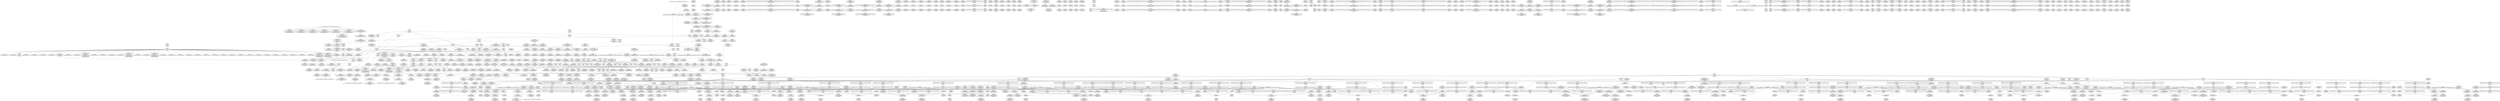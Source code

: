 digraph {
	CE0x4f4dc50 [shape=record,shape=Mrecord,label="{CE0x4f4dc50|sock_has_perm:tmp12|security/selinux/hooks.c,3970|*SummSink*}"]
	CE0x4f86530 [shape=record,shape=Mrecord,label="{CE0x4f86530|rcu_read_lock:tmp7|include/linux/rcupdate.h,882|*SummSink*}"]
	CE0x4f89830 [shape=record,shape=Mrecord,label="{CE0x4f89830|rcu_read_lock:bb|*SummSink*}"]
	CE0x4f387f0 [shape=record,shape=Mrecord,label="{CE0x4f387f0|i64*_getelementptr_inbounds_(_13_x_i64_,_13_x_i64_*___llvm_gcov_ctr126,_i64_0,_i64_11)|*Constant*|*SummSource*}"]
	CE0x4f6bc60 [shape=record,shape=Mrecord,label="{CE0x4f6bc60|_call_void___rcu_read_unlock()_#10,_!dbg_!27734|include/linux/rcupdate.h,937|*SummSource*}"]
	CE0x4f4b540 [shape=record,shape=Mrecord,label="{CE0x4f4b540|i64_0|*Constant*}"]
	CE0x4f36550 [shape=record,shape=Mrecord,label="{CE0x4f36550|i64*_getelementptr_inbounds_(_13_x_i64_,_13_x_i64_*___llvm_gcov_ctr126,_i64_0,_i64_8)|*Constant*|*SummSink*}"]
	CE0x4f68f30 [shape=record,shape=Mrecord,label="{CE0x4f68f30|task_sid:call3|security/selinux/hooks.c,208|*SummSource*}"]
	CE0x4f0aa30 [shape=record,shape=Mrecord,label="{CE0x4f0aa30|rcu_read_lock:tobool1|include/linux/rcupdate.h,882|*SummSource*}"]
	CE0x4f45220 [shape=record,shape=Mrecord,label="{CE0x4f45220|cred_sid:tmp4|*LoadInst*|security/selinux/hooks.c,196|*SummSource*}"]
	CE0x4f03630 [shape=record,shape=Mrecord,label="{CE0x4f03630|task_sid:if.then}"]
	CE0x4f48b90 [shape=record,shape=Mrecord,label="{CE0x4f48b90|task_sid:task|Function::task_sid&Arg::task::|*SummSink*}"]
	CE0x4eba9d0 [shape=record,shape=Mrecord,label="{CE0x4eba9d0|i64*_getelementptr_inbounds_(_2_x_i64_,_2_x_i64_*___llvm_gcov_ctr361,_i64_0,_i64_0)|*Constant*|*SummSink*}"]
	CE0x4ec8e10 [shape=record,shape=Mrecord,label="{CE0x4ec8e10|i64*_getelementptr_inbounds_(_2_x_i64_,_2_x_i64_*___llvm_gcov_ctr98,_i64_0,_i64_1)|*Constant*}"]
	CE0x4ebc400 [shape=record,shape=Mrecord,label="{CE0x4ebc400|i32_5|*Constant*|*SummSink*}"]
	CE0x4ed9f20 [shape=record,shape=Mrecord,label="{CE0x4ed9f20|i32_0|*Constant*}"]
	CE0x4f81600 [shape=record,shape=Mrecord,label="{CE0x4f81600|COLLAPSED:_GCMRE___llvm_gcov_ctr135_internal_global_4_x_i64_zeroinitializer:_elem_0:default:}"]
	CE0x4f818f0 [shape=record,shape=Mrecord,label="{CE0x4f818f0|_call_void_mcount()_#3|*SummSource*}"]
	CE0x4f6c9b0 [shape=record,shape=Mrecord,label="{CE0x4f6c9b0|_ret_void,_!dbg_!27717|include/linux/rcupdate.h,245}"]
	CE0x4f9bb40 [shape=record,shape=Mrecord,label="{CE0x4f9bb40|rcu_read_unlock:tmp15|include/linux/rcupdate.h,933}"]
	CE0x4f63e60 [shape=record,shape=Mrecord,label="{CE0x4f63e60|rcu_lock_acquire:indirectgoto|*SummSource*}"]
	CE0x4f08b90 [shape=record,shape=Mrecord,label="{CE0x4f08b90|sock_has_perm:tmp13|security/selinux/hooks.c,3972|*SummSink*}"]
	CE0x4fa8dd0 [shape=record,shape=Mrecord,label="{CE0x4fa8dd0|rcu_read_unlock:tmp6|include/linux/rcupdate.h,933}"]
	CE0x4fda8f0 [shape=record,shape=Mrecord,label="{CE0x4fda8f0|__preempt_count_add:bb|*SummSink*}"]
	CE0x4faf600 [shape=record,shape=Mrecord,label="{CE0x4faf600|_call_void_lockdep_rcu_suspicious(i8*_getelementptr_inbounds_(_25_x_i8_,_25_x_i8_*_.str45,_i32_0,_i32_0),_i32_934,_i8*_getelementptr_inbounds_(_44_x_i8_,_44_x_i8_*_.str47,_i32_0,_i32_0))_#10,_!dbg_!27726|include/linux/rcupdate.h,933|*SummSource*}"]
	CE0x4f69b90 [shape=record,shape=Mrecord,label="{CE0x4f69b90|rcu_read_unlock:tmp22|include/linux/rcupdate.h,935}"]
	CE0x4f84af0 [shape=record,shape=Mrecord,label="{CE0x4f84af0|GLOBAL:rcu_read_unlock.__warned|Global_var:rcu_read_unlock.__warned}"]
	CE0x4f439b0 [shape=record,shape=Mrecord,label="{CE0x4f439b0|rcu_read_lock:tmp11|include/linux/rcupdate.h,882|*SummSink*}"]
	CE0x4f40430 [shape=record,shape=Mrecord,label="{CE0x4f40430|sock_has_perm:tmp15|security/selinux/hooks.c,3974}"]
	CE0x50123c0 [shape=record,shape=Mrecord,label="{CE0x50123c0|__preempt_count_sub:tmp1|*SummSink*}"]
	CE0x4f4a2d0 [shape=record,shape=Mrecord,label="{CE0x4f4a2d0|sock_has_perm:call|security/selinux/hooks.c,3967}"]
	CE0x4eff2e0 [shape=record,shape=Mrecord,label="{CE0x4eff2e0|rcu_read_lock:entry|*SummSource*}"]
	CE0x4fa5510 [shape=record,shape=Mrecord,label="{CE0x4fa5510|i64*_getelementptr_inbounds_(_4_x_i64_,_4_x_i64_*___llvm_gcov_ctr133,_i64_0,_i64_2)|*Constant*}"]
	CE0x4febe10 [shape=record,shape=Mrecord,label="{CE0x4febe10|_call_void___preempt_count_sub(i32_1)_#10,_!dbg_!27715|include/linux/rcupdate.h,244}"]
	CE0x4fdaf50 [shape=record,shape=Mrecord,label="{CE0x4fdaf50|__preempt_count_add:do.end|*SummSink*}"]
	CE0x4eb60d0 [shape=record,shape=Mrecord,label="{CE0x4eb60d0|i64*_getelementptr_inbounds_(_2_x_i64_,_2_x_i64_*___llvm_gcov_ctr361,_i64_0,_i64_1)|*Constant*}"]
	CE0x4f01ce0 [shape=record,shape=Mrecord,label="{CE0x4f01ce0|8:_%struct.sock*,_:_SCME_18,20_|*MultipleSource*|security/selinux/hooks.c, 3966|security/selinux/hooks.c,3966|security/selinux/hooks.c,3966}"]
	CE0x4f88520 [shape=record,shape=Mrecord,label="{CE0x4f88520|GLOBAL:__llvm_gcov_ctr132|Global_var:__llvm_gcov_ctr132|*SummSink*}"]
	CE0x4f62410 [shape=record,shape=Mrecord,label="{CE0x4f62410|rcu_read_lock:tmp8|include/linux/rcupdate.h,882|*SummSink*}"]
	CE0x4f9e700 [shape=record,shape=Mrecord,label="{CE0x4f9e700|_ret_void,_!dbg_!27719|./arch/x86/include/asm/preempt.h,73}"]
	CE0x4f594f0 [shape=record,shape=Mrecord,label="{CE0x4f594f0|i32_0|*Constant*}"]
	CE0x4f6bab0 [shape=record,shape=Mrecord,label="{CE0x4f6bab0|_ret_void,_!dbg_!27717|include/linux/rcupdate.h,424|*SummSink*}"]
	CE0x4f63760 [shape=record,shape=Mrecord,label="{CE0x4f63760|_call_void___rcu_read_lock()_#10,_!dbg_!27710|include/linux/rcupdate.h,879}"]
	CE0x4ed1b50 [shape=record,shape=Mrecord,label="{CE0x4ed1b50|rcu_read_lock:land.lhs.true2|*SummSink*}"]
	CE0x4f48c60 [shape=record,shape=Mrecord,label="{CE0x4f48c60|_ret_i32_%call7,_!dbg_!27749|security/selinux/hooks.c,210}"]
	CE0x4f91f10 [shape=record,shape=Mrecord,label="{CE0x4f91f10|rcu_read_lock:tmp13|include/linux/rcupdate.h,882}"]
	CE0x4fe6ea0 [shape=record,shape=Mrecord,label="{CE0x4fe6ea0|__preempt_count_sub:do.end|*SummSink*}"]
	CE0x4fa4d80 [shape=record,shape=Mrecord,label="{CE0x4fa4d80|rcu_read_unlock:land.lhs.true|*SummSink*}"]
	CE0x4f5bd60 [shape=record,shape=Mrecord,label="{CE0x4f5bd60|rcu_read_unlock:land.lhs.true2}"]
	CE0x4f35fc0 [shape=record,shape=Mrecord,label="{CE0x4f35fc0|task_sid:tmp17|security/selinux/hooks.c,208|*SummSink*}"]
	CE0x4f65b30 [shape=record,shape=Mrecord,label="{CE0x4f65b30|task_sid:tobool|security/selinux/hooks.c,208|*SummSink*}"]
	CE0x4ff18e0 [shape=record,shape=Mrecord,label="{CE0x4ff18e0|i64*_getelementptr_inbounds_(_4_x_i64_,_4_x_i64_*___llvm_gcov_ctr134,_i64_0,_i64_1)|*Constant*}"]
	CE0x4f992a0 [shape=record,shape=Mrecord,label="{CE0x4f992a0|i64*_getelementptr_inbounds_(_11_x_i64_,_11_x_i64_*___llvm_gcov_ctr127,_i64_0,_i64_10)|*Constant*|*SummSource*}"]
	CE0x4fa8cc0 [shape=record,shape=Mrecord,label="{CE0x4fa8cc0|rcu_read_unlock:tmp5|include/linux/rcupdate.h,933|*SummSink*}"]
	CE0x4f6b170 [shape=record,shape=Mrecord,label="{CE0x4f6b170|rcu_lock_release:entry|*SummSink*}"]
	CE0x4f34e70 [shape=record,shape=Mrecord,label="{CE0x4f34e70|i64_6|*Constant*|*SummSink*}"]
	CE0x5025d30 [shape=record,shape=Mrecord,label="{CE0x5025d30|__preempt_count_sub:tmp|*SummSink*}"]
	CE0x4f985b0 [shape=record,shape=Mrecord,label="{CE0x4f985b0|rcu_read_lock:tmp20|include/linux/rcupdate.h,882}"]
	CE0x4f85420 [shape=record,shape=Mrecord,label="{CE0x4f85420|rcu_read_unlock:tobool|include/linux/rcupdate.h,933|*SummSource*}"]
	CE0x4fa61e0 [shape=record,shape=Mrecord,label="{CE0x4fa61e0|__preempt_count_add:tmp5|./arch/x86/include/asm/preempt.h,72}"]
	CE0x4f82ac0 [shape=record,shape=Mrecord,label="{CE0x4f82ac0|rcu_read_unlock:bb}"]
	CE0x4ed14c0 [shape=record,shape=Mrecord,label="{CE0x4ed14c0|i64_5|*Constant*|*SummSource*}"]
	CE0x4f189c0 [shape=record,shape=Mrecord,label="{CE0x4f189c0|rcu_read_lock:tmp16|include/linux/rcupdate.h,882}"]
	CE0x4ec7d40 [shape=record,shape=Mrecord,label="{CE0x4ec7d40|selinux_socket_sendmsg:entry|*SummSource*}"]
	CE0x4fe6610 [shape=record,shape=Mrecord,label="{CE0x4fe6610|rcu_lock_release:indirectgoto|*SummSource*}"]
	CE0x4f38450 [shape=record,shape=Mrecord,label="{CE0x4f38450|i64*_getelementptr_inbounds_(_13_x_i64_,_13_x_i64_*___llvm_gcov_ctr126,_i64_0,_i64_11)|*Constant*}"]
	CE0x4f0b350 [shape=record,shape=Mrecord,label="{CE0x4f0b350|rcu_read_lock:tmp9|include/linux/rcupdate.h,882|*SummSource*}"]
	CE0x4f45030 [shape=record,shape=Mrecord,label="{CE0x4f45030|COLLAPSED:_CMRE:_elem_0::|security/selinux/hooks.c,196}"]
	CE0x5006e20 [shape=record,shape=Mrecord,label="{CE0x5006e20|__preempt_count_add:tmp4|./arch/x86/include/asm/preempt.h,72|*SummSource*}"]
	CE0x4ebb8c0 [shape=record,shape=Mrecord,label="{CE0x4ebb8c0|32:_%struct.sock*,_:_CRE_8,16_|*MultipleSource*|Function::selinux_socket_sendmsg&Arg::sock::|security/selinux/hooks.c,4215}"]
	CE0x4ebbbc0 [shape=record,shape=Mrecord,label="{CE0x4ebbbc0|i32_5|*Constant*|*SummSource*}"]
	CE0x4f67f50 [shape=record,shape=Mrecord,label="{CE0x4f67f50|task_sid:tmp10|security/selinux/hooks.c,208|*SummSource*}"]
	CE0x4f6ce90 [shape=record,shape=Mrecord,label="{CE0x4f6ce90|_ret_void,_!dbg_!27717|include/linux/rcupdate.h,245|*SummSink*}"]
	CE0x4f696f0 [shape=record,shape=Mrecord,label="{CE0x4f696f0|i64_7|*Constant*|*SummSource*}"]
	CE0x4f6a8b0 [shape=record,shape=Mrecord,label="{CE0x4f6a8b0|rcu_lock_release:entry}"]
	CE0x4ec6440 [shape=record,shape=Mrecord,label="{CE0x4ec6440|sock_has_perm:tmp9|security/selinux/hooks.c,3969|*SummSource*}"]
	CE0x4f48f70 [shape=record,shape=Mrecord,label="{CE0x4f48f70|_ret_i32_%call7,_!dbg_!27749|security/selinux/hooks.c,210|*SummSink*}"]
	CE0x4f81710 [shape=record,shape=Mrecord,label="{CE0x4f81710|__preempt_count_add:tmp}"]
	CE0x4ef7440 [shape=record,shape=Mrecord,label="{CE0x4ef7440|sock_has_perm:task|Function::sock_has_perm&Arg::task::|*SummSink*}"]
	CE0x4feb3f0 [shape=record,shape=Mrecord,label="{CE0x4feb3f0|rcu_lock_release:bb}"]
	CE0x4f3b550 [shape=record,shape=Mrecord,label="{CE0x4f3b550|_ret_i32_%tmp6,_!dbg_!27716|security/selinux/hooks.c,197|*SummSource*}"]
	CE0x4f6a1d0 [shape=record,shape=Mrecord,label="{CE0x4f6a1d0|rcu_read_unlock:tmp22|include/linux/rcupdate.h,935|*SummSink*}"]
	CE0x4f886f0 [shape=record,shape=Mrecord,label="{CE0x4f886f0|rcu_read_unlock:tmp5|include/linux/rcupdate.h,933|*SummSource*}"]
	CE0x4f2f180 [shape=record,shape=Mrecord,label="{CE0x4f2f180|1216:_i8*,_:_CRE_1216,1224_|*MultipleSource*|Function::sock_has_perm&Arg::sk::|security/selinux/hooks.c,3964|*LoadInst*|security/selinux/hooks.c,4215}"]
	CE0x4f3f730 [shape=record,shape=Mrecord,label="{CE0x4f3f730|sock_has_perm:net1|security/selinux/hooks.c,3973}"]
	CE0x4f036f0 [shape=record,shape=Mrecord,label="{CE0x4f036f0|task_sid:if.then|*SummSource*}"]
	CE0x4fa0ff0 [shape=record,shape=Mrecord,label="{CE0x4fa0ff0|COLLAPSED:_GCMRE___llvm_gcov_ctr132_internal_global_11_x_i64_zeroinitializer:_elem_0:default:}"]
	CE0x4f790b0 [shape=record,shape=Mrecord,label="{CE0x4f790b0|__preempt_count_sub:tmp6|./arch/x86/include/asm/preempt.h,78}"]
	CE0x4ebabe0 [shape=record,shape=Mrecord,label="{CE0x4ebabe0|selinux_socket_sendmsg:sock|Function::selinux_socket_sendmsg&Arg::sock::}"]
	CE0x4f62cf0 [shape=record,shape=Mrecord,label="{CE0x4f62cf0|cred_sid:tmp1|*SummSink*}"]
	CE0x4f33810 [shape=record,shape=Mrecord,label="{CE0x4f33810|i8_1|*Constant*|*SummSink*}"]
	CE0x4f75ce0 [shape=record,shape=Mrecord,label="{CE0x4f75ce0|i64*_getelementptr_inbounds_(_4_x_i64_,_4_x_i64_*___llvm_gcov_ctr130,_i64_0,_i64_0)|*Constant*|*SummSource*}"]
	CE0x4f395d0 [shape=record,shape=Mrecord,label="{CE0x4f395d0|task_sid:tmp27|security/selinux/hooks.c,208}"]
	CE0x4f85c00 [shape=record,shape=Mrecord,label="{CE0x4f85c00|rcu_read_lock:tmp6|include/linux/rcupdate.h,882|*SummSource*}"]
	CE0x4f974a0 [shape=record,shape=Mrecord,label="{CE0x4f974a0|i8_1|*Constant*}"]
	CE0x4f94cd0 [shape=record,shape=Mrecord,label="{CE0x4f94cd0|i8*_getelementptr_inbounds_(_25_x_i8_,_25_x_i8_*_.str45,_i32_0,_i32_0)|*Constant*|*SummSource*}"]
	CE0x4f95520 [shape=record,shape=Mrecord,label="{CE0x4f95520|i32_883|*Constant*|*SummSink*}"]
	CE0x4f7bb50 [shape=record,shape=Mrecord,label="{CE0x4f7bb50|i64*_getelementptr_inbounds_(_4_x_i64_,_4_x_i64_*___llvm_gcov_ctr129,_i64_0,_i64_1)|*Constant*|*SummSink*}"]
	CE0x4f89900 [shape=record,shape=Mrecord,label="{CE0x4f89900|rcu_read_lock:do.body}"]
	CE0x4f3ac10 [shape=record,shape=Mrecord,label="{CE0x4f3ac10|GLOBAL:cred_sid|*Constant*|*SummSink*}"]
	CE0x4f695b0 [shape=record,shape=Mrecord,label="{CE0x4f695b0|task_sid:tobool4|security/selinux/hooks.c,208|*SummSink*}"]
	CE0x4ef7310 [shape=record,shape=Mrecord,label="{CE0x4ef7310|sock_has_perm:task|Function::sock_has_perm&Arg::task::}"]
	CE0x4f462a0 [shape=record,shape=Mrecord,label="{CE0x4f462a0|8:_%struct.sock*,_:_SCME_30,31_}"]
	CE0x4f7b230 [shape=record,shape=Mrecord,label="{CE0x4f7b230|__preempt_count_add:tmp|*SummSource*}"]
	CE0x4f9d110 [shape=record,shape=Mrecord,label="{CE0x4f9d110|rcu_read_unlock:tmp3}"]
	CE0x4f98940 [shape=record,shape=Mrecord,label="{CE0x4f98940|rcu_read_lock:tmp20|include/linux/rcupdate.h,882|*SummSink*}"]
	CE0x4eca770 [shape=record,shape=Mrecord,label="{CE0x4eca770|selinux_socket_sendmsg:tmp4|*LoadInst*|security/selinux/hooks.c,4215}"]
	CE0x4f94570 [shape=record,shape=Mrecord,label="{CE0x4f94570|i64*_getelementptr_inbounds_(_11_x_i64_,_11_x_i64_*___llvm_gcov_ctr127,_i64_0,_i64_8)|*Constant*|*SummSource*}"]
	CE0x4f81dc0 [shape=record,shape=Mrecord,label="{CE0x4f81dc0|rcu_read_lock:land.lhs.true|*SummSource*}"]
	CE0x4f30a40 [shape=record,shape=Mrecord,label="{CE0x4f30a40|sock_has_perm:tmp2|*LoadInst*|security/selinux/hooks.c,3964|*SummSink*}"]
	CE0x5012af0 [shape=record,shape=Mrecord,label="{CE0x5012af0|__preempt_count_sub:tmp7|./arch/x86/include/asm/preempt.h,78|*SummSink*}"]
	CE0x4f47a60 [shape=record,shape=Mrecord,label="{CE0x4f47a60|8:_%struct.sock*,_:_SCME_50,51_}"]
	CE0x4fa2740 [shape=record,shape=Mrecord,label="{CE0x4fa2740|0:_i8,_:_GCMR_rcu_read_unlock.__warned_internal_global_i8_0,_section_.data.unlikely_,_align_1:_elem_0:default:}"]
	CE0x4f4f780 [shape=record,shape=Mrecord,label="{CE0x4f4f780|__preempt_count_add:tmp1}"]
	CE0x4ebe7b0 [shape=record,shape=Mrecord,label="{CE0x4ebe7b0|task_sid:tmp2|*SummSource*}"]
	CE0x4eee100 [shape=record,shape=Mrecord,label="{CE0x4eee100|__rcu_read_lock:tmp|*SummSource*}"]
	CE0x5006db0 [shape=record,shape=Mrecord,label="{CE0x5006db0|__preempt_count_add:tmp4|./arch/x86/include/asm/preempt.h,72}"]
	CE0x4f6bbf0 [shape=record,shape=Mrecord,label="{CE0x4f6bbf0|_call_void___rcu_read_unlock()_#10,_!dbg_!27734|include/linux/rcupdate.h,937}"]
	CE0x4f3e6b0 [shape=record,shape=Mrecord,label="{CE0x4f3e6b0|sock_has_perm:u|security/selinux/hooks.c,3973}"]
	CE0x4f44b30 [shape=record,shape=Mrecord,label="{CE0x4f44b30|8:_%struct.sock*,_:_SCME_0,4_|*MultipleSource*|security/selinux/hooks.c, 3966|security/selinux/hooks.c,3966|security/selinux/hooks.c,3966}"]
	CE0x4f82e30 [shape=record,shape=Mrecord,label="{CE0x4f82e30|rcu_read_lock:if.end|*SummSink*}"]
	CE0x4f80020 [shape=record,shape=Mrecord,label="{CE0x4f80020|i64*_getelementptr_inbounds_(_4_x_i64_,_4_x_i64_*___llvm_gcov_ctr135,_i64_0,_i64_1)|*Constant*|*SummSource*}"]
	CE0x4f88080 [shape=record,shape=Mrecord,label="{CE0x4f88080|rcu_read_lock:tmp5|include/linux/rcupdate.h,882|*SummSink*}"]
	CE0x4f5cb20 [shape=record,shape=Mrecord,label="{CE0x4f5cb20|GLOBAL:task_sid.__warned|Global_var:task_sid.__warned|*SummSource*}"]
	CE0x4f3a670 [shape=record,shape=Mrecord,label="{CE0x4f3a670|task_sid:call7|security/selinux/hooks.c,208|*SummSource*}"]
	CE0x4f3a6e0 [shape=record,shape=Mrecord,label="{CE0x4f3a6e0|task_sid:call7|security/selinux/hooks.c,208|*SummSink*}"]
	CE0x4f6d180 [shape=record,shape=Mrecord,label="{CE0x4f6d180|__rcu_read_lock:bb|*SummSink*}"]
	CE0x4f5fd40 [shape=record,shape=Mrecord,label="{CE0x4f5fd40|rcu_read_lock:if.then|*SummSource*}"]
	CE0x4f43e50 [shape=record,shape=Mrecord,label="{CE0x4f43e50|rcu_read_lock:tmp12|include/linux/rcupdate.h,882|*SummSink*}"]
	CE0x4f40620 [shape=record,shape=Mrecord,label="{CE0x4f40620|sock_has_perm:tmp15|security/selinux/hooks.c,3974|*SummSource*}"]
	CE0x4ed5f40 [shape=record,shape=Mrecord,label="{CE0x4ed5f40|sock_has_perm:sk|Function::sock_has_perm&Arg::sk::|*SummSink*}"]
	CE0x4fd44d0 [shape=record,shape=Mrecord,label="{CE0x4fd44d0|i64*_getelementptr_inbounds_(_4_x_i64_,_4_x_i64_*___llvm_gcov_ctr133,_i64_0,_i64_0)|*Constant*}"]
	CE0x4f63840 [shape=record,shape=Mrecord,label="{CE0x4f63840|rcu_read_unlock:tmp|*SummSource*}"]
	CE0x4ec9800 [shape=record,shape=Mrecord,label="{CE0x4ec9800|task_sid:tmp}"]
	CE0x4f47b90 [shape=record,shape=Mrecord,label="{CE0x4f47b90|8:_%struct.sock*,_:_SCME_51,52_}"]
	CE0x4ec3d80 [shape=record,shape=Mrecord,label="{CE0x4ec3d80|COLLAPSED:_GCMRE_current_task_external_global_%struct.task_struct*:_elem_0:default:}"]
	CE0x4f95180 [shape=record,shape=Mrecord,label="{CE0x4f95180|GLOBAL:lockdep_rcu_suspicious|*Constant*}"]
	CE0x4feeb80 [shape=record,shape=Mrecord,label="{CE0x4feeb80|GLOBAL:__preempt_count|Global_var:__preempt_count}"]
	CE0x4f32fb0 [shape=record,shape=Mrecord,label="{CE0x4f32fb0|task_sid:tmp18|security/selinux/hooks.c,208|*SummSink*}"]
	CE0x4f751c0 [shape=record,shape=Mrecord,label="{CE0x4f751c0|rcu_lock_acquire:tmp5|include/linux/rcupdate.h,418|*SummSource*}"]
	CE0x4f59410 [shape=record,shape=Mrecord,label="{CE0x4f59410|rcu_read_lock:call|include/linux/rcupdate.h,882|*SummSink*}"]
	CE0x4fa6580 [shape=record,shape=Mrecord,label="{CE0x4fa6580|rcu_lock_release:tmp|*SummSource*}"]
	CE0x4ecd540 [shape=record,shape=Mrecord,label="{CE0x4ecd540|sock_has_perm:sid|security/selinux/hooks.c,3969}"]
	CE0x4fee350 [shape=record,shape=Mrecord,label="{CE0x4fee350|__preempt_count_sub:do.end|*SummSource*}"]
	CE0x4f68fa0 [shape=record,shape=Mrecord,label="{CE0x4f68fa0|task_sid:call3|security/selinux/hooks.c,208|*SummSink*}"]
	CE0x5020300 [shape=record,shape=Mrecord,label="{CE0x5020300|_call_void_mcount()_#3|*SummSource*}"]
	CE0x4ecfd60 [shape=record,shape=Mrecord,label="{CE0x4ecfd60|task_sid:tmp11|security/selinux/hooks.c,208|*SummSource*}"]
	CE0x4f3f7a0 [shape=record,shape=Mrecord,label="{CE0x4f3f7a0|sock_has_perm:net1|security/selinux/hooks.c,3973|*SummSource*}"]
	CE0x4f39a00 [shape=record,shape=Mrecord,label="{CE0x4f39a00|i64*_getelementptr_inbounds_(_13_x_i64_,_13_x_i64_*___llvm_gcov_ctr126,_i64_0,_i64_12)|*Constant*|*SummSink*}"]
	CE0x4f6a5a0 [shape=record,shape=Mrecord,label="{CE0x4f6a5a0|_call_void_rcu_lock_release(%struct.lockdep_map*_rcu_lock_map)_#10,_!dbg_!27733|include/linux/rcupdate.h,935}"]
	CE0x4ed0930 [shape=record,shape=Mrecord,label="{CE0x4ed0930|i32_77|*Constant*}"]
	CE0x4ebc140 [shape=record,shape=Mrecord,label="{CE0x4ebc140|get_current:entry|*SummSink*}"]
	CE0x5026f80 [shape=record,shape=Mrecord,label="{CE0x5026f80|__preempt_count_add:do.end}"]
	CE0x4fa95c0 [shape=record,shape=Mrecord,label="{CE0x4fa95c0|rcu_read_unlock:if.end|*SummSource*}"]
	CE0x4f45440 [shape=record,shape=Mrecord,label="{CE0x4f45440|task_sid:do.end}"]
	CE0x4fe56d0 [shape=record,shape=Mrecord,label="{CE0x4fe56d0|__preempt_count_sub:entry}"]
	CE0x4f4aea0 [shape=record,shape=Mrecord,label="{CE0x4f4aea0|16:_i32,_24:_i16,_:_CRE_24,26_|*MultipleSource*|*LoadInst*|security/selinux/hooks.c,3964|security/selinux/hooks.c,3964|security/selinux/hooks.c,3969}"]
	CE0x4f39e00 [shape=record,shape=Mrecord,label="{CE0x4f39e00|task_sid:tmp27|security/selinux/hooks.c,208|*SummSource*}"]
	CE0x4f9a5c0 [shape=record,shape=Mrecord,label="{CE0x4f9a5c0|rcu_read_unlock:tmp15|include/linux/rcupdate.h,933|*SummSource*}"]
	CE0x4f66560 [shape=record,shape=Mrecord,label="{CE0x4f66560|GLOBAL:__llvm_gcov_ctr127|Global_var:__llvm_gcov_ctr127}"]
	CE0x4f73320 [shape=record,shape=Mrecord,label="{CE0x4f73320|__rcu_read_unlock:tmp6|include/linux/rcupdate.h,245}"]
	CE0x4ebd5e0 [shape=record,shape=Mrecord,label="{CE0x4ebd5e0|selinux_socket_sendmsg:tmp1|*SummSink*}"]
	CE0x4f3e570 [shape=record,shape=Mrecord,label="{CE0x4f3e570|i8_2|*Constant*|*SummSink*}"]
	CE0x5031ba0 [shape=record,shape=Mrecord,label="{CE0x5031ba0|__preempt_count_sub:bb|*SummSink*}"]
	CE0x4f78170 [shape=record,shape=Mrecord,label="{CE0x4f78170|i64*_getelementptr_inbounds_(_4_x_i64_,_4_x_i64_*___llvm_gcov_ctr134,_i64_0,_i64_1)|*Constant*|*SummSource*}"]
	CE0x4fd1290 [shape=record,shape=Mrecord,label="{CE0x4fd1290|__rcu_read_lock:do.end|*SummSource*}"]
	CE0x4f51b90 [shape=record,shape=Mrecord,label="{CE0x4f51b90|sock_has_perm:retval.0}"]
	CE0x4f5a140 [shape=record,shape=Mrecord,label="{CE0x4f5a140|i32_0|*Constant*}"]
	CE0x4f388f0 [shape=record,shape=Mrecord,label="{CE0x4f388f0|i64*_getelementptr_inbounds_(_13_x_i64_,_13_x_i64_*___llvm_gcov_ctr126,_i64_0,_i64_11)|*Constant*|*SummSink*}"]
	CE0x4f408c0 [shape=record,shape=Mrecord,label="{CE0x4f408c0|sock_has_perm:sk4|security/selinux/hooks.c,3974}"]
	CE0x4f689a0 [shape=record,shape=Mrecord,label="{CE0x4f689a0|task_sid:tmp13|security/selinux/hooks.c,208|*SummSource*}"]
	CE0x4f978d0 [shape=record,shape=Mrecord,label="{CE0x4f978d0|_call_void_lockdep_rcu_suspicious(i8*_getelementptr_inbounds_(_25_x_i8_,_25_x_i8_*_.str45,_i32_0,_i32_0),_i32_883,_i8*_getelementptr_inbounds_(_42_x_i8_,_42_x_i8_*_.str46,_i32_0,_i32_0))_#10,_!dbg_!27728|include/linux/rcupdate.h,882|*SummSource*}"]
	CE0x4eeb6f0 [shape=record,shape=Mrecord,label="{CE0x4eeb6f0|cred_sid:sid|security/selinux/hooks.c,197|*SummSource*}"]
	CE0x4f0aee0 [shape=record,shape=Mrecord,label="{CE0x4f0aee0|i64_4|*Constant*}"]
	CE0x4fa1690 [shape=record,shape=Mrecord,label="{CE0x4fa1690|_call_void_mcount()_#3}"]
	CE0x4f82500 [shape=record,shape=Mrecord,label="{CE0x4f82500|rcu_read_lock:tobool|include/linux/rcupdate.h,882|*SummSource*}"]
	CE0x4f40b70 [shape=record,shape=Mrecord,label="{CE0x4f40b70|sock_has_perm:sk4|security/selinux/hooks.c,3974|*SummSink*}"]
	CE0x4ed5080 [shape=record,shape=Mrecord,label="{CE0x4ed5080|i64*_getelementptr_inbounds_(_2_x_i64_,_2_x_i64_*___llvm_gcov_ctr98,_i64_0,_i64_0)|*Constant*|*SummSource*}"]
	CE0x4f96cd0 [shape=record,shape=Mrecord,label="{CE0x4f96cd0|rcu_read_lock:tmp17|include/linux/rcupdate.h,882|*SummSink*}"]
	CE0x4f86310 [shape=record,shape=Mrecord,label="{CE0x4f86310|rcu_lock_acquire:tmp1|*SummSink*}"]
	CE0x4f778d0 [shape=record,shape=Mrecord,label="{CE0x4f778d0|__rcu_read_unlock:bb}"]
	CE0x4f34c40 [shape=record,shape=Mrecord,label="{CE0x4f34c40|task_sid:tmp14|security/selinux/hooks.c,208|*SummSink*}"]
	CE0x4fac640 [shape=record,shape=Mrecord,label="{CE0x4fac640|i64*_getelementptr_inbounds_(_11_x_i64_,_11_x_i64_*___llvm_gcov_ctr132,_i64_0,_i64_8)|*Constant*|*SummSink*}"]
	CE0x4f5ab30 [shape=record,shape=Mrecord,label="{CE0x4f5ab30|_call_void_mcount()_#3|*SummSink*}"]
	CE0x4ed41e0 [shape=record,shape=Mrecord,label="{CE0x4ed41e0|cred_sid:tmp5|security/selinux/hooks.c,196}"]
	CE0x4f3b1e0 [shape=record,shape=Mrecord,label="{CE0x4f3b1e0|cred_sid:cred|Function::cred_sid&Arg::cred::|*SummSource*}"]
	CE0x4f9e650 [shape=record,shape=Mrecord,label="{CE0x4f9e650|rcu_read_unlock:tobool1|include/linux/rcupdate.h,933}"]
	CE0x4efcd20 [shape=record,shape=Mrecord,label="{CE0x4efcd20|%struct.task_struct*_(%struct.task_struct**)*_asm_movq_%gs:$_1:P_,$0_,_r,im,_dirflag_,_fpsr_,_flags_}"]
	CE0x4ebb3f0 [shape=record,shape=Mrecord,label="{CE0x4ebb3f0|_ret_%struct.task_struct*_%tmp4,_!dbg_!27714|./arch/x86/include/asm/current.h,14|*SummSource*}"]
	CE0x4f83b40 [shape=record,shape=Mrecord,label="{CE0x4f83b40|cred_sid:tmp6|security/selinux/hooks.c,197}"]
	CE0x4ec4a10 [shape=record,shape=Mrecord,label="{CE0x4ec4a10|_call_void_mcount()_#3|*SummSink*}"]
	CE0x4ede620 [shape=record,shape=Mrecord,label="{CE0x4ede620|sock_has_perm:tmp8|security/selinux/hooks.c,3969|*SummSink*}"]
	CE0x4fe4fe0 [shape=record,shape=Mrecord,label="{CE0x4fe4fe0|GLOBAL:__preempt_count_sub|*Constant*}"]
	CE0x4f650a0 [shape=record,shape=Mrecord,label="{CE0x4f650a0|i64_0|*Constant*}"]
	CE0x4ff0510 [shape=record,shape=Mrecord,label="{CE0x4ff0510|i64_1|*Constant*}"]
	CE0x4faad50 [shape=record,shape=Mrecord,label="{CE0x4faad50|rcu_lock_release:tmp1|*SummSource*}"]
	CE0x4f0a810 [shape=record,shape=Mrecord,label="{CE0x4f0a810|avc_has_perm:ssid|Function::avc_has_perm&Arg::ssid::|*SummSink*}"]
	CE0x4f47800 [shape=record,shape=Mrecord,label="{CE0x4f47800|8:_%struct.sock*,_:_SCME_48,49_}"]
	CE0x4f5f3b0 [shape=record,shape=Mrecord,label="{CE0x4f5f3b0|__rcu_read_lock:tmp7|include/linux/rcupdate.h,240|*SummSink*}"]
	CE0x4f7c550 [shape=record,shape=Mrecord,label="{CE0x4f7c550|__rcu_read_unlock:tmp1|*SummSource*}"]
	CE0x4f4ea20 [shape=record,shape=Mrecord,label="{CE0x4f4ea20|sock_has_perm:tmp5|security/selinux/hooks.c,3966}"]
	CE0x4f670b0 [shape=record,shape=Mrecord,label="{CE0x4f670b0|cred_sid:tmp}"]
	CE0x4fef9d0 [shape=record,shape=Mrecord,label="{CE0x4fef9d0|__rcu_read_unlock:tmp2}"]
	CE0x4ec0080 [shape=record,shape=Mrecord,label="{CE0x4ec0080|selinux_socket_sendmsg:entry|*SummSink*}"]
	CE0x4fb0b90 [shape=record,shape=Mrecord,label="{CE0x4fb0b90|rcu_lock_acquire:tmp}"]
	CE0x4fd33e0 [shape=record,shape=Mrecord,label="{CE0x4fd33e0|_call_void_lock_release(%struct.lockdep_map*_%map,_i32_1,_i64_ptrtoint_(i8*_blockaddress(_rcu_lock_release,_%__here)_to_i64))_#10,_!dbg_!27716|include/linux/rcupdate.h,423|*SummSource*}"]
	CE0x4ed0260 [shape=record,shape=Mrecord,label="{CE0x4ed0260|task_sid:tmp12|security/selinux/hooks.c,208|*SummSource*}"]
	CE0x5007950 [shape=record,shape=Mrecord,label="{CE0x5007950|__rcu_read_unlock:tmp|*SummSink*}"]
	CE0x4f98ee0 [shape=record,shape=Mrecord,label="{CE0x4f98ee0|i64*_getelementptr_inbounds_(_11_x_i64_,_11_x_i64_*___llvm_gcov_ctr127,_i64_0,_i64_10)|*Constant*}"]
	CE0x4f3e500 [shape=record,shape=Mrecord,label="{CE0x4f3e500|sock_has_perm:u|security/selinux/hooks.c,3973|*SummSink*}"]
	CE0x4ebe460 [shape=record,shape=Mrecord,label="{CE0x4ebe460|sock_has_perm:tmp1}"]
	CE0x4f51600 [shape=record,shape=Mrecord,label="{CE0x4f51600|rcu_read_lock:tmp8|include/linux/rcupdate.h,882}"]
	CE0x4f97750 [shape=record,shape=Mrecord,label="{CE0x4f97750|_call_void_lockdep_rcu_suspicious(i8*_getelementptr_inbounds_(_25_x_i8_,_25_x_i8_*_.str45,_i32_0,_i32_0),_i32_883,_i8*_getelementptr_inbounds_(_42_x_i8_,_42_x_i8_*_.str46,_i32_0,_i32_0))_#10,_!dbg_!27728|include/linux/rcupdate.h,882}"]
	CE0x4f666d0 [shape=record,shape=Mrecord,label="{CE0x4f666d0|GLOBAL:__llvm_gcov_ctr127|Global_var:__llvm_gcov_ctr127|*SummSink*}"]
	CE0x4f08ab0 [shape=record,shape=Mrecord,label="{CE0x4f08ab0|sock_has_perm:tmp13|security/selinux/hooks.c,3972}"]
	CE0x4ed20c0 [shape=record,shape=Mrecord,label="{CE0x4ed20c0|sock_has_perm:cleanup|*SummSource*}"]
	CE0x4f89c10 [shape=record,shape=Mrecord,label="{CE0x4f89c10|GLOBAL:rcu_read_unlock.__warned|Global_var:rcu_read_unlock.__warned|*SummSink*}"]
	CE0x4ed4df0 [shape=record,shape=Mrecord,label="{CE0x4ed4df0|i32_59|*Constant*}"]
	CE0x4eb5ec0 [shape=record,shape=Mrecord,label="{CE0x4eb5ec0|GLOBAL:get_current|*Constant*}"]
	CE0x4fdb5a0 [shape=record,shape=Mrecord,label="{CE0x4fdb5a0|i64*_getelementptr_inbounds_(_4_x_i64_,_4_x_i64_*___llvm_gcov_ctr129,_i64_0,_i64_2)|*Constant*|*SummSource*}"]
	CE0x4fd4600 [shape=record,shape=Mrecord,label="{CE0x4fd4600|i64*_getelementptr_inbounds_(_4_x_i64_,_4_x_i64_*___llvm_gcov_ctr133,_i64_0,_i64_0)|*Constant*|*SummSource*}"]
	CE0x4f77a20 [shape=record,shape=Mrecord,label="{CE0x4f77a20|__rcu_read_unlock:bb|*SummSink*}"]
	CE0x4f99ff0 [shape=record,shape=Mrecord,label="{CE0x4f99ff0|cred_sid:bb|*SummSource*}"]
	CE0x4f3b7e0 [shape=record,shape=Mrecord,label="{CE0x4f3b7e0|_call_void_rcu_read_unlock()_#10,_!dbg_!27748|security/selinux/hooks.c,209|*SummSink*}"]
	CE0x4f4b0a0 [shape=record,shape=Mrecord,label="{CE0x4f4b0a0|sock_has_perm:tmp6|security/selinux/hooks.c,3969}"]
	CE0x4fe5c40 [shape=record,shape=Mrecord,label="{CE0x4fe5c40|i64*_getelementptr_inbounds_(_4_x_i64_,_4_x_i64_*___llvm_gcov_ctr134,_i64_0,_i64_0)|*Constant*|*SummSink*}"]
	CE0x4f66eb0 [shape=record,shape=Mrecord,label="{CE0x4f66eb0|i64*_getelementptr_inbounds_(_2_x_i64_,_2_x_i64_*___llvm_gcov_ctr131,_i64_0,_i64_0)|*Constant*|*SummSource*}"]
	CE0x4fa86a0 [shape=record,shape=Mrecord,label="{CE0x4fa86a0|rcu_read_unlock:do.end|*SummSource*}"]
	CE0x4f81420 [shape=record,shape=Mrecord,label="{CE0x4f81420|__preempt_count_sub:tmp}"]
	CE0x4feafc0 [shape=record,shape=Mrecord,label="{CE0x4feafc0|i8*_undef|*Constant*}"]
	CE0x4f7c150 [shape=record,shape=Mrecord,label="{CE0x4f7c150|i64*_getelementptr_inbounds_(_4_x_i64_,_4_x_i64_*___llvm_gcov_ctr134,_i64_0,_i64_2)|*Constant*|*SummSource*}"]
	CE0x4f59f90 [shape=record,shape=Mrecord,label="{CE0x4f59f90|rcu_read_lock:tmp1|*SummSink*}"]
	CE0x4f03350 [shape=record,shape=Mrecord,label="{CE0x4f03350|task_sid:bb}"]
	CE0x4faea60 [shape=record,shape=Mrecord,label="{CE0x4faea60|rcu_read_unlock:tmp17|include/linux/rcupdate.h,933}"]
	CE0x4f6db40 [shape=record,shape=Mrecord,label="{CE0x4f6db40|%struct.lockdep_map*_null|*Constant*}"]
	CE0x4eda500 [shape=record,shape=Mrecord,label="{CE0x4eda500|i64*_getelementptr_inbounds_(_13_x_i64_,_13_x_i64_*___llvm_gcov_ctr126,_i64_0,_i64_1)|*Constant*|*SummSink*}"]
	CE0x50121a0 [shape=record,shape=Mrecord,label="{CE0x50121a0|i64*_getelementptr_inbounds_(_4_x_i64_,_4_x_i64_*___llvm_gcov_ctr129,_i64_0,_i64_0)|*Constant*|*SummSource*}"]
	CE0x4f37340 [shape=record,shape=Mrecord,label="{CE0x4f37340|i64*_getelementptr_inbounds_(_13_x_i64_,_13_x_i64_*___llvm_gcov_ctr126,_i64_0,_i64_10)|*Constant*}"]
	CE0x4f9d480 [shape=record,shape=Mrecord,label="{CE0x4f9d480|_ret_void,_!dbg_!27719|./arch/x86/include/asm/preempt.h,73|*SummSink*}"]
	CE0x4fe46b0 [shape=record,shape=Mrecord,label="{CE0x4fe46b0|__preempt_count_add:tmp2|*SummSource*}"]
	CE0x4faeb40 [shape=record,shape=Mrecord,label="{CE0x4faeb40|rcu_read_unlock:tmp17|include/linux/rcupdate.h,933|*SummSink*}"]
	CE0x4f73750 [shape=record,shape=Mrecord,label="{CE0x4f73750|__rcu_read_unlock:tmp7|include/linux/rcupdate.h,245}"]
	CE0x5006fa0 [shape=record,shape=Mrecord,label="{CE0x5006fa0|__rcu_read_unlock:do.end}"]
	CE0x4faf730 [shape=record,shape=Mrecord,label="{CE0x4faf730|_call_void_lockdep_rcu_suspicious(i8*_getelementptr_inbounds_(_25_x_i8_,_25_x_i8_*_.str45,_i32_0,_i32_0),_i32_934,_i8*_getelementptr_inbounds_(_44_x_i8_,_44_x_i8_*_.str47,_i32_0,_i32_0))_#10,_!dbg_!27726|include/linux/rcupdate.h,933|*SummSink*}"]
	CE0x4f4ed00 [shape=record,shape=Mrecord,label="{CE0x4f4ed00|sock_has_perm:tmp5|security/selinux/hooks.c,3966|*SummSink*}"]
	CE0x4f993c0 [shape=record,shape=Mrecord,label="{CE0x4f993c0|rcu_read_lock:tmp21|include/linux/rcupdate.h,884|*SummSink*}"]
	CE0x4fef680 [shape=record,shape=Mrecord,label="{CE0x4fef680|_call_void_asm_addl_$1,_%gs:$0_,_*m,ri,*m,_dirflag_,_fpsr_,_flags_(i32*___preempt_count,_i32_%val,_i32*___preempt_count)_#3,_!dbg_!27714,_!srcloc_!27717|./arch/x86/include/asm/preempt.h,72|*SummSink*}"]
	CE0x4ef6090 [shape=record,shape=Mrecord,label="{CE0x4ef6090|GLOBAL:current_task|Global_var:current_task}"]
	CE0x4faf150 [shape=record,shape=Mrecord,label="{CE0x4faf150|rcu_read_unlock:tmp18|include/linux/rcupdate.h,933|*SummSink*}"]
	CE0x4f461a0 [shape=record,shape=Mrecord,label="{CE0x4f461a0|8:_%struct.sock*,_:_SCME_29,30_}"]
	CE0x4f376e0 [shape=record,shape=Mrecord,label="{CE0x4f376e0|i64*_getelementptr_inbounds_(_13_x_i64_,_13_x_i64_*___llvm_gcov_ctr126,_i64_0,_i64_10)|*Constant*|*SummSource*}"]
	CE0x4f99050 [shape=record,shape=Mrecord,label="{CE0x4f99050|rcu_read_lock:tmp21|include/linux/rcupdate.h,884|*SummSource*}"]
	CE0x4f74840 [shape=record,shape=Mrecord,label="{CE0x4f74840|i64*_getelementptr_inbounds_(_4_x_i64_,_4_x_i64_*___llvm_gcov_ctr134,_i64_0,_i64_3)|*Constant*|*SummSource*}"]
	CE0x4fd8f50 [shape=record,shape=Mrecord,label="{CE0x4fd8f50|rcu_lock_acquire:bb|*SummSink*}"]
	CE0x4fdbc60 [shape=record,shape=Mrecord,label="{CE0x4fdbc60|__preempt_count_add:do.end|*SummSource*}"]
	CE0x4f519f0 [shape=record,shape=Mrecord,label="{CE0x4f519f0|0:_i8,_:_GCMR_rcu_read_lock.__warned_internal_global_i8_0,_section_.data.unlikely_,_align_1:_elem_0:default:}"]
	CE0x4f469c0 [shape=record,shape=Mrecord,label="{CE0x4f469c0|8:_%struct.sock*,_:_SCME_36,37_}"]
	CE0x4fa3580 [shape=record,shape=Mrecord,label="{CE0x4fa3580|rcu_read_unlock:tmp8|include/linux/rcupdate.h,933|*SummSource*}"]
	CE0x4faf020 [shape=record,shape=Mrecord,label="{CE0x4faf020|rcu_read_unlock:tmp18|include/linux/rcupdate.h,933|*SummSource*}"]
	CE0x4fea150 [shape=record,shape=Mrecord,label="{CE0x4fea150|%struct.lockdep_map*_null|*Constant*|*SummSource*}"]
	CE0x4ec6f80 [shape=record,shape=Mrecord,label="{CE0x4ec6f80|sock_has_perm:sk_security|security/selinux/hooks.c,3964}"]
	CE0x4fd41b0 [shape=record,shape=Mrecord,label="{CE0x4fd41b0|_call_void_asm_addl_$1,_%gs:$0_,_*m,ri,*m,_dirflag_,_fpsr_,_flags_(i32*___preempt_count,_i32_%val,_i32*___preempt_count)_#3,_!dbg_!27714,_!srcloc_!27717|./arch/x86/include/asm/preempt.h,72}"]
	CE0x4ff05f0 [shape=record,shape=Mrecord,label="{CE0x4ff05f0|__preempt_count_sub:tmp1|*SummSource*}"]
	CE0x4eccce0 [shape=record,shape=Mrecord,label="{CE0x4eccce0|GLOBAL:lock_release|*Constant*|*SummSink*}"]
	CE0x4fefa40 [shape=record,shape=Mrecord,label="{CE0x4fefa40|__rcu_read_unlock:tmp2|*SummSource*}"]
	CE0x4f76db0 [shape=record,shape=Mrecord,label="{CE0x4f76db0|i64*_getelementptr_inbounds_(_4_x_i64_,_4_x_i64_*___llvm_gcov_ctr133,_i64_0,_i64_3)|*Constant*|*SummSink*}"]
	CE0x4f46630 [shape=record,shape=Mrecord,label="{CE0x4f46630|8:_%struct.sock*,_:_SCME_33,34_}"]
	CE0x4eb5d60 [shape=record,shape=Mrecord,label="{CE0x4eb5d60|_ret_%struct.task_struct*_%tmp4,_!dbg_!27714|./arch/x86/include/asm/current.h,14|*SummSink*}"]
	CE0x4f41190 [shape=record,shape=Mrecord,label="{CE0x4f41190|sock_has_perm:sid5|security/selinux/hooks.c,3976|*SummSource*}"]
	CE0x4f58590 [shape=record,shape=Mrecord,label="{CE0x4f58590|rcu_read_unlock:tmp1|*SummSink*}"]
	CE0x4f3e3c0 [shape=record,shape=Mrecord,label="{CE0x4f3e3c0|i8_2|*Constant*|*SummSource*}"]
	CE0x4f5efd0 [shape=record,shape=Mrecord,label="{CE0x4f5efd0|task_sid:tmp6|security/selinux/hooks.c,208}"]
	CE0x4f954b0 [shape=record,shape=Mrecord,label="{CE0x4f954b0|i32_883|*Constant*|*SummSource*}"]
	CE0x5003b20 [shape=record,shape=Mrecord,label="{CE0x5003b20|__preempt_count_add:tmp6|./arch/x86/include/asm/preempt.h,73|*SummSource*}"]
	CE0x4f344a0 [shape=record,shape=Mrecord,label="{CE0x4f344a0|i8*_getelementptr_inbounds_(_25_x_i8_,_25_x_i8_*_.str3,_i32_0,_i32_0)|*Constant*}"]
	CE0x4f3c990 [shape=record,shape=Mrecord,label="{CE0x4f3c990|_ret_void,_!dbg_!27735|include/linux/rcupdate.h,938|*SummSink*}"]
	CE0x4f42dd0 [shape=record,shape=Mrecord,label="{CE0x4f42dd0|i32_(i32,_i32,_i16,_i32,_%struct.common_audit_data*)*_bitcast_(i32_(i32,_i32,_i16,_i32,_%struct.common_audit_data.495*)*_avc_has_perm_to_i32_(i32,_i32,_i16,_i32,_%struct.common_audit_data*)*)|*Constant*}"]
	CE0x4ebb4a0 [shape=record,shape=Mrecord,label="{CE0x4ebb4a0|selinux_socket_sendmsg:tmp1|*SummSource*}"]
	CE0x4faac70 [shape=record,shape=Mrecord,label="{CE0x4faac70|i64_1|*Constant*}"]
	CE0x4fad520 [shape=record,shape=Mrecord,label="{CE0x4fad520|rcu_read_unlock:tmp19|include/linux/rcupdate.h,933|*SummSource*}"]
	CE0x4fa1ce0 [shape=record,shape=Mrecord,label="{CE0x4fa1ce0|rcu_read_unlock:tmp|*SummSink*}"]
	CE0x4f96f60 [shape=record,shape=Mrecord,label="{CE0x4f96f60|rcu_read_lock:tmp18|include/linux/rcupdate.h,882}"]
	CE0x4fb0c70 [shape=record,shape=Mrecord,label="{CE0x4fb0c70|rcu_lock_acquire:tmp|*SummSource*}"]
	CE0x4f622f0 [shape=record,shape=Mrecord,label="{CE0x4f622f0|rcu_read_lock:tobool1|include/linux/rcupdate.h,882}"]
	CE0x4fa7a20 [shape=record,shape=Mrecord,label="{CE0x4fa7a20|rcu_lock_acquire:tmp3|*SummSource*}"]
	CE0x4ee0c90 [shape=record,shape=Mrecord,label="{CE0x4ee0c90|_call_void_mcount()_#3}"]
	CE0x4f34d50 [shape=record,shape=Mrecord,label="{CE0x4f34d50|i64_6|*Constant*}"]
	CE0x4f5d0b0 [shape=record,shape=Mrecord,label="{CE0x4f5d0b0|cred_sid:tmp3}"]
	CE0x4ed0fb0 [shape=record,shape=Mrecord,label="{CE0x4ed0fb0|task_sid:tobool1|security/selinux/hooks.c,208}"]
	CE0x4f3b320 [shape=record,shape=Mrecord,label="{CE0x4f3b320|_ret_i32_%tmp6,_!dbg_!27716|security/selinux/hooks.c,197}"]
	CE0x4f53120 [shape=record,shape=Mrecord,label="{CE0x4f53120|sock_has_perm:tmp20|security/selinux/hooks.c,3977}"]
	CE0x4f66bb0 [shape=record,shape=Mrecord,label="{CE0x4f66bb0|i64_3|*Constant*|*SummSink*}"]
	CE0x4f19a60 [shape=record,shape=Mrecord,label="{CE0x4f19a60|task_sid:land.lhs.true2|*SummSource*}"]
	CE0x4f30620 [shape=record,shape=Mrecord,label="{CE0x4f30620|sock_has_perm:tmp2|*LoadInst*|security/selinux/hooks.c,3964}"]
	CE0x4f9b9d0 [shape=record,shape=Mrecord,label="{CE0x4f9b9d0|rcu_read_unlock:tmp14|include/linux/rcupdate.h,933|*SummSink*}"]
	CE0x4eeaf40 [shape=record,shape=Mrecord,label="{CE0x4eeaf40|i64*_getelementptr_inbounds_(_13_x_i64_,_13_x_i64_*___llvm_gcov_ctr126,_i64_0,_i64_0)|*Constant*}"]
	CE0x4f81670 [shape=record,shape=Mrecord,label="{CE0x4f81670|__preempt_count_sub:tmp|*SummSource*}"]
	CE0x4f04710 [shape=record,shape=Mrecord,label="{CE0x4f04710|get_current:tmp3}"]
	CE0x4f89590 [shape=record,shape=Mrecord,label="{CE0x4f89590|i64*_getelementptr_inbounds_(_4_x_i64_,_4_x_i64_*___llvm_gcov_ctr128,_i64_0,_i64_2)|*Constant*|*SummSink*}"]
	CE0x4f9ac00 [shape=record,shape=Mrecord,label="{CE0x4f9ac00|rcu_read_unlock:tmp16|include/linux/rcupdate.h,933|*SummSink*}"]
	CE0x4f19140 [shape=record,shape=Mrecord,label="{CE0x4f19140|i32_77|*Constant*|*SummSink*}"]
	CE0x4f82d90 [shape=record,shape=Mrecord,label="{CE0x4f82d90|rcu_read_lock:if.end|*SummSource*}"]
	CE0x4ec4610 [shape=record,shape=Mrecord,label="{CE0x4ec4610|_ret_i32_%retval.0,_!dbg_!27728|security/selinux/avc.c,775|*SummSink*}"]
	CE0x4f37be0 [shape=record,shape=Mrecord,label="{CE0x4f37be0|task_sid:tmp23|security/selinux/hooks.c,208|*SummSource*}"]
	CE0x4f34a40 [shape=record,shape=Mrecord,label="{CE0x4f34a40|GLOBAL:lockdep_rcu_suspicious|*Constant*|*SummSource*}"]
	CE0x4ece830 [shape=record,shape=Mrecord,label="{CE0x4ece830|sock_has_perm:if.then}"]
	CE0x4f9bd20 [shape=record,shape=Mrecord,label="{CE0x4f9bd20|_call_void_asm_sideeffect_,_memory_,_dirflag_,_fpsr_,_flags_()_#3,_!dbg_!27714,_!srcloc_!27715|include/linux/rcupdate.h,239}"]
	CE0x4f03760 [shape=record,shape=Mrecord,label="{CE0x4f03760|rcu_lock_acquire:entry|*SummSink*}"]
	CE0x4f31e40 [shape=record,shape=Mrecord,label="{CE0x4f31e40|i64*_getelementptr_inbounds_(_13_x_i64_,_13_x_i64_*___llvm_gcov_ctr126,_i64_0,_i64_9)|*Constant*|*SummSink*}"]
	CE0x4f87460 [shape=record,shape=Mrecord,label="{CE0x4f87460|i64*_getelementptr_inbounds_(_4_x_i64_,_4_x_i64_*___llvm_gcov_ctr128,_i64_0,_i64_3)|*Constant*}"]
	CE0x4f8ef40 [shape=record,shape=Mrecord,label="{CE0x4f8ef40|i64*_getelementptr_inbounds_(_4_x_i64_,_4_x_i64_*___llvm_gcov_ctr135,_i64_0,_i64_1)|*Constant*}"]
	CE0x4fec4c0 [shape=record,shape=Mrecord,label="{CE0x4fec4c0|__rcu_read_lock:do.end|*SummSink*}"]
	CE0x4fe8210 [shape=record,shape=Mrecord,label="{CE0x4fe8210|i64*_getelementptr_inbounds_(_4_x_i64_,_4_x_i64_*___llvm_gcov_ctr130,_i64_0,_i64_3)|*Constant*|*SummSource*}"]
	CE0x4ed1da0 [shape=record,shape=Mrecord,label="{CE0x4ed1da0|i64*_getelementptr_inbounds_(_11_x_i64_,_11_x_i64_*___llvm_gcov_ctr127,_i64_0,_i64_0)|*Constant*|*SummSource*}"]
	CE0x4f77260 [shape=record,shape=Mrecord,label="{CE0x4f77260|rcu_lock_release:tmp7}"]
	CE0x4eddd90 [shape=record,shape=Mrecord,label="{CE0x4eddd90|sock_has_perm:tmp3|security/selinux/hooks.c,3964}"]
	CE0x4f51490 [shape=record,shape=Mrecord,label="{CE0x4f51490|GLOBAL:rcu_read_lock.__warned|Global_var:rcu_read_lock.__warned|*SummSink*}"]
	CE0x6c88a80 [shape=record,shape=Mrecord,label="{CE0x6c88a80|sock_has_perm:entry}"]
	CE0x4faedd0 [shape=record,shape=Mrecord,label="{CE0x4faedd0|rcu_read_unlock:tmp18|include/linux/rcupdate.h,933}"]
	CE0x4f586a0 [shape=record,shape=Mrecord,label="{CE0x4f586a0|i64*_getelementptr_inbounds_(_11_x_i64_,_11_x_i64_*___llvm_gcov_ctr132,_i64_0,_i64_1)|*Constant*}"]
	CE0x4fe59d0 [shape=record,shape=Mrecord,label="{CE0x4fe59d0|i64*_getelementptr_inbounds_(_4_x_i64_,_4_x_i64_*___llvm_gcov_ctr128,_i64_0,_i64_0)|*Constant*|*SummSource*}"]
	CE0x4f41630 [shape=record,shape=Mrecord,label="{CE0x4f41630|avc_has_perm:entry|*SummSink*}"]
	CE0x4f6ec60 [shape=record,shape=Mrecord,label="{CE0x4f6ec60|__rcu_read_lock:tmp2}"]
	CE0x4fa0500 [shape=record,shape=Mrecord,label="{CE0x4fa0500|rcu_read_unlock:call|include/linux/rcupdate.h,933|*SummSink*}"]
	CE0x4f09960 [shape=record,shape=Mrecord,label="{CE0x4f09960|0:_i8,_8:_%struct.lsm_network_audit*,_24:_%struct.selinux_audit_data*,_:_SCMRE_0,1_|*MultipleSource*|security/selinux/hooks.c, 3965|security/selinux/hooks.c,3972}"]
	CE0x4ecfea0 [shape=record,shape=Mrecord,label="{CE0x4ecfea0|task_sid:tmp13|security/selinux/hooks.c,208}"]
	CE0x4f64b00 [shape=record,shape=Mrecord,label="{CE0x4f64b00|task_sid:do.body|*SummSource*}"]
	CE0x4f35c20 [shape=record,shape=Mrecord,label="{CE0x4f35c20|i64*_getelementptr_inbounds_(_13_x_i64_,_13_x_i64_*___llvm_gcov_ctr126,_i64_0,_i64_8)|*Constant*}"]
	CE0x4f9fcf0 [shape=record,shape=Mrecord,label="{CE0x4f9fcf0|rcu_read_unlock:tmp10|include/linux/rcupdate.h,933}"]
	CE0x4edf160 [shape=record,shape=Mrecord,label="{CE0x4edf160|i64*_getelementptr_inbounds_(_6_x_i64_,_6_x_i64_*___llvm_gcov_ctr327,_i64_0,_i64_0)|*Constant*|*SummSource*}"]
	CE0x4f5a4e0 [shape=record,shape=Mrecord,label="{CE0x4f5a4e0|rcu_read_lock:tmp1}"]
	CE0x4f17e20 [shape=record,shape=Mrecord,label="{CE0x4f17e20|rcu_read_lock:tmp13|include/linux/rcupdate.h,882|*SummSink*}"]
	CE0x4f6bd90 [shape=record,shape=Mrecord,label="{CE0x4f6bd90|_call_void___rcu_read_unlock()_#10,_!dbg_!27734|include/linux/rcupdate.h,937|*SummSink*}"]
	CE0x4ebcae0 [shape=record,shape=Mrecord,label="{CE0x4ebcae0|i64_1|*Constant*}"]
	CE0x4fa3e00 [shape=record,shape=Mrecord,label="{CE0x4fa3e00|rcu_read_unlock:do.body|*SummSource*}"]
	CE0x4f88e70 [shape=record,shape=Mrecord,label="{CE0x4f88e70|_call_void___preempt_count_add(i32_1)_#10,_!dbg_!27711|include/linux/rcupdate.h,239|*SummSink*}"]
	CE0x4f6b1e0 [shape=record,shape=Mrecord,label="{CE0x4f6b1e0|rcu_lock_release:map|Function::rcu_lock_release&Arg::map::}"]
	CE0x4eb7530 [shape=record,shape=Mrecord,label="{CE0x4eb7530|selinux_socket_sendmsg:tmp2}"]
	"CONST[source:2(external),value:2(dynamic)][purpose:{subject}][SrcIdx:4]"
	CE0x4f86180 [shape=record,shape=Mrecord,label="{CE0x4f86180|rcu_lock_acquire:tmp1|*SummSource*}"]
	CE0x4efe040 [shape=record,shape=Mrecord,label="{CE0x4efe040|i64*_getelementptr_inbounds_(_4_x_i64_,_4_x_i64_*___llvm_gcov_ctr130,_i64_0,_i64_0)|*Constant*}"]
	CE0x4f4bb40 [shape=record,shape=Mrecord,label="{CE0x4f4bb40|sock_has_perm:cmp|security/selinux/hooks.c,3969|*SummSink*}"]
	CE0x4ef73d0 [shape=record,shape=Mrecord,label="{CE0x4ef73d0|sock_has_perm:task|Function::sock_has_perm&Arg::task::|*SummSource*}"]
	CE0x4fa3ec0 [shape=record,shape=Mrecord,label="{CE0x4fa3ec0|rcu_read_unlock:do.body|*SummSink*}"]
	CE0x4eb5810 [shape=record,shape=Mrecord,label="{CE0x4eb5810|selinux_socket_sendmsg:tmp}"]
	CE0x4f6f150 [shape=record,shape=Mrecord,label="{CE0x4f6f150|i64*_getelementptr_inbounds_(_4_x_i64_,_4_x_i64_*___llvm_gcov_ctr128,_i64_0,_i64_0)|*Constant*|*SummSink*}"]
	CE0x4edd010 [shape=record,shape=Mrecord,label="{CE0x4edd010|sock_has_perm:tmp}"]
	CE0x4f79750 [shape=record,shape=Mrecord,label="{CE0x4f79750|i64*_getelementptr_inbounds_(_4_x_i64_,_4_x_i64_*___llvm_gcov_ctr128,_i64_0,_i64_0)|*Constant*}"]
	CE0x4f86c30 [shape=record,shape=Mrecord,label="{CE0x4f86c30|rcu_read_unlock:tmp4|include/linux/rcupdate.h,933|*SummSink*}"]
	CE0x4f31740 [shape=record,shape=Mrecord,label="{CE0x4f31740|i8*_getelementptr_inbounds_(_41_x_i8_,_41_x_i8_*_.str44,_i32_0,_i32_0)|*Constant*|*SummSink*}"]
	CE0x4feb760 [shape=record,shape=Mrecord,label="{CE0x4feb760|rcu_lock_release:indirectgoto}"]
	CE0x4f45c70 [shape=record,shape=Mrecord,label="{CE0x4f45c70|8:_%struct.sock*,_:_SCME_25,26_}"]
	CE0x4f5d720 [shape=record,shape=Mrecord,label="{CE0x4f5d720|task_sid:real_cred|security/selinux/hooks.c,208|*SummSink*}"]
	CE0x4f32340 [shape=record,shape=Mrecord,label="{CE0x4f32340|task_sid:tmp20|security/selinux/hooks.c,208}"]
	CE0x4f4bf60 [shape=record,shape=Mrecord,label="{CE0x4f4bf60|i64_2|*Constant*|*SummSink*}"]
	CE0x4f67560 [shape=record,shape=Mrecord,label="{CE0x4f67560|GLOBAL:rcu_lock_map|Global_var:rcu_lock_map|*SummSource*}"]
	CE0x4f679b0 [shape=record,shape=Mrecord,label="{CE0x4f679b0|task_sid:tmp10|security/selinux/hooks.c,208|*SummSink*}"]
	CE0x4eeb220 [shape=record,shape=Mrecord,label="{CE0x4eeb220|i64*_getelementptr_inbounds_(_13_x_i64_,_13_x_i64_*___llvm_gcov_ctr126,_i64_0,_i64_0)|*Constant*|*SummSink*}"]
	CE0x4f463d0 [shape=record,shape=Mrecord,label="{CE0x4f463d0|8:_%struct.sock*,_:_SCME_31,32_}"]
	CE0x5028d20 [shape=record,shape=Mrecord,label="{CE0x5028d20|i64*_getelementptr_inbounds_(_4_x_i64_,_4_x_i64_*___llvm_gcov_ctr129,_i64_0,_i64_2)|*Constant*}"]
	CE0x4f3a150 [shape=record,shape=Mrecord,label="{CE0x4f3a150|task_sid:tmp27|security/selinux/hooks.c,208|*SummSink*}"]
	CE0x4fe89c0 [shape=record,shape=Mrecord,label="{CE0x4fe89c0|_call_void_mcount()_#3|*SummSource*}"]
	CE0x4f65750 [shape=record,shape=Mrecord,label="{CE0x4f65750|_ret_void,_!dbg_!27717|include/linux/rcupdate.h,419}"]
	CE0x4f64e20 [shape=record,shape=Mrecord,label="{CE0x4f64e20|cred_sid:tmp|*SummSink*}"]
	CE0x4f5c200 [shape=record,shape=Mrecord,label="{CE0x4f5c200|_call_void_rcu_read_lock()_#10,_!dbg_!27712|security/selinux/hooks.c,207|*SummSink*}"]
	CE0x4f82790 [shape=record,shape=Mrecord,label="{CE0x4f82790|i64_2|*Constant*}"]
	CE0x4ee0bf0 [shape=record,shape=Mrecord,label="{CE0x4ee0bf0|get_current:tmp3|*SummSink*}"]
	CE0x4f19b60 [shape=record,shape=Mrecord,label="{CE0x4f19b60|task_sid:land.lhs.true2|*SummSink*}"]
	CE0x4f9dd80 [shape=record,shape=Mrecord,label="{CE0x4f9dd80|rcu_read_unlock:tmp13|include/linux/rcupdate.h,933|*SummSink*}"]
	CE0x4f09ed0 [shape=record,shape=Mrecord,label="{CE0x4f09ed0|i8_2|*Constant*}"]
	CE0x4f03a30 [shape=record,shape=Mrecord,label="{CE0x4f03a30|GLOBAL:rcu_lock_map|Global_var:rcu_lock_map|*SummSink*}"]
	"CONST[source:1(input),value:2(dynamic)][purpose:{object}][SrcIdx:2]"
	CE0x4f4dfc0 [shape=record,shape=Mrecord,label="{CE0x4f4dfc0|i64*_getelementptr_inbounds_(_6_x_i64_,_6_x_i64_*___llvm_gcov_ctr327,_i64_0,_i64_4)|*Constant*}"]
	CE0x4eda0d0 [shape=record,shape=Mrecord,label="{CE0x4eda0d0|sock_has_perm:sk_security|security/selinux/hooks.c,3964|*SummSink*}"]
	CE0x4f86810 [shape=record,shape=Mrecord,label="{CE0x4f86810|GLOBAL:rcu_read_lock.__warned|Global_var:rcu_read_lock.__warned}"]
	CE0x4f8ec60 [shape=record,shape=Mrecord,label="{CE0x4f8ec60|_call_void_asm_addl_$1,_%gs:$0_,_*m,ri,*m,_dirflag_,_fpsr_,_flags_(i32*___preempt_count,_i32_%sub,_i32*___preempt_count)_#3,_!dbg_!27717,_!srcloc_!27718|./arch/x86/include/asm/preempt.h,77}"]
	CE0x4f69070 [shape=record,shape=Mrecord,label="{CE0x4f69070|task_sid:tobool4|security/selinux/hooks.c,208|*SummSource*}"]
	CE0x4edf090 [shape=record,shape=Mrecord,label="{CE0x4edf090|i64*_getelementptr_inbounds_(_6_x_i64_,_6_x_i64_*___llvm_gcov_ctr327,_i64_0,_i64_0)|*Constant*}"]
	CE0x4f4a470 [shape=record,shape=Mrecord,label="{CE0x4f4a470|sock_has_perm:call|security/selinux/hooks.c,3967|*SummSink*}"]
	CE0x4f18850 [shape=record,shape=Mrecord,label="{CE0x4f18850|rcu_read_lock:tmp15|include/linux/rcupdate.h,882|*SummSink*}"]
	CE0x4f33950 [shape=record,shape=Mrecord,label="{CE0x4f33950|_call_void_lockdep_rcu_suspicious(i8*_getelementptr_inbounds_(_25_x_i8_,_25_x_i8_*_.str3,_i32_0,_i32_0),_i32_208,_i8*_getelementptr_inbounds_(_41_x_i8_,_41_x_i8_*_.str44,_i32_0,_i32_0))_#10,_!dbg_!27732|security/selinux/hooks.c,208}"]
	CE0x4f4e6c0 [shape=record,shape=Mrecord,label="{CE0x4f4e6c0|sock_has_perm:tmp4|security/selinux/hooks.c,3966}"]
	CE0x4f6eb30 [shape=record,shape=Mrecord,label="{CE0x4f6eb30|rcu_lock_release:__here}"]
	CE0x4ff0e10 [shape=record,shape=Mrecord,label="{CE0x4ff0e10|__preempt_count_sub:tmp3|*SummSource*}"]
	CE0x4f95dd0 [shape=record,shape=Mrecord,label="{CE0x4f95dd0|i8*_getelementptr_inbounds_(_42_x_i8_,_42_x_i8_*_.str46,_i32_0,_i32_0)|*Constant*|*SummSource*}"]
	CE0x50204c0 [shape=record,shape=Mrecord,label="{CE0x50204c0|i64*_getelementptr_inbounds_(_4_x_i64_,_4_x_i64_*___llvm_gcov_ctr135,_i64_0,_i64_2)|*Constant*}"]
	CE0x4fd1690 [shape=record,shape=Mrecord,label="{CE0x4fd1690|rcu_lock_acquire:tmp4|include/linux/rcupdate.h,418|*SummSink*}"]
	CE0x4f35b90 [shape=record,shape=Mrecord,label="{CE0x4f35b90|task_sid:tmp16|security/selinux/hooks.c,208|*SummSink*}"]
	CE0x4fa9320 [shape=record,shape=Mrecord,label="{CE0x4fa9320|i64*_getelementptr_inbounds_(_4_x_i64_,_4_x_i64_*___llvm_gcov_ctr133,_i64_0,_i64_1)|*Constant*|*SummSource*}"]
	CE0x4ec7df0 [shape=record,shape=Mrecord,label="{CE0x4ec7df0|selinux_socket_sendmsg:tmp3|*SummSink*}"]
	CE0x4fef800 [shape=record,shape=Mrecord,label="{CE0x4fef800|void_(i32*,_i32,_i32*)*_asm_addl_$1,_%gs:$0_,_*m,ri,*m,_dirflag_,_fpsr_,_flags_}"]
	CE0x4f40110 [shape=record,shape=Mrecord,label="{CE0x4f40110|sock_has_perm:net3|security/selinux/hooks.c,3974}"]
	CE0x4f4a0d0 [shape=record,shape=Mrecord,label="{CE0x4f4a0d0|i32_8|*Constant*}"]
	CE0x4f4a200 [shape=record,shape=Mrecord,label="{CE0x4f4a200|i32_8|*Constant*|*SummSink*}"]
	CE0x4ecd350 [shape=record,shape=Mrecord,label="{CE0x4ecd350|i32_2|*Constant*|*SummSource*}"]
	CE0x4f78ec0 [shape=record,shape=Mrecord,label="{CE0x4f78ec0|rcu_lock_release:tmp5|include/linux/rcupdate.h,423|*SummSource*}"]
	CE0x5007800 [shape=record,shape=Mrecord,label="{CE0x5007800|i64*_getelementptr_inbounds_(_4_x_i64_,_4_x_i64_*___llvm_gcov_ctr134,_i64_0,_i64_0)|*Constant*}"]
	CE0x4f60ad0 [shape=record,shape=Mrecord,label="{CE0x4f60ad0|_call_void_rcu_lock_acquire(%struct.lockdep_map*_rcu_lock_map)_#10,_!dbg_!27711|include/linux/rcupdate.h,881|*SummSink*}"]
	CE0x4ede710 [shape=record,shape=Mrecord,label="{CE0x4ede710|sock_has_perm:tmp9|security/selinux/hooks.c,3969}"]
	CE0x4f663d0 [shape=record,shape=Mrecord,label="{CE0x4f663d0|task_sid:tmp8|security/selinux/hooks.c,208}"]
	CE0x4f48180 [shape=record,shape=Mrecord,label="{CE0x4f48180|i64_56|*Constant*}"]
	CE0x4eeb9b0 [shape=record,shape=Mrecord,label="{CE0x4eeb9b0|0:_i32,_4:_i32,_8:_i32,_12:_i32,_:_CMRE_4,8_|*MultipleSource*|security/selinux/hooks.c,196|*LoadInst*|security/selinux/hooks.c,196|security/selinux/hooks.c,197}"]
	CE0x4f36d10 [shape=record,shape=Mrecord,label="{CE0x4f36d10|task_sid:tmp22|security/selinux/hooks.c,208}"]
	CE0x4f384c0 [shape=record,shape=Mrecord,label="{CE0x4f384c0|task_sid:tmp25|security/selinux/hooks.c,208}"]
	CE0x4fe43a0 [shape=record,shape=Mrecord,label="{CE0x4fe43a0|__rcu_read_unlock:tmp4|include/linux/rcupdate.h,244|*SummSource*}"]
	CE0x4f9c300 [shape=record,shape=Mrecord,label="{CE0x4f9c300|rcu_read_unlock:tmp7|include/linux/rcupdate.h,933|*SummSource*}"]
	CE0x4f9d7c0 [shape=record,shape=Mrecord,label="{CE0x4f9d7c0|rcu_read_unlock:tmp13|include/linux/rcupdate.h,933}"]
	CE0x4f054e0 [shape=record,shape=Mrecord,label="{CE0x4f054e0|avc_has_perm:requested|Function::avc_has_perm&Arg::requested::}"]
	CE0x4f4a9b0 [shape=record,shape=Mrecord,label="{CE0x4f4a9b0|i32_2|*Constant*}"]
	CE0x4ec3d10 [shape=record,shape=Mrecord,label="{CE0x4ec3d10|%struct.task_struct*_(%struct.task_struct**)*_asm_movq_%gs:$_1:P_,$0_,_r,im,_dirflag_,_fpsr_,_flags_|*SummSink*}"]
	CE0x4f58aa0 [shape=record,shape=Mrecord,label="{CE0x4f58aa0|task_sid:tmp9|security/selinux/hooks.c,208|*SummSink*}"]
	CE0x4f4c6b0 [shape=record,shape=Mrecord,label="{CE0x4f4c6b0|GLOBAL:__llvm_gcov_ctr327|Global_var:__llvm_gcov_ctr327|*SummSink*}"]
	CE0x4f4d4e0 [shape=record,shape=Mrecord,label="{CE0x4f4d4e0|sock_has_perm:tmp11|security/selinux/hooks.c,3970|*SummSource*}"]
	CE0x4edf260 [shape=record,shape=Mrecord,label="{CE0x4edf260|i64*_getelementptr_inbounds_(_6_x_i64_,_6_x_i64_*___llvm_gcov_ctr327,_i64_0,_i64_0)|*Constant*|*SummSink*}"]
	CE0x501bc60 [shape=record,shape=Mrecord,label="{CE0x501bc60|i64*_getelementptr_inbounds_(_4_x_i64_,_4_x_i64_*___llvm_gcov_ctr135,_i64_0,_i64_2)|*Constant*|*SummSource*}"]
	CE0x4f47cc0 [shape=record,shape=Mrecord,label="{CE0x4f47cc0|8:_%struct.sock*,_:_SCME_52,53_}"]
	CE0x4f532c0 [shape=record,shape=Mrecord,label="{CE0x4f532c0|sock_has_perm:tmp20|security/selinux/hooks.c,3977|*SummSink*}"]
	CE0x4ed0c80 [shape=record,shape=Mrecord,label="{CE0x4ed0c80|cred_sid:security|security/selinux/hooks.c,196|*SummSink*}"]
	CE0x4fa89d0 [shape=record,shape=Mrecord,label="{CE0x4fa89d0|__rcu_read_unlock:tmp5|include/linux/rcupdate.h,244|*SummSink*}"]
	CE0x4febc70 [shape=record,shape=Mrecord,label="{CE0x4febc70|_call_void_asm_sideeffect_,_memory_,_dirflag_,_fpsr_,_flags_()_#3,_!dbg_!27711,_!srcloc_!27714|include/linux/rcupdate.h,244|*SummSource*}"]
	CE0x4f95d10 [shape=record,shape=Mrecord,label="{CE0x4f95d10|i8*_getelementptr_inbounds_(_42_x_i8_,_42_x_i8_*_.str46,_i32_0,_i32_0)|*Constant*}"]
	CE0x4f48620 [shape=record,shape=Mrecord,label="{CE0x4f48620|GLOBAL:task_sid|*Constant*|*SummSink*}"]
	CE0x4f40750 [shape=record,shape=Mrecord,label="{CE0x4f40750|sock_has_perm:tmp15|security/selinux/hooks.c,3974|*SummSink*}"]
	CE0x4fe8fe0 [shape=record,shape=Mrecord,label="{CE0x4fe8fe0|__rcu_read_lock:tmp4|include/linux/rcupdate.h,239|*SummSource*}"]
	CE0x4ec0730 [shape=record,shape=Mrecord,label="{CE0x4ec0730|get_current:tmp2}"]
	CE0x4f85170 [shape=record,shape=Mrecord,label="{CE0x4f85170|void_(i32*,_i32,_i32*)*_asm_addl_$1,_%gs:$0_,_*m,ri,*m,_dirflag_,_fpsr_,_flags_|*SummSink*}"]
	CE0x4fa1d50 [shape=record,shape=Mrecord,label="{CE0x4fa1d50|rcu_read_unlock:tmp1}"]
	CE0x4febce0 [shape=record,shape=Mrecord,label="{CE0x4febce0|_call_void_asm_sideeffect_,_memory_,_dirflag_,_fpsr_,_flags_()_#3,_!dbg_!27711,_!srcloc_!27714|include/linux/rcupdate.h,244|*SummSink*}"]
	CE0x4fe66d0 [shape=record,shape=Mrecord,label="{CE0x4fe66d0|rcu_lock_release:indirectgoto|*SummSink*}"]
	CE0x4f3b6b0 [shape=record,shape=Mrecord,label="{CE0x4f3b6b0|_ret_i32_%tmp6,_!dbg_!27716|security/selinux/hooks.c,197|*SummSink*}"]
	CE0x4f190d0 [shape=record,shape=Mrecord,label="{CE0x4f190d0|i32_77|*Constant*|*SummSource*}"]
	CE0x4f9f300 [shape=record,shape=Mrecord,label="{CE0x4f9f300|__preempt_count_sub:val|Function::__preempt_count_sub&Arg::val::|*SummSink*}"]
	CE0x4f65c00 [shape=record,shape=Mrecord,label="{CE0x4f65c00|i64_3|*Constant*}"]
	CE0x4fe9e40 [shape=record,shape=Mrecord,label="{CE0x4fe9e40|i64*_getelementptr_inbounds_(_4_x_i64_,_4_x_i64_*___llvm_gcov_ctr130,_i64_0,_i64_3)|*Constant*}"]
	CE0x4fa3040 [shape=record,shape=Mrecord,label="{CE0x4fa3040|i64*_getelementptr_inbounds_(_11_x_i64_,_11_x_i64_*___llvm_gcov_ctr132,_i64_0,_i64_0)|*Constant*|*SummSource*}"]
	CE0x4f389d0 [shape=record,shape=Mrecord,label="{CE0x4f389d0|task_sid:tmp24|security/selinux/hooks.c,208|*SummSink*}"]
	CE0x4f4c7c0 [shape=record,shape=Mrecord,label="{CE0x4f4c7c0|sock_has_perm:tmp8|security/selinux/hooks.c,3969}"]
	CE0x4fb09c0 [shape=record,shape=Mrecord,label="{CE0x4fb09c0|i8*_getelementptr_inbounds_(_44_x_i8_,_44_x_i8_*_.str47,_i32_0,_i32_0)|*Constant*|*SummSink*}"]
	CE0x4f3fcd0 [shape=record,shape=Mrecord,label="{CE0x4f3fcd0|sock_has_perm:u2|security/selinux/hooks.c,3974|*SummSource*}"]
	CE0x4ec9560 [shape=record,shape=Mrecord,label="{CE0x4ec9560|task_sid:tmp|*SummSink*}"]
	CE0x4f0a740 [shape=record,shape=Mrecord,label="{CE0x4f0a740|avc_has_perm:ssid|Function::avc_has_perm&Arg::ssid::}"]
	CE0x4ebb600 [shape=record,shape=Mrecord,label="{CE0x4ebb600|selinux_socket_sendmsg:bb}"]
	CE0x4f4e030 [shape=record,shape=Mrecord,label="{CE0x4f4e030|i64*_getelementptr_inbounds_(_6_x_i64_,_6_x_i64_*___llvm_gcov_ctr327,_i64_0,_i64_4)|*Constant*|*SummSource*}"]
	CE0x4ebe740 [shape=record,shape=Mrecord,label="{CE0x4ebe740|task_sid:tmp2}"]
	CE0x4f5a860 [shape=record,shape=Mrecord,label="{CE0x4f5a860|_call_void_mcount()_#3}"]
	CE0x4f51190 [shape=record,shape=Mrecord,label="{CE0x4f51190|__preempt_count_sub:tmp2|*SummSink*}"]
	CE0x4f831c0 [shape=record,shape=Mrecord,label="{CE0x4f831c0|i64*_getelementptr_inbounds_(_4_x_i64_,_4_x_i64_*___llvm_gcov_ctr128,_i64_0,_i64_2)|*Constant*}"]
	CE0x4f8eae0 [shape=record,shape=Mrecord,label="{CE0x4f8eae0|__preempt_count_sub:sub|./arch/x86/include/asm/preempt.h,77|*SummSource*}"]
	CE0x4f01920 [shape=record,shape=Mrecord,label="{CE0x4f01920|_call_void_mcount()_#3|*SummSource*}"]
	CE0x4f88300 [shape=record,shape=Mrecord,label="{CE0x4f88300|rcu_read_lock:tmp6|include/linux/rcupdate.h,882|*SummSink*}"]
	CE0x4fae430 [shape=record,shape=Mrecord,label="{CE0x4fae430|i64*_getelementptr_inbounds_(_11_x_i64_,_11_x_i64_*___llvm_gcov_ctr132,_i64_0,_i64_10)|*Constant*|*SummSource*}"]
	CE0x4f6d000 [shape=record,shape=Mrecord,label="{CE0x4f6d000|__rcu_read_lock:bb|*SummSource*}"]
	CE0x4f99c40 [shape=record,shape=Mrecord,label="{CE0x4f99c40|rcu_read_lock:tmp22|include/linux/rcupdate.h,884|*SummSink*}"]
	CE0x4eed190 [shape=record,shape=Mrecord,label="{CE0x4eed190|sock_has_perm:tmp9|security/selinux/hooks.c,3969|*SummSink*}"]
	CE0x4f9f0e0 [shape=record,shape=Mrecord,label="{CE0x4f9f0e0|__preempt_count_sub:val|Function::__preempt_count_sub&Arg::val::}"]
	CE0x4f78d40 [shape=record,shape=Mrecord,label="{CE0x4f78d40|rcu_lock_release:tmp5|include/linux/rcupdate.h,423}"]
	CE0x4fa9800 [shape=record,shape=Mrecord,label="{CE0x4fa9800|i64*_getelementptr_inbounds_(_4_x_i64_,_4_x_i64_*___llvm_gcov_ctr133,_i64_0,_i64_0)|*Constant*|*SummSink*}"]
	CE0x4f63110 [shape=record,shape=Mrecord,label="{CE0x4f63110|task_sid:land.lhs.true}"]
	CE0x4ebf570 [shape=record,shape=Mrecord,label="{CE0x4ebf570|rcu_read_unlock:tmp2}"]
	CE0x4ecdcf0 [shape=record,shape=Mrecord,label="{CE0x4ecdcf0|sock_has_perm:cmp|security/selinux/hooks.c,3969}"]
	CE0x4facca0 [shape=record,shape=Mrecord,label="{CE0x4facca0|i64*_getelementptr_inbounds_(_11_x_i64_,_11_x_i64_*___llvm_gcov_ctr132,_i64_0,_i64_9)|*Constant*|*SummSource*}"]
	CE0x4f4b2a0 [shape=record,shape=Mrecord,label="{CE0x4f4b2a0|sock_has_perm:tmp6|security/selinux/hooks.c,3969|*SummSource*}"]
	CE0x4f94d60 [shape=record,shape=Mrecord,label="{CE0x4f94d60|i8*_getelementptr_inbounds_(_25_x_i8_,_25_x_i8_*_.str45,_i32_0,_i32_0)|*Constant*|*SummSink*}"]
	CE0x4f9a6f0 [shape=record,shape=Mrecord,label="{CE0x4f9a6f0|rcu_read_unlock:tmp15|include/linux/rcupdate.h,933|*SummSink*}"]
	CE0x4f5e180 [shape=record,shape=Mrecord,label="{CE0x4f5e180|cred_sid:tmp2|*SummSource*}"]
	CE0x4f420d0 [shape=record,shape=Mrecord,label="{CE0x4f420d0|sock_has_perm:sclass|security/selinux/hooks.c,3976|*SummSource*}"]
	CE0x4f33d50 [shape=record,shape=Mrecord,label="{CE0x4f33d50|_call_void_lockdep_rcu_suspicious(i8*_getelementptr_inbounds_(_25_x_i8_,_25_x_i8_*_.str3,_i32_0,_i32_0),_i32_208,_i8*_getelementptr_inbounds_(_41_x_i8_,_41_x_i8_*_.str44,_i32_0,_i32_0))_#10,_!dbg_!27732|security/selinux/hooks.c,208|*SummSource*}"]
	CE0x4f5bae0 [shape=record,shape=Mrecord,label="{CE0x4f5bae0|task_sid:do.body5}"]
	CE0x4fa7be0 [shape=record,shape=Mrecord,label="{CE0x4fa7be0|_call_void_mcount()_#3}"]
	CE0x4f6cf90 [shape=record,shape=Mrecord,label="{CE0x4f6cf90|__rcu_read_lock:bb}"]
	CE0x4f03be0 [shape=record,shape=Mrecord,label="{CE0x4f03be0|_ret_void,_!dbg_!27735|include/linux/rcupdate.h,884|*SummSource*}"]
	CE0x4fea730 [shape=record,shape=Mrecord,label="{CE0x4fea730|i64_ptrtoint_(i8*_blockaddress(_rcu_lock_acquire,_%__here)_to_i64)|*Constant*|*SummSink*}"]
	CE0x5012930 [shape=record,shape=Mrecord,label="{CE0x5012930|__preempt_count_sub:tmp7|./arch/x86/include/asm/preempt.h,78|*SummSource*}"]
	CE0x4eee090 [shape=record,shape=Mrecord,label="{CE0x4eee090|COLLAPSED:_GCMRE___llvm_gcov_ctr128_internal_global_4_x_i64_zeroinitializer:_elem_0:default:}"]
	CE0x4f9a2e0 [shape=record,shape=Mrecord,label="{CE0x4f9a2e0|i64*_getelementptr_inbounds_(_2_x_i64_,_2_x_i64_*___llvm_gcov_ctr131,_i64_0,_i64_0)|*Constant*}"]
	CE0x5028b40 [shape=record,shape=Mrecord,label="{CE0x5028b40|i64*_getelementptr_inbounds_(_4_x_i64_,_4_x_i64_*___llvm_gcov_ctr129,_i64_0,_i64_3)|*Constant*|*SummSink*}"]
	CE0x4ec38a0 [shape=record,shape=Mrecord,label="{CE0x4ec38a0|sock_has_perm:bb}"]
	CE0x4fd75f0 [shape=record,shape=Mrecord,label="{CE0x4fd75f0|__preempt_count_add:tmp7|./arch/x86/include/asm/preempt.h,73|*SummSink*}"]
	CE0x4f3a7b0 [shape=record,shape=Mrecord,label="{CE0x4f3a7b0|GLOBAL:cred_sid|*Constant*|*SummSource*}"]
	CE0x4ff2250 [shape=record,shape=Mrecord,label="{CE0x4ff2250|__rcu_read_unlock:tmp3|*SummSink*}"]
	CE0x4f373b0 [shape=record,shape=Mrecord,label="{CE0x4f373b0|task_sid:tmp23|security/selinux/hooks.c,208}"]
	CE0x4f9e260 [shape=record,shape=Mrecord,label="{CE0x4f9e260|__rcu_read_lock:do.body|*SummSource*}"]
	CE0x4fa91a0 [shape=record,shape=Mrecord,label="{CE0x4fa91a0|rcu_lock_release:tmp1|*SummSink*}"]
	CE0x4f4c540 [shape=record,shape=Mrecord,label="{CE0x4f4c540|i64_0|*Constant*|*SummSink*}"]
	CE0x4f06730 [shape=record,shape=Mrecord,label="{CE0x4f06730|i64*_getelementptr_inbounds_(_6_x_i64_,_6_x_i64_*___llvm_gcov_ctr327,_i64_0,_i64_4)|*Constant*|*SummSink*}"]
	CE0x5031990 [shape=record,shape=Mrecord,label="{CE0x5031990|__preempt_count_sub:bb|*SummSource*}"]
	CE0x4f7c2a0 [shape=record,shape=Mrecord,label="{CE0x4f7c2a0|i64*_getelementptr_inbounds_(_4_x_i64_,_4_x_i64_*___llvm_gcov_ctr134,_i64_0,_i64_2)|*Constant*|*SummSink*}"]
	CE0x4ebbe80 [shape=record,shape=Mrecord,label="{CE0x4ebbe80|selinux_socket_sendmsg:tmp|*SummSource*}"]
	CE0x4f01e40 [shape=record,shape=Mrecord,label="{CE0x4f01e40|get_current:tmp1}"]
	CE0x4f63f90 [shape=record,shape=Mrecord,label="{CE0x4f63f90|rcu_lock_acquire:indirectgoto|*SummSink*}"]
	CE0x4f962c0 [shape=record,shape=Mrecord,label="{CE0x4f962c0|i64*_getelementptr_inbounds_(_11_x_i64_,_11_x_i64_*___llvm_gcov_ctr127,_i64_0,_i64_9)|*Constant*|*SummSource*}"]
	CE0x4f0b1d0 [shape=record,shape=Mrecord,label="{CE0x4f0b1d0|rcu_read_lock:tmp10|include/linux/rcupdate.h,882}"]
	CE0x4f86110 [shape=record,shape=Mrecord,label="{CE0x4f86110|rcu_lock_acquire:tmp1}"]
	CE0x4f51120 [shape=record,shape=Mrecord,label="{CE0x4f51120|__preempt_count_sub:tmp2|*SummSource*}"]
	CE0x4fdb980 [shape=record,shape=Mrecord,label="{CE0x4fdb980|__preempt_count_sub:tmp6|./arch/x86/include/asm/preempt.h,78|*SummSink*}"]
	CE0x4fa9cf0 [shape=record,shape=Mrecord,label="{CE0x4fa9cf0|rcu_read_unlock:tmp6|include/linux/rcupdate.h,933|*SummSink*}"]
	CE0x4fa6100 [shape=record,shape=Mrecord,label="{CE0x4fa6100|rcu_read_unlock:tmp11|include/linux/rcupdate.h,933|*SummSource*}"]
	CE0x4f31be0 [shape=record,shape=Mrecord,label="{CE0x4f31be0|i64*_getelementptr_inbounds_(_13_x_i64_,_13_x_i64_*___llvm_gcov_ctr126,_i64_0,_i64_9)|*Constant*}"]
	CE0x4edd0f0 [shape=record,shape=Mrecord,label="{CE0x4edd0f0|sock_has_perm:tmp|*SummSource*}"]
	CE0x4fa50b0 [shape=record,shape=Mrecord,label="{CE0x4fa50b0|__rcu_read_lock:tmp1}"]
	CE0x4fd6870 [shape=record,shape=Mrecord,label="{CE0x4fd6870|i64*_getelementptr_inbounds_(_4_x_i64_,_4_x_i64_*___llvm_gcov_ctr134,_i64_0,_i64_0)|*Constant*|*SummSource*}"]
	CE0x4f9f1f0 [shape=record,shape=Mrecord,label="{CE0x4f9f1f0|__preempt_count_sub:val|Function::__preempt_count_sub&Arg::val::|*SummSource*}"]
	CE0x4f88190 [shape=record,shape=Mrecord,label="{CE0x4f88190|rcu_read_lock:tmp6|include/linux/rcupdate.h,882}"]
	CE0x4f6d260 [shape=record,shape=Mrecord,label="{CE0x4f6d260|__rcu_read_lock:do.body}"]
	CE0x4ecfdd0 [shape=record,shape=Mrecord,label="{CE0x4ecfdd0|task_sid:tmp11|security/selinux/hooks.c,208|*SummSink*}"]
	CE0x4feee00 [shape=record,shape=Mrecord,label="{CE0x4feee00|i64*_getelementptr_inbounds_(_4_x_i64_,_4_x_i64_*___llvm_gcov_ctr135,_i64_0,_i64_3)|*Constant*|*SummSink*}"]
	CE0x4feac70 [shape=record,shape=Mrecord,label="{CE0x4feac70|rcu_lock_acquire:tmp7}"]
	CE0x4f62130 [shape=record,shape=Mrecord,label="{CE0x4f62130|rcu_read_lock:tmp8|include/linux/rcupdate.h,882|*SummSource*}"]
	CE0x4eb5760 [shape=record,shape=Mrecord,label="{CE0x4eb5760|i64*_getelementptr_inbounds_(_2_x_i64_,_2_x_i64_*___llvm_gcov_ctr361,_i64_0,_i64_0)|*Constant*|*SummSource*}"]
	CE0x4f66800 [shape=record,shape=Mrecord,label="{CE0x4f66800|GLOBAL:__llvm_gcov_ctr127|Global_var:__llvm_gcov_ctr127|*SummSource*}"]
	CE0x4f65220 [shape=record,shape=Mrecord,label="{CE0x4f65220|task_sid:tmp5|security/selinux/hooks.c,208}"]
	CE0x4f9a170 [shape=record,shape=Mrecord,label="{CE0x4f9a170|cred_sid:bb|*SummSink*}"]
	CE0x4fb03e0 [shape=record,shape=Mrecord,label="{CE0x4fb03e0|i32_934|*Constant*|*SummSink*}"]
	CE0x4f6ed40 [shape=record,shape=Mrecord,label="{CE0x4f6ed40|__rcu_read_lock:tmp2|*SummSink*}"]
	CE0x4f6c100 [shape=record,shape=Mrecord,label="{CE0x4f6c100|GLOBAL:__rcu_read_unlock|*Constant*|*SummSink*}"]
	CE0x4ebc4b0 [shape=record,shape=Mrecord,label="{CE0x4ebc4b0|selinux_socket_sendmsg:tmp|*SummSink*}"]
	CE0x4f787d0 [shape=record,shape=Mrecord,label="{CE0x4f787d0|i64*_getelementptr_inbounds_(_4_x_i64_,_4_x_i64_*___llvm_gcov_ctr133,_i64_0,_i64_2)|*Constant*|*SummSink*}"]
	CE0x4efaa90 [shape=record,shape=Mrecord,label="{CE0x4efaa90|sock_has_perm:perms|Function::sock_has_perm&Arg::perms::|*SummSink*}"]
	CE0x4f6e400 [shape=record,shape=Mrecord,label="{CE0x4f6e400|i32_0|*Constant*}"]
	CE0x50073a0 [shape=record,shape=Mrecord,label="{CE0x50073a0|i64_1|*Constant*}"]
	"CONST[source:0(mediator),value:2(dynamic)][purpose:{object}][SnkIdx:2]"
	CE0x4f841a0 [shape=record,shape=Mrecord,label="{CE0x4f841a0|rcu_lock_acquire:entry|*SummSource*}"]
	CE0x4f5bf50 [shape=record,shape=Mrecord,label="{CE0x4f5bf50|rcu_read_unlock:land.lhs.true2|*SummSink*}"]
	CE0x4f61bf0 [shape=record,shape=Mrecord,label="{CE0x4f61bf0|i64*_getelementptr_inbounds_(_2_x_i64_,_2_x_i64_*___llvm_gcov_ctr131,_i64_0,_i64_1)|*Constant*}"]
	CE0x4ed0e60 [shape=record,shape=Mrecord,label="{CE0x4ed0e60|cred_sid:security|security/selinux/hooks.c,196}"]
	CE0x4f00310 [shape=record,shape=Mrecord,label="{CE0x4f00310|i64*_getelementptr_inbounds_(_13_x_i64_,_13_x_i64_*___llvm_gcov_ctr126,_i64_0,_i64_1)|*Constant*}"]
	CE0x4f69aa0 [shape=record,shape=Mrecord,label="{CE0x4f69aa0|i64_7|*Constant*|*SummSink*}"]
	CE0x4f17c80 [shape=record,shape=Mrecord,label="{CE0x4f17c80|rcu_read_lock:tmp14|include/linux/rcupdate.h,882}"]
	CE0x4f36ee0 [shape=record,shape=Mrecord,label="{CE0x4f36ee0|task_sid:tmp21|security/selinux/hooks.c,208|*SummSink*}"]
	CE0x4f377e0 [shape=record,shape=Mrecord,label="{CE0x4f377e0|i64*_getelementptr_inbounds_(_13_x_i64_,_13_x_i64_*___llvm_gcov_ctr126,_i64_0,_i64_10)|*Constant*|*SummSink*}"]
	CE0x4f9bea0 [shape=record,shape=Mrecord,label="{CE0x4f9bea0|_call_void_asm_sideeffect_,_memory_,_dirflag_,_fpsr_,_flags_()_#3,_!dbg_!27714,_!srcloc_!27715|include/linux/rcupdate.h,239|*SummSource*}"]
	CE0x4f5c050 [shape=record,shape=Mrecord,label="{CE0x4f5c050|_call_void_rcu_read_lock()_#10,_!dbg_!27712|security/selinux/hooks.c,207}"]
	CE0x4f501f0 [shape=record,shape=Mrecord,label="{CE0x4f501f0|_call_void_mcount()_#3}"]
	CE0x4fa2d20 [shape=record,shape=Mrecord,label="{CE0x4fa2d20|rcu_read_unlock:if.then|*SummSource*}"]
	CE0x4f65580 [shape=record,shape=Mrecord,label="{CE0x4f65580|rcu_read_lock:call|include/linux/rcupdate.h,882}"]
	CE0x5020400 [shape=record,shape=Mrecord,label="{CE0x5020400|_call_void_mcount()_#3|*SummSink*}"]
	CE0x5006e90 [shape=record,shape=Mrecord,label="{CE0x5006e90|__preempt_count_add:tmp4|./arch/x86/include/asm/preempt.h,72|*SummSink*}"]
	CE0x4f837e0 [shape=record,shape=Mrecord,label="{CE0x4f837e0|GLOBAL:rcu_lock_acquire|*Constant*|*SummSink*}"]
	CE0x4f68670 [shape=record,shape=Mrecord,label="{CE0x4f68670|task_sid:call3|security/selinux/hooks.c,208}"]
	CE0x4f39a70 [shape=record,shape=Mrecord,label="{CE0x4f39a70|task_sid:tmp26|security/selinux/hooks.c,208|*SummSource*}"]
	CE0x4f48b20 [shape=record,shape=Mrecord,label="{CE0x4f48b20|task_sid:task|Function::task_sid&Arg::task::|*SummSource*}"]
	CE0x4fa9f20 [shape=record,shape=Mrecord,label="{CE0x4fa9f20|GLOBAL:__preempt_count_add|*Constant*}"]
	CE0x4f5dcc0 [shape=record,shape=Mrecord,label="{CE0x4f5dcc0|i64_1|*Constant*}"]
	CE0x4ebcf00 [shape=record,shape=Mrecord,label="{CE0x4ebcf00|_ret_%struct.task_struct*_%tmp4,_!dbg_!27714|./arch/x86/include/asm/current.h,14}"]
	CE0x4f34ab0 [shape=record,shape=Mrecord,label="{CE0x4f34ab0|GLOBAL:lockdep_rcu_suspicious|*Constant*|*SummSink*}"]
	CE0x4f470e0 [shape=record,shape=Mrecord,label="{CE0x4f470e0|8:_%struct.sock*,_:_SCME_42,43_}"]
	CE0x4f774f0 [shape=record,shape=Mrecord,label="{CE0x4f774f0|rcu_lock_release:tmp7|*SummSink*}"]
	CE0x4fa9660 [shape=record,shape=Mrecord,label="{CE0x4fa9660|rcu_read_unlock:if.end|*SummSink*}"]
	CE0x4ed0660 [shape=record,shape=Mrecord,label="{CE0x4ed0660|rcu_read_lock:tmp|*SummSink*}"]
	CE0x4f18450 [shape=record,shape=Mrecord,label="{CE0x4f18450|rcu_read_lock:tmp15|include/linux/rcupdate.h,882}"]
	CE0x4f476d0 [shape=record,shape=Mrecord,label="{CE0x4f476d0|8:_%struct.sock*,_:_SCME_47,48_}"]
	CE0x4fd7270 [shape=record,shape=Mrecord,label="{CE0x4fd7270|__preempt_count_add:tmp7|./arch/x86/include/asm/preempt.h,73}"]
	CE0x4f7ff90 [shape=record,shape=Mrecord,label="{CE0x4f7ff90|i64*_getelementptr_inbounds_(_4_x_i64_,_4_x_i64_*___llvm_gcov_ctr129,_i64_0,_i64_1)|*Constant*|*SummSource*}"]
	CE0x4fa4b30 [shape=record,shape=Mrecord,label="{CE0x4fa4b30|__rcu_read_lock:tmp6|include/linux/rcupdate.h,240}"]
	CE0x4f48850 [shape=record,shape=Mrecord,label="{CE0x4f48850|task_sid:entry|*SummSink*}"]
	CE0x4eddcd0 [shape=record,shape=Mrecord,label="{CE0x4eddcd0|task_sid:tmp3|*SummSink*}"]
	CE0x4f9b570 [shape=record,shape=Mrecord,label="{CE0x4f9b570|rcu_read_unlock:tmp14|include/linux/rcupdate.h,933}"]
	CE0x4eb51c0 [shape=record,shape=Mrecord,label="{CE0x4eb51c0|i32_4|*Constant*|*SummSink*}"]
	CE0x4edac20 [shape=record,shape=Mrecord,label="{CE0x4edac20|i64*_getelementptr_inbounds_(_11_x_i64_,_11_x_i64_*___llvm_gcov_ctr132,_i64_0,_i64_1)|*Constant*|*SummSource*}"]
	CE0x4ecac80 [shape=record,shape=Mrecord,label="{CE0x4ecac80|32:_%struct.sock*,_:_CRE_40,48_|*MultipleSource*|Function::selinux_socket_sendmsg&Arg::sock::|security/selinux/hooks.c,4215}"]
	CE0x4ed6530 [shape=record,shape=Mrecord,label="{CE0x4ed6530|i32_4|*Constant*}"]
	CE0x4f19920 [shape=record,shape=Mrecord,label="{CE0x4f19920|task_sid:land.lhs.true2}"]
	CE0x4f3c880 [shape=record,shape=Mrecord,label="{CE0x4f3c880|_ret_void,_!dbg_!27735|include/linux/rcupdate.h,938|*SummSource*}"]
	CE0x4f6c320 [shape=record,shape=Mrecord,label="{CE0x4f6c320|__rcu_read_unlock:entry}"]
	CE0x4f35b20 [shape=record,shape=Mrecord,label="{CE0x4f35b20|task_sid:tmp16|security/selinux/hooks.c,208|*SummSource*}"]
	CE0x4f9d410 [shape=record,shape=Mrecord,label="{CE0x4f9d410|_ret_void,_!dbg_!27719|./arch/x86/include/asm/preempt.h,73|*SummSource*}"]
	CE0x4ebd690 [shape=record,shape=Mrecord,label="{CE0x4ebd690|COLLAPSED:_GCMRE___llvm_gcov_ctr361_internal_global_2_x_i64_zeroinitializer:_elem_0:default:}"]
	CE0x4f9ccb0 [shape=record,shape=Mrecord,label="{CE0x4f9ccb0|__rcu_read_unlock:tmp5|include/linux/rcupdate.h,244}"]
	CE0x4ebccf0 [shape=record,shape=Mrecord,label="{CE0x4ebccf0|i32_0|*Constant*|*SummSink*}"]
	CE0x4fac3a0 [shape=record,shape=Mrecord,label="{CE0x4fac3a0|i64*_getelementptr_inbounds_(_11_x_i64_,_11_x_i64_*___llvm_gcov_ctr132,_i64_0,_i64_8)|*Constant*|*SummSource*}"]
	CE0x4fae150 [shape=record,shape=Mrecord,label="{CE0x4fae150|rcu_read_unlock:tmp21|include/linux/rcupdate.h,935|*SummSource*}"]
	CE0x4f859e0 [shape=record,shape=Mrecord,label="{CE0x4f859e0|rcu_read_lock:tmp7|include/linux/rcupdate.h,882}"]
	CE0x4ef74b0 [shape=record,shape=Mrecord,label="{CE0x4ef74b0|sock_has_perm:sk|Function::sock_has_perm&Arg::sk::}"]
	CE0x4ec5dd0 [shape=record,shape=Mrecord,label="{CE0x4ec5dd0|_call_void_mcount()_#3}"]
	CE0x4fa7780 [shape=record,shape=Mrecord,label="{CE0x4fa7780|GLOBAL:__preempt_count|Global_var:__preempt_count}"]
	CE0x4f588d0 [shape=record,shape=Mrecord,label="{CE0x4f588d0|task_sid:tobool1|security/selinux/hooks.c,208|*SummSource*}"]
	CE0x50071b0 [shape=record,shape=Mrecord,label="{CE0x50071b0|__rcu_read_unlock:do.end|*SummSource*}"]
	CE0x4f644d0 [shape=record,shape=Mrecord,label="{CE0x4f644d0|_call_void_mcount()_#3|*SummSource*}"]
	CE0x4ede860 [shape=record,shape=Mrecord,label="{CE0x4ede860|sock_has_perm:net|security/selinux/hooks.c, 3966|*SummSink*}"]
	CE0x4fa3cd0 [shape=record,shape=Mrecord,label="{CE0x4fa3cd0|i64*_getelementptr_inbounds_(_4_x_i64_,_4_x_i64_*___llvm_gcov_ctr128,_i64_0,_i64_3)|*Constant*|*SummSink*}"]
	CE0x4fd8910 [shape=record,shape=Mrecord,label="{CE0x4fd8910|i64*_getelementptr_inbounds_(_4_x_i64_,_4_x_i64_*___llvm_gcov_ctr134,_i64_0,_i64_2)|*Constant*}"]
	CE0x4f47df0 [shape=record,shape=Mrecord,label="{CE0x4f47df0|8:_%struct.sock*,_:_SCME_53,54_}"]
	CE0x4f35f50 [shape=record,shape=Mrecord,label="{CE0x4f35f50|task_sid:tmp17|security/selinux/hooks.c,208|*SummSource*}"]
	CE0x4f99350 [shape=record,shape=Mrecord,label="{CE0x4f99350|i64*_getelementptr_inbounds_(_11_x_i64_,_11_x_i64_*___llvm_gcov_ctr127,_i64_0,_i64_10)|*Constant*|*SummSink*}"]
	CE0x4edff70 [shape=record,shape=Mrecord,label="{CE0x4edff70|32:_%struct.sock*,_:_CRE_24,32_|*MultipleSource*|Function::selinux_socket_sendmsg&Arg::sock::|security/selinux/hooks.c,4215}"]
	CE0x4f82f40 [shape=record,shape=Mrecord,label="{CE0x4f82f40|rcu_read_lock:if.then}"]
	CE0x4f331e0 [shape=record,shape=Mrecord,label="{CE0x4f331e0|i8_1|*Constant*}"]
	CE0x4fe8f70 [shape=record,shape=Mrecord,label="{CE0x4fe8f70|__rcu_read_lock:tmp4|include/linux/rcupdate.h,239}"]
	CE0x4ecdb80 [shape=record,shape=Mrecord,label="{CE0x4ecdb80|16:_i32,_24:_i16,_:_CRE_16,20_|*MultipleSource*|*LoadInst*|security/selinux/hooks.c,3964|security/selinux/hooks.c,3964|security/selinux/hooks.c,3969}"]
	CE0x4feb2a0 [shape=record,shape=Mrecord,label="{CE0x4feb2a0|i8*_undef|*Constant*|*SummSink*}"]
	CE0x4ed4ed0 [shape=record,shape=Mrecord,label="{CE0x4ed4ed0|i64*_getelementptr_inbounds_(_2_x_i64_,_2_x_i64_*___llvm_gcov_ctr98,_i64_0,_i64_1)|*Constant*|*SummSink*}"]
	CE0x4f75330 [shape=record,shape=Mrecord,label="{CE0x4f75330|rcu_lock_acquire:tmp5|include/linux/rcupdate.h,418|*SummSink*}"]
	CE0x4feae50 [shape=record,shape=Mrecord,label="{CE0x4feae50|rcu_lock_acquire:tmp7|*SummSource*}"]
	CE0x4f04390 [shape=record,shape=Mrecord,label="{CE0x4f04390|i32_1|*Constant*}"]
	CE0x4eebf10 [shape=record,shape=Mrecord,label="{CE0x4eebf10|GLOBAL:rcu_read_lock|*Constant*}"]
	CE0x4f04240 [shape=record,shape=Mrecord,label="{CE0x4f04240|i64*_getelementptr_inbounds_(_11_x_i64_,_11_x_i64_*___llvm_gcov_ctr127,_i64_0,_i64_1)|*Constant*|*SummSink*}"]
	CE0x4f60c00 [shape=record,shape=Mrecord,label="{CE0x4f60c00|rcu_lock_acquire:entry}"]
	CE0x4f82720 [shape=record,shape=Mrecord,label="{CE0x4f82720|i64_3|*Constant*}"]
	CE0x50027c0 [shape=record,shape=Mrecord,label="{CE0x50027c0|__rcu_read_unlock:do.body|*SummSource*}"]
	CE0x4f7d250 [shape=record,shape=Mrecord,label="{CE0x4f7d250|__rcu_read_unlock:do.body|*SummSink*}"]
	CE0x4f42240 [shape=record,shape=Mrecord,label="{CE0x4f42240|sock_has_perm:tmp17|security/selinux/hooks.c,3976}"]
	CE0x4f51f30 [shape=record,shape=Mrecord,label="{CE0x4f51f30|sock_has_perm:retval.0|*SummSink*}"]
	CE0x4f037d0 [shape=record,shape=Mrecord,label="{CE0x4f037d0|GLOBAL:rcu_lock_map|Global_var:rcu_lock_map}"]
	CE0x4fa6cf0 [shape=record,shape=Mrecord,label="{CE0x4fa6cf0|rcu_read_unlock:tmp11|include/linux/rcupdate.h,933|*SummSink*}"]
	CE0x4f88a90 [shape=record,shape=Mrecord,label="{CE0x4f88a90|rcu_read_lock:call|include/linux/rcupdate.h,882|*SummSource*}"]
	CE0x4f37a40 [shape=record,shape=Mrecord,label="{CE0x4f37a40|task_sid:tmp24|security/selinux/hooks.c,208}"]
	CE0x5007120 [shape=record,shape=Mrecord,label="{CE0x5007120|i64*_getelementptr_inbounds_(_4_x_i64_,_4_x_i64_*___llvm_gcov_ctr129,_i64_0,_i64_1)|*Constant*}"]
	CE0x4f3a220 [shape=record,shape=Mrecord,label="{CE0x4f3a220|GLOBAL:cred_sid|*Constant*}"]
	CE0x4f98440 [shape=record,shape=Mrecord,label="{CE0x4f98440|rcu_read_lock:tmp19|include/linux/rcupdate.h,882|*SummSink*}"]
	CE0x4eb7820 [shape=record,shape=Mrecord,label="{CE0x4eb7820|selinux_socket_sendmsg:tmp3}"]
	CE0x4f5d200 [shape=record,shape=Mrecord,label="{CE0x4f5d200|cred_sid:tmp3|*SummSource*}"]
	CE0x4f3c670 [shape=record,shape=Mrecord,label="{CE0x4f3c670|_ret_void,_!dbg_!27735|include/linux/rcupdate.h,938}"]
	CE0x4f819c0 [shape=record,shape=Mrecord,label="{CE0x4f819c0|_call_void_mcount()_#3|*SummSink*}"]
	CE0x4eba870 [shape=record,shape=Mrecord,label="{CE0x4eba870|i32_0|*Constant*|*SummSource*}"]
	CE0x4f5d920 [shape=record,shape=Mrecord,label="{CE0x4f5d920|rcu_read_lock:tmp4|include/linux/rcupdate.h,882}"]
	CE0x4f7c5c0 [shape=record,shape=Mrecord,label="{CE0x4f7c5c0|__rcu_read_unlock:tmp1|*SummSink*}"]
	CE0x4eff820 [shape=record,shape=Mrecord,label="{CE0x4eff820|_ret_void,_!dbg_!27717|include/linux/rcupdate.h,240|*SummSink*}"]
	CE0x4ef4f80 [shape=record,shape=Mrecord,label="{CE0x4ef4f80|get_current:bb|*SummSink*}"]
	CE0x5007410 [shape=record,shape=Mrecord,label="{CE0x5007410|__rcu_read_unlock:do.end|*SummSink*}"]
	CE0x4f0b060 [shape=record,shape=Mrecord,label="{CE0x4f0b060|rcu_read_lock:tmp9|include/linux/rcupdate.h,882}"]
	CE0x4f766e0 [shape=record,shape=Mrecord,label="{CE0x4f766e0|i64_ptrtoint_(i8*_blockaddress(_rcu_lock_release,_%__here)_to_i64)|*Constant*|*SummSink*}"]
	CE0x4f84370 [shape=record,shape=Mrecord,label="{CE0x4f84370|cred_sid:tmp6|security/selinux/hooks.c,197|*SummSink*}"]
	CE0x4ed9790 [shape=record,shape=Mrecord,label="{CE0x4ed9790|__rcu_read_lock:tmp5|include/linux/rcupdate.h,239|*SummSink*}"]
	CE0x5024640 [shape=record,shape=Mrecord,label="{CE0x5024640|i32_0|*Constant*}"]
	CE0x4eb84a0 [shape=record,shape=Mrecord,label="{CE0x4eb84a0|selinux_socket_sendmsg:sk|security/selinux/hooks.c,4215|*SummSource*}"]
	CE0x4f4eb80 [shape=record,shape=Mrecord,label="{CE0x4f4eb80|sock_has_perm:tmp5|security/selinux/hooks.c,3966|*SummSource*}"]
	CE0x4ec90c0 [shape=record,shape=Mrecord,label="{CE0x4ec90c0|get_current:tmp4|./arch/x86/include/asm/current.h,14|*SummSource*}"]
	CE0x4f67d40 [shape=record,shape=Mrecord,label="{CE0x4f67d40|task_sid:tmp10|security/selinux/hooks.c,208}"]
	CE0x4f41de0 [shape=record,shape=Mrecord,label="{CE0x4f41de0|i32_4|*Constant*}"]
	CE0x4ef6160 [shape=record,shape=Mrecord,label="{CE0x4ef6160|GLOBAL:current_task|Global_var:current_task|*SummSink*}"]
	CE0x4f97d70 [shape=record,shape=Mrecord,label="{CE0x4f97d70|_call_void_lockdep_rcu_suspicious(i8*_getelementptr_inbounds_(_25_x_i8_,_25_x_i8_*_.str45,_i32_0,_i32_0),_i32_883,_i8*_getelementptr_inbounds_(_42_x_i8_,_42_x_i8_*_.str46,_i32_0,_i32_0))_#10,_!dbg_!27728|include/linux/rcupdate.h,882|*SummSink*}"]
	CE0x4ec4180 [shape=record,shape=Mrecord,label="{CE0x4ec4180|avc_has_perm:auditdata|Function::avc_has_perm&Arg::auditdata::|*SummSource*}"]
	CE0x4f77d90 [shape=record,shape=Mrecord,label="{CE0x4f77d90|__rcu_read_unlock:bb|*SummSource*}"]
	CE0x4fa00d0 [shape=record,shape=Mrecord,label="{CE0x4fa00d0|_call_void_asm_sideeffect_,_memory_,_dirflag_,_fpsr_,_flags_()_#3,_!dbg_!27714,_!srcloc_!27715|include/linux/rcupdate.h,239|*SummSink*}"]
	CE0x4fa64f0 [shape=record,shape=Mrecord,label="{CE0x4fa64f0|__preempt_count_add:tmp5|./arch/x86/include/asm/preempt.h,72|*SummSink*}"]
	CE0x4fe71e0 [shape=record,shape=Mrecord,label="{CE0x4fe71e0|__preempt_count_sub:do.end}"]
	CE0x4f30f00 [shape=record,shape=Mrecord,label="{CE0x4f30f00|i32_208|*Constant*|*SummSource*}"]
	CE0x4ec2f00 [shape=record,shape=Mrecord,label="{CE0x4ec2f00|_call_void_mcount()_#3|*SummSource*}"]
	CE0x501be10 [shape=record,shape=Mrecord,label="{CE0x501be10|i64*_getelementptr_inbounds_(_4_x_i64_,_4_x_i64_*___llvm_gcov_ctr135,_i64_0,_i64_2)|*Constant*|*SummSink*}"]
	CE0x4f46af0 [shape=record,shape=Mrecord,label="{CE0x4f46af0|8:_%struct.sock*,_:_SCME_37,38_}"]
	CE0x4faead0 [shape=record,shape=Mrecord,label="{CE0x4faead0|rcu_read_unlock:tmp17|include/linux/rcupdate.h,933|*SummSource*}"]
	CE0x4f96bf0 [shape=record,shape=Mrecord,label="{CE0x4f96bf0|rcu_read_lock:tmp17|include/linux/rcupdate.h,882}"]
	CE0x4f77fc0 [shape=record,shape=Mrecord,label="{CE0x4f77fc0|__rcu_read_unlock:do.body}"]
	CE0x4f52ac0 [shape=record,shape=Mrecord,label="{CE0x4f52ac0|sock_has_perm:tmp19|security/selinux/hooks.c,3977}"]
	CE0x4f39040 [shape=record,shape=Mrecord,label="{CE0x4f39040|task_sid:tmp25|security/selinux/hooks.c,208|*SummSink*}"]
	CE0x4f33340 [shape=record,shape=Mrecord,label="{CE0x4f33340|task_sid:tmp19|security/selinux/hooks.c,208|*SummSource*}"]
	CE0x4ecd670 [shape=record,shape=Mrecord,label="{CE0x4ecd670|sock_has_perm:sid|security/selinux/hooks.c,3969|*SummSource*}"]
	CE0x4f887c0 [shape=record,shape=Mrecord,label="{CE0x4f887c0|_ret_void,_!dbg_!27717|include/linux/rcupdate.h,419|*SummSource*}"]
	CE0x4f62920 [shape=record,shape=Mrecord,label="{CE0x4f62920|task_sid:call|security/selinux/hooks.c,208}"]
	CE0x4fadb70 [shape=record,shape=Mrecord,label="{CE0x4fadb70|rcu_read_unlock:tmp21|include/linux/rcupdate.h,935}"]
	CE0x4f788e0 [shape=record,shape=Mrecord,label="{CE0x4f788e0|rcu_lock_release:tmp4|include/linux/rcupdate.h,423|*SummSink*}"]
	CE0x4ec8d50 [shape=record,shape=Mrecord,label="{CE0x4ec8d50|i32_0|*Constant*}"]
	CE0x4f43fc0 [shape=record,shape=Mrecord,label="{CE0x4f43fc0|rcu_read_lock:call3|include/linux/rcupdate.h,882}"]
	CE0x4fa4e90 [shape=record,shape=Mrecord,label="{CE0x4fa4e90|rcu_read_unlock:if.then}"]
	CE0x4f79640 [shape=record,shape=Mrecord,label="{CE0x4f79640|__rcu_read_unlock:tmp|*SummSource*}"]
	CE0x4eff270 [shape=record,shape=Mrecord,label="{CE0x4eff270|rcu_read_lock:entry}"]
	CE0x4fa1500 [shape=record,shape=Mrecord,label="{CE0x4fa1500|rcu_read_unlock:tmp3|*SummSource*}"]
	CE0x4efcec0 [shape=record,shape=Mrecord,label="{CE0x4efcec0|%struct.task_struct*_(%struct.task_struct**)*_asm_movq_%gs:$_1:P_,$0_,_r,im,_dirflag_,_fpsr_,_flags_|*SummSource*}"]
	CE0x4f35760 [shape=record,shape=Mrecord,label="{CE0x4f35760|task_sid:tmp17|security/selinux/hooks.c,208}"]
	CE0x4ebb140 [shape=record,shape=Mrecord,label="{CE0x4ebb140|selinux_socket_sendmsg:call|security/selinux/hooks.c,4215|*SummSource*}"]
	CE0x4ecd220 [shape=record,shape=Mrecord,label="{CE0x4ecd220|i32_2|*Constant*|*SummSink*}"]
	CE0x4ec4450 [shape=record,shape=Mrecord,label="{CE0x4ec4450|_ret_i32_%retval.0,_!dbg_!27728|security/selinux/avc.c,775|*SummSource*}"]
	CE0x4f68a10 [shape=record,shape=Mrecord,label="{CE0x4f68a10|task_sid:tmp13|security/selinux/hooks.c,208|*SummSink*}"]
	CE0x4eddab0 [shape=record,shape=Mrecord,label="{CE0x4eddab0|task_sid:tmp3}"]
	CE0x4f5fef0 [shape=record,shape=Mrecord,label="{CE0x4f5fef0|rcu_read_lock:land.lhs.true2}"]
	CE0x4f9efa0 [shape=record,shape=Mrecord,label="{CE0x4f9efa0|_ret_void,_!dbg_!27720|./arch/x86/include/asm/preempt.h,78}"]
	CE0x4f85b50 [shape=record,shape=Mrecord,label="{CE0x4f85b50|rcu_read_lock:tmp7|include/linux/rcupdate.h,882|*SummSource*}"]
	CE0x4ff0da0 [shape=record,shape=Mrecord,label="{CE0x4ff0da0|__preempt_count_sub:tmp3}"]
	CE0x4fe9740 [shape=record,shape=Mrecord,label="{CE0x4fe9740|__rcu_read_lock:tmp3|*SummSink*}"]
	CE0x4f41f50 [shape=record,shape=Mrecord,label="{CE0x4f41f50|sock_has_perm:sclass|security/selinux/hooks.c,3976}"]
	CE0x4f5aac0 [shape=record,shape=Mrecord,label="{CE0x4f5aac0|_call_void_mcount()_#3|*SummSource*}"]
	CE0x4f91730 [shape=record,shape=Mrecord,label="{CE0x4f91730|rcu_read_unlock:tmp12|include/linux/rcupdate.h,933|*SummSink*}"]
	CE0x4f53190 [shape=record,shape=Mrecord,label="{CE0x4f53190|sock_has_perm:tmp20|security/selinux/hooks.c,3977|*SummSource*}"]
	CE0x4f42690 [shape=record,shape=Mrecord,label="{CE0x4f42690|sock_has_perm:tmp17|security/selinux/hooks.c,3976|*SummSource*}"]
	CE0x4f014c0 [shape=record,shape=Mrecord,label="{CE0x4f014c0|task_sid:tmp7|security/selinux/hooks.c,208|*SummSource*}"]
	CE0x4f36b10 [shape=record,shape=Mrecord,label="{CE0x4f36b10|task_sid:tmp20|security/selinux/hooks.c,208|*SummSink*}"]
	CE0x4f5dd30 [shape=record,shape=Mrecord,label="{CE0x4f5dd30|task_sid:tmp1}"]
	CE0x4f48050 [shape=record,shape=Mrecord,label="{CE0x4f48050|8:_%struct.sock*,_:_SCME_55,56_}"]
	CE0x4f583d0 [shape=record,shape=Mrecord,label="{CE0x4f583d0|rcu_read_unlock:tmp1|*SummSource*}"]
	CE0x4fa5040 [shape=record,shape=Mrecord,label="{CE0x4fa5040|i64_1|*Constant*}"]
	CE0x4eedb20 [shape=record,shape=Mrecord,label="{CE0x4eedb20|__rcu_read_lock:entry}"]
	CE0x4f798c0 [shape=record,shape=Mrecord,label="{CE0x4f798c0|COLLAPSED:_GCMRE___llvm_gcov_ctr134_internal_global_4_x_i64_zeroinitializer:_elem_0:default:}"]
	CE0x4f995b0 [shape=record,shape=Mrecord,label="{CE0x4f995b0|rcu_read_lock:tmp22|include/linux/rcupdate.h,884}"]
	CE0x4f4ba60 [shape=record,shape=Mrecord,label="{CE0x4f4ba60|sock_has_perm:cmp|security/selinux/hooks.c,3969|*SummSource*}"]
	CE0x4f521e0 [shape=record,shape=Mrecord,label="{CE0x4f521e0|i64*_getelementptr_inbounds_(_6_x_i64_,_6_x_i64_*___llvm_gcov_ctr327,_i64_0,_i64_5)|*Constant*|*SummSource*}"]
	CE0x4f5e1f0 [shape=record,shape=Mrecord,label="{CE0x4f5e1f0|cred_sid:tmp2|*SummSink*}"]
	CE0x5024ac0 [shape=record,shape=Mrecord,label="{CE0x5024ac0|__preempt_count_sub:tmp5|./arch/x86/include/asm/preempt.h,77|*SummSink*}"]
	CE0x4fe4330 [shape=record,shape=Mrecord,label="{CE0x4fe4330|__rcu_read_unlock:tmp4|include/linux/rcupdate.h,244}"]
	CE0x4f313a0 [shape=record,shape=Mrecord,label="{CE0x4f313a0|i32_208|*Constant*|*SummSink*}"]
	CE0x4f59da0 [shape=record,shape=Mrecord,label="{CE0x4f59da0|i64*_getelementptr_inbounds_(_11_x_i64_,_11_x_i64_*___llvm_gcov_ctr127,_i64_0,_i64_1)|*Constant*}"]
	CE0x4ec10e0 [shape=record,shape=Mrecord,label="{CE0x4ec10e0|sock_has_perm:ad|security/selinux/hooks.c, 3965}"]
	CE0x4f3c140 [shape=record,shape=Mrecord,label="{CE0x4f3c140|GLOBAL:rcu_read_unlock|*Constant*|*SummSource*}"]
	CE0x4f52c40 [shape=record,shape=Mrecord,label="{CE0x4f52c40|sock_has_perm:tmp19|security/selinux/hooks.c,3977|*SummSource*}"]
	CE0x4f44450 [shape=record,shape=Mrecord,label="{CE0x4f44450|avc_has_perm:tsid|Function::avc_has_perm&Arg::tsid::|*SummSink*}"]
	CE0x4f9cc40 [shape=record,shape=Mrecord,label="{CE0x4f9cc40|_call_void_asm_sideeffect_,_memory_,_dirflag_,_fpsr_,_flags_()_#3,_!dbg_!27711,_!srcloc_!27714|include/linux/rcupdate.h,244}"]
	CE0x4f73e00 [shape=record,shape=Mrecord,label="{CE0x4f73e00|i64*_getelementptr_inbounds_(_4_x_i64_,_4_x_i64_*___llvm_gcov_ctr130,_i64_0,_i64_2)|*Constant*|*SummSource*}"]
	CE0x5006640 [shape=record,shape=Mrecord,label="{CE0x5006640|i64*_getelementptr_inbounds_(_4_x_i64_,_4_x_i64_*___llvm_gcov_ctr135,_i64_0,_i64_1)|*Constant*|*SummSink*}"]
	CE0x4f5be60 [shape=record,shape=Mrecord,label="{CE0x4f5be60|rcu_read_unlock:land.lhs.true2|*SummSource*}"]
	CE0x4f4f710 [shape=record,shape=Mrecord,label="{CE0x4f4f710|__preempt_count_add:tmp1|*SummSource*}"]
	CE0x4f79500 [shape=record,shape=Mrecord,label="{CE0x4f79500|rcu_lock_release:bb|*SummSource*}"]
	CE0x4f5d550 [shape=record,shape=Mrecord,label="{CE0x4f5d550|task_sid:real_cred|security/selinux/hooks.c,208}"]
	CE0x4feb230 [shape=record,shape=Mrecord,label="{CE0x4feb230|i8*_undef|*Constant*|*SummSource*}"]
	CE0x4f47470 [shape=record,shape=Mrecord,label="{CE0x4f47470|8:_%struct.sock*,_:_SCME_45,46_}"]
	CE0x5011f90 [shape=record,shape=Mrecord,label="{CE0x5011f90|i64*_getelementptr_inbounds_(_4_x_i64_,_4_x_i64_*___llvm_gcov_ctr129,_i64_0,_i64_0)|*Constant*}"]
	CE0x4fe96d0 [shape=record,shape=Mrecord,label="{CE0x4fe96d0|__rcu_read_lock:tmp3|*SummSource*}"]
	CE0x4f68ae0 [shape=record,shape=Mrecord,label="{CE0x4f68ae0|task_sid:tobool4|security/selinux/hooks.c,208}"]
	CE0x4fad880 [shape=record,shape=Mrecord,label="{CE0x4fad880|rcu_read_unlock:tmp20|include/linux/rcupdate.h,933|*SummSource*}"]
	CE0x4f5c6d0 [shape=record,shape=Mrecord,label="{CE0x4f5c6d0|rcu_read_lock:tmp2}"]
	CE0x4f9d290 [shape=record,shape=Mrecord,label="{CE0x4f9d290|__preempt_count_add:val|Function::__preempt_count_add&Arg::val::|*SummSource*}"]
	CE0x4f37f30 [shape=record,shape=Mrecord,label="{CE0x4f37f30|task_sid:tmp23|security/selinux/hooks.c,208|*SummSink*}"]
	CE0x4f741d0 [shape=record,shape=Mrecord,label="{CE0x4f741d0|i64*_getelementptr_inbounds_(_4_x_i64_,_4_x_i64_*___llvm_gcov_ctr133,_i64_0,_i64_1)|*Constant*|*SummSink*}"]
	CE0x4edd080 [shape=record,shape=Mrecord,label="{CE0x4edd080|COLLAPSED:_GCMRE___llvm_gcov_ctr327_internal_global_6_x_i64_zeroinitializer:_elem_0:default:}"]
	CE0x4f46760 [shape=record,shape=Mrecord,label="{CE0x4f46760|8:_%struct.sock*,_:_SCME_34,35_}"]
	CE0x4f84740 [shape=record,shape=Mrecord,label="{CE0x4f84740|rcu_read_lock:do.end}"]
	CE0x4f4e940 [shape=record,shape=Mrecord,label="{CE0x4f4e940|sock_has_perm:tmp4|security/selinux/hooks.c,3966|*SummSink*}"]
	CE0x4f9aad0 [shape=record,shape=Mrecord,label="{CE0x4f9aad0|rcu_read_unlock:tmp16|include/linux/rcupdate.h,933|*SummSource*}"]
	CE0x4facc30 [shape=record,shape=Mrecord,label="{CE0x4facc30|i64*_getelementptr_inbounds_(_11_x_i64_,_11_x_i64_*___llvm_gcov_ctr132,_i64_0,_i64_9)|*Constant*}"]
	CE0x4f76d40 [shape=record,shape=Mrecord,label="{CE0x4f76d40|rcu_lock_release:tmp6}"]
	CE0x4f918e0 [shape=record,shape=Mrecord,label="{CE0x4f918e0|rcu_read_unlock:call3|include/linux/rcupdate.h,933}"]
	CE0x4fa42a0 [shape=record,shape=Mrecord,label="{CE0x4fa42a0|i32_1|*Constant*}"]
	CE0x4ef96f0 [shape=record,shape=Mrecord,label="{CE0x4ef96f0|_ret_i32_%retval.0,_!dbg_!27740|security/selinux/hooks.c,3977}"]
	CE0x4f03130 [shape=record,shape=Mrecord,label="{CE0x4f03130|rcu_read_lock:tmp}"]
	CE0x4f460a0 [shape=record,shape=Mrecord,label="{CE0x4f460a0|8:_%struct.sock*,_:_SCME_28,29_}"]
	CE0x4f9fb50 [shape=record,shape=Mrecord,label="{CE0x4f9fb50|rcu_read_unlock:tmp9|include/linux/rcupdate.h,933|*SummSource*}"]
	CE0x4ed1120 [shape=record,shape=Mrecord,label="{CE0x4ed1120|task_sid:tobool1|security/selinux/hooks.c,208|*SummSink*}"]
	CE0x4f46e80 [shape=record,shape=Mrecord,label="{CE0x4f46e80|8:_%struct.sock*,_:_SCME_40,41_}"]
	CE0x4f9dc50 [shape=record,shape=Mrecord,label="{CE0x4f9dc50|rcu_read_unlock:tmp13|include/linux/rcupdate.h,933|*SummSource*}"]
	CE0x4f40180 [shape=record,shape=Mrecord,label="{CE0x4f40180|sock_has_perm:net3|security/selinux/hooks.c,3974|*SummSource*}"]
	CE0x4f69d30 [shape=record,shape=Mrecord,label="{CE0x4f69d30|rcu_read_unlock:tmp22|include/linux/rcupdate.h,935|*SummSource*}"]
	CE0x4ec1150 [shape=record,shape=Mrecord,label="{CE0x4ec1150|sock_has_perm:ad|security/selinux/hooks.c, 3965|*SummSource*}"]
	CE0x5031e00 [shape=record,shape=Mrecord,label="{CE0x5031e00|i64*_getelementptr_inbounds_(_4_x_i64_,_4_x_i64_*___llvm_gcov_ctr135,_i64_0,_i64_0)|*Constant*|*SummSource*}"]
	CE0x4f9d6a0 [shape=record,shape=Mrecord,label="{CE0x4f9d6a0|rcu_read_unlock:call3|include/linux/rcupdate.h,933|*SummSink*}"]
	CE0x4faff10 [shape=record,shape=Mrecord,label="{CE0x4faff10|i32_934|*Constant*}"]
	CE0x4f52db0 [shape=record,shape=Mrecord,label="{CE0x4f52db0|sock_has_perm:tmp19|security/selinux/hooks.c,3977|*SummSink*}"]
	CE0x4f91650 [shape=record,shape=Mrecord,label="{CE0x4f91650|rcu_read_unlock:tmp12|include/linux/rcupdate.h,933|*SummSource*}"]
	CE0x4f651b0 [shape=record,shape=Mrecord,label="{CE0x4f651b0|i64_2|*Constant*}"]
	CE0x4ebc2a0 [shape=record,shape=Mrecord,label="{CE0x4ebc2a0|GLOBAL:get_current|*Constant*|*SummSink*}"]
	CE0x4f606e0 [shape=record,shape=Mrecord,label="{CE0x4f606e0|i64*_getelementptr_inbounds_(_2_x_i64_,_2_x_i64_*___llvm_gcov_ctr131,_i64_0,_i64_1)|*Constant*|*SummSink*}"]
	CE0x4f5a550 [shape=record,shape=Mrecord,label="{CE0x4f5a550|rcu_read_lock:tmp1|*SummSource*}"]
	CE0x4f9f5d0 [shape=record,shape=Mrecord,label="{CE0x4f9f5d0|_ret_void,_!dbg_!27720|./arch/x86/include/asm/preempt.h,78|*SummSink*}"]
	CE0x4eda140 [shape=record,shape=Mrecord,label="{CE0x4eda140|sock_has_perm:sk_security|security/selinux/hooks.c,3964|*SummSource*}"]
	CE0x4f3ce30 [shape=record,shape=Mrecord,label="{CE0x4f3ce30|i64*_getelementptr_inbounds_(_6_x_i64_,_6_x_i64_*___llvm_gcov_ctr327,_i64_0,_i64_3)|*Constant*|*SummSource*}"]
	CE0x4fd11b0 [shape=record,shape=Mrecord,label="{CE0x4fd11b0|__rcu_read_lock:tmp5|include/linux/rcupdate.h,239}"]
	CE0x4f3fba0 [shape=record,shape=Mrecord,label="{CE0x4f3fba0|sock_has_perm:u2|security/selinux/hooks.c,3974}"]
	CE0x4f3bb60 [shape=record,shape=Mrecord,label="{CE0x4f3bb60|_call_void_rcu_read_unlock()_#10,_!dbg_!27748|security/selinux/hooks.c,209}"]
	CE0x4f73880 [shape=record,shape=Mrecord,label="{CE0x4f73880|__rcu_read_unlock:tmp7|include/linux/rcupdate.h,245|*SummSource*}"]
	CE0x4f89d80 [shape=record,shape=Mrecord,label="{CE0x4f89d80|rcu_read_unlock:tmp8|include/linux/rcupdate.h,933}"]
	CE0x4f67640 [shape=record,shape=Mrecord,label="{CE0x4f67640|rcu_lock_acquire:map|Function::rcu_lock_acquire&Arg::map::}"]
	CE0x4f05160 [shape=record,shape=Mrecord,label="{CE0x4f05160|avc_has_perm:tclass|Function::avc_has_perm&Arg::tclass::|*SummSink*}"]
	CE0x4fa5f20 [shape=record,shape=Mrecord,label="{CE0x4fa5f20|rcu_read_unlock:tmp10|include/linux/rcupdate.h,933|*SummSink*}"]
	CE0x4ec9020 [shape=record,shape=Mrecord,label="{CE0x4ec9020|get_current:tmp1|*SummSource*}"]
	CE0x4ec5060 [shape=record,shape=Mrecord,label="{CE0x4ec5060|selinux_socket_sendmsg:call1|security/selinux/hooks.c,4215|*SummSink*}"]
	CE0x4fda880 [shape=record,shape=Mrecord,label="{CE0x4fda880|__preempt_count_add:bb|*SummSource*}"]
	CE0x4f05730 [shape=record,shape=Mrecord,label="{CE0x4f05730|avc_has_perm:requested|Function::avc_has_perm&Arg::requested::|*SummSink*}"]
	CE0x4f4d220 [shape=record,shape=Mrecord,label="{CE0x4f4d220|i64*_getelementptr_inbounds_(_6_x_i64_,_6_x_i64_*___llvm_gcov_ctr327,_i64_0,_i64_3)|*Constant*}"]
	CE0x4f89a10 [shape=record,shape=Mrecord,label="{CE0x4f89a10|rcu_read_lock:do.body|*SummSource*}"]
	CE0x4fad330 [shape=record,shape=Mrecord,label="{CE0x4fad330|rcu_read_unlock:tmp19|include/linux/rcupdate.h,933}"]
	CE0x4f01dd0 [shape=record,shape=Mrecord,label="{CE0x4f01dd0|get_current:tmp|*SummSink*}"]
	CE0x6c88a10 [shape=record,shape=Mrecord,label="{CE0x6c88a10|GLOBAL:sock_has_perm|*Constant*|*SummSource*}"]
	CE0x4f763d0 [shape=record,shape=Mrecord,label="{CE0x4f763d0|i64*_getelementptr_inbounds_(_4_x_i64_,_4_x_i64_*___llvm_gcov_ctr133,_i64_0,_i64_3)|*Constant*}"]
	CE0x4ed6070 [shape=record,shape=Mrecord,label="{CE0x4ed6070|32:_%struct.sock*,_:_CRE_0,4_|*MultipleSource*|Function::selinux_socket_sendmsg&Arg::sock::|security/selinux/hooks.c,4215}"]
	CE0x4fd1620 [shape=record,shape=Mrecord,label="{CE0x4fd1620|rcu_lock_acquire:tmp4|include/linux/rcupdate.h,418|*SummSource*}"]
	CE0x4f67b30 [shape=record,shape=Mrecord,label="{CE0x4f67b30|i64_4|*Constant*|*SummSource*}"]
	CE0x4f30c20 [shape=record,shape=Mrecord,label="{CE0x4f30c20|i32_208|*Constant*}"]
	CE0x4f5e980 [shape=record,shape=Mrecord,label="{CE0x4f5e980|rcu_read_lock:tmp3|*SummSink*}"]
	CE0x4f9c3e0 [shape=record,shape=Mrecord,label="{CE0x4f9c3e0|rcu_read_unlock:tmp7|include/linux/rcupdate.h,933|*SummSink*}"]
	CE0x4f65e40 [shape=record,shape=Mrecord,label="{CE0x4f65e40|cred_sid:tmp|*SummSource*}"]
	CE0x4f63430 [shape=record,shape=Mrecord,label="{CE0x4f63430|_call_void___rcu_read_lock()_#10,_!dbg_!27710|include/linux/rcupdate.h,879|*SummSource*}"]
	CE0x4f01640 [shape=record,shape=Mrecord,label="{CE0x4f01640|GLOBAL:__llvm_gcov_ctr327|Global_var:__llvm_gcov_ctr327|*SummSource*}"]
	CE0x4f04090 [shape=record,shape=Mrecord,label="{CE0x4f04090|i64*_getelementptr_inbounds_(_11_x_i64_,_11_x_i64_*___llvm_gcov_ctr127,_i64_0,_i64_1)|*Constant*|*SummSource*}"]
	CE0x4ef9760 [shape=record,shape=Mrecord,label="{CE0x4ef9760|_ret_i32_%retval.0,_!dbg_!27740|security/selinux/hooks.c,3977|*SummSource*}"]
	CE0x4f3e0c0 [shape=record,shape=Mrecord,label="{CE0x4f3e0c0|i64*_getelementptr_inbounds_(_4_x_i64_,_4_x_i64_*___llvm_gcov_ctr128,_i64_0,_i64_1)|*Constant*|*SummSource*}"]
	CE0x4f6e0f0 [shape=record,shape=Mrecord,label="{CE0x4f6e0f0|_call_void_lock_acquire(%struct.lockdep_map*_%map,_i32_0,_i32_0,_i32_2,_i32_0,_%struct.lockdep_map*_null,_i64_ptrtoint_(i8*_blockaddress(_rcu_lock_acquire,_%__here)_to_i64))_#10,_!dbg_!27716|include/linux/rcupdate.h,418}"]
	CE0x4f32d30 [shape=record,shape=Mrecord,label="{CE0x4f32d30|task_sid:tmp19|security/selinux/hooks.c,208}"]
	CE0x4f346f0 [shape=record,shape=Mrecord,label="{CE0x4f346f0|i8*_getelementptr_inbounds_(_25_x_i8_,_25_x_i8_*_.str3,_i32_0,_i32_0)|*Constant*|*SummSource*}"]
	CE0x4f9b8a0 [shape=record,shape=Mrecord,label="{CE0x4f9b8a0|rcu_read_unlock:tmp14|include/linux/rcupdate.h,933|*SummSource*}"]
	CE0x4f6c480 [shape=record,shape=Mrecord,label="{CE0x4f6c480|__rcu_read_unlock:entry|*SummSource*}"]
	CE0x4f4d470 [shape=record,shape=Mrecord,label="{CE0x4f4d470|sock_has_perm:tmp11|security/selinux/hooks.c,3970}"]
	CE0x4fb0910 [shape=record,shape=Mrecord,label="{CE0x4fb0910|i8*_getelementptr_inbounds_(_44_x_i8_,_44_x_i8_*_.str47,_i32_0,_i32_0)|*Constant*|*SummSource*}"]
	CE0x4fb08a0 [shape=record,shape=Mrecord,label="{CE0x4fb08a0|i8*_getelementptr_inbounds_(_44_x_i8_,_44_x_i8_*_.str47,_i32_0,_i32_0)|*Constant*}"]
	CE0x4fd43e0 [shape=record,shape=Mrecord,label="{CE0x4fd43e0|rcu_lock_release:__here|*SummSink*}"]
	CE0x4feed90 [shape=record,shape=Mrecord,label="{CE0x4feed90|i64*_getelementptr_inbounds_(_4_x_i64_,_4_x_i64_*___llvm_gcov_ctr135,_i64_0,_i64_3)|*Constant*|*SummSource*}"]
	CE0x5003ab0 [shape=record,shape=Mrecord,label="{CE0x5003ab0|__preempt_count_add:tmp6|./arch/x86/include/asm/preempt.h,73}"]
	CE0x4ef8550 [shape=record,shape=Mrecord,label="{CE0x4ef8550|_ret_i32_%call1,_!dbg_!27717|security/selinux/hooks.c,4215|*SummSource*}"]
	CE0x4f6c4f0 [shape=record,shape=Mrecord,label="{CE0x4f6c4f0|__rcu_read_unlock:entry|*SummSink*}"]
	CE0x4fea340 [shape=record,shape=Mrecord,label="{CE0x4fea340|%struct.lockdep_map*_null|*Constant*|*SummSink*}"]
	CE0x4f66a50 [shape=record,shape=Mrecord,label="{CE0x4f66a50|i64_3|*Constant*|*SummSource*}"]
	CE0x4f63250 [shape=record,shape=Mrecord,label="{CE0x4f63250|task_sid:land.lhs.true|*SummSource*}"]
	CE0x4f43b20 [shape=record,shape=Mrecord,label="{CE0x4f43b20|rcu_read_lock:tmp12|include/linux/rcupdate.h,882}"]
	CE0x4f75040 [shape=record,shape=Mrecord,label="{CE0x4f75040|rcu_lock_acquire:tmp5|include/linux/rcupdate.h,418}"]
	CE0x4ec4110 [shape=record,shape=Mrecord,label="{CE0x4ec4110|avc_has_perm:auditdata|Function::avc_has_perm&Arg::auditdata::}"]
	CE0x4f60e20 [shape=record,shape=Mrecord,label="{CE0x4f60e20|_call_void_rcu_lock_acquire(%struct.lockdep_map*_rcu_lock_map)_#10,_!dbg_!27711|include/linux/rcupdate.h,881|*SummSource*}"]
	CE0x4fa2e50 [shape=record,shape=Mrecord,label="{CE0x4fa2e50|rcu_read_unlock:if.then|*SummSink*}"]
	CE0x4f03450 [shape=record,shape=Mrecord,label="{CE0x4f03450|task_sid:bb|*SummSource*}"]
	CE0x4f6b850 [shape=record,shape=Mrecord,label="{CE0x4f6b850|_ret_void,_!dbg_!27717|include/linux/rcupdate.h,424}"]
	CE0x4f04430 [shape=record,shape=Mrecord,label="{CE0x4f04430|i32_1|*Constant*|*SummSource*}"]
	CE0x4f5c7b0 [shape=record,shape=Mrecord,label="{CE0x4f5c7b0|rcu_read_lock:tmp2|*SummSink*}"]
	CE0x4f84e50 [shape=record,shape=Mrecord,label="{CE0x4f84e50|GLOBAL:rcu_read_unlock.__warned|Global_var:rcu_read_unlock.__warned|*SummSource*}"]
	"CONST[source:0(mediator),value:2(dynamic)][purpose:{subject}][SnkIdx:0]"
	CE0x4f333b0 [shape=record,shape=Mrecord,label="{CE0x4f333b0|task_sid:tmp19|security/selinux/hooks.c,208|*SummSink*}"]
	CE0x4f94130 [shape=record,shape=Mrecord,label="{CE0x4f94130|rcu_read_lock:tmp16|include/linux/rcupdate.h,882|*SummSink*}"]
	CE0x4f03cf0 [shape=record,shape=Mrecord,label="{CE0x4f03cf0|_ret_void,_!dbg_!27735|include/linux/rcupdate.h,884|*SummSink*}"]
	CE0x4f6aca0 [shape=record,shape=Mrecord,label="{CE0x4f6aca0|GLOBAL:rcu_lock_release|*Constant*|*SummSink*}"]
	CE0x4ed11f0 [shape=record,shape=Mrecord,label="{CE0x4ed11f0|i64_5|*Constant*}"]
	CE0x4f19850 [shape=record,shape=Mrecord,label="{CE0x4f19850|task_sid:do.body5|*SummSink*}"]
	CE0x4fe86d0 [shape=record,shape=Mrecord,label="{CE0x4fe86d0|i64*_getelementptr_inbounds_(_4_x_i64_,_4_x_i64_*___llvm_gcov_ctr134,_i64_0,_i64_1)|*Constant*|*SummSink*}"]
	CE0x4f45350 [shape=record,shape=Mrecord,label="{CE0x4f45350|cred_sid:tmp4|*LoadInst*|security/selinux/hooks.c,196|*SummSink*}"]
	CE0x4f9e350 [shape=record,shape=Mrecord,label="{CE0x4f9e350|rcu_read_unlock:tmp8|include/linux/rcupdate.h,933|*SummSink*}"]
	CE0x4f8e4f0 [shape=record,shape=Mrecord,label="{CE0x4f8e4f0|__preempt_count_sub:tmp4|./arch/x86/include/asm/preempt.h,77|*SummSource*}"]
	CE0x4eba4f0 [shape=record,shape=Mrecord,label="{CE0x4eba4f0|selinux_socket_sendmsg:tmp2|*SummSource*}"]
	CE0x4f85340 [shape=record,shape=Mrecord,label="{CE0x4f85340|rcu_read_unlock:tobool|include/linux/rcupdate.h,933}"]
	CE0x4f77060 [shape=record,shape=Mrecord,label="{CE0x4f77060|rcu_lock_release:tmp6|*SummSink*}"]
	CE0x4fe9050 [shape=record,shape=Mrecord,label="{CE0x4fe9050|__rcu_read_lock:tmp4|include/linux/rcupdate.h,239|*SummSink*}"]
	CE0x4efbb50 [shape=record,shape=Mrecord,label="{CE0x4efbb50|_call_void_mcount()_#3|*SummSource*}"]
	CE0x4fd7c00 [shape=record,shape=Mrecord,label="{CE0x4fd7c00|i64*_getelementptr_inbounds_(_4_x_i64_,_4_x_i64_*___llvm_gcov_ctr134,_i64_0,_i64_3)|*Constant*|*SummSink*}"]
	CE0x4f4c040 [shape=record,shape=Mrecord,label="{CE0x4f4c040|sock_has_perm:tmp7|security/selinux/hooks.c,3969}"]
	CE0x4f9fe60 [shape=record,shape=Mrecord,label="{CE0x4f9fe60|rcu_read_unlock:tmp10|include/linux/rcupdate.h,933|*SummSource*}"]
	CE0x4ff1620 [shape=record,shape=Mrecord,label="{CE0x4ff1620|_call_void_mcount()_#3}"]
	CE0x4f186d0 [shape=record,shape=Mrecord,label="{CE0x4f186d0|rcu_read_lock:tmp15|include/linux/rcupdate.h,882|*SummSource*}"]
	CE0x4f36090 [shape=record,shape=Mrecord,label="{CE0x4f36090|i64*_getelementptr_inbounds_(_13_x_i64_,_13_x_i64_*___llvm_gcov_ctr126,_i64_0,_i64_8)|*Constant*|*SummSource*}"]
	CE0x4ef84e0 [shape=record,shape=Mrecord,label="{CE0x4ef84e0|get_current:bb}"]
	CE0x4f85db0 [shape=record,shape=Mrecord,label="{CE0x4f85db0|_call_void_mcount()_#3|*SummSink*}"]
	CE0x4f9f820 [shape=record,shape=Mrecord,label="{CE0x4f9f820|rcu_lock_acquire:tmp3}"]
	CE0x4fa4190 [shape=record,shape=Mrecord,label="{CE0x4fa4190|__preempt_count_add:entry|*SummSink*}"]
	CE0x4f48700 [shape=record,shape=Mrecord,label="{CE0x4f48700|task_sid:entry}"]
	CE0x4f46890 [shape=record,shape=Mrecord,label="{CE0x4f46890|8:_%struct.sock*,_:_SCME_35,36_}"]
	CE0x4faa450 [shape=record,shape=Mrecord,label="{CE0x4faa450|rcu_read_unlock:tobool1|include/linux/rcupdate.h,933|*SummSink*}"]
	CE0x4ed84e0 [shape=record,shape=Mrecord,label="{CE0x4ed84e0|get_current:tmp4|./arch/x86/include/asm/current.h,14|*SummSink*}"]
	CE0x4ec04d0 [shape=record,shape=Mrecord,label="{CE0x4ec04d0|8:_%struct.sock*,_:_SCME_16,18_|*MultipleSource*|security/selinux/hooks.c, 3966|security/selinux/hooks.c,3966|security/selinux/hooks.c,3966}"]
	CE0x4fa2a60 [shape=record,shape=Mrecord,label="{CE0x4fa2a60|GLOBAL:__preempt_count_add|*Constant*|*SummSink*}"]
	CE0x4f35070 [shape=record,shape=Mrecord,label="{CE0x4f35070|task_sid:tmp15|security/selinux/hooks.c,208}"]
	CE0x4f5e910 [shape=record,shape=Mrecord,label="{CE0x4f5e910|rcu_read_lock:tmp3|*SummSource*}"]
	CE0x4fe9850 [shape=record,shape=Mrecord,label="{CE0x4fe9850|_call_void_mcount()_#3}"]
	CE0x4f03210 [shape=record,shape=Mrecord,label="{CE0x4f03210|rcu_read_lock:tmp|*SummSource*}"]
	CE0x4f78620 [shape=record,shape=Mrecord,label="{CE0x4f78620|i64*_getelementptr_inbounds_(_4_x_i64_,_4_x_i64_*___llvm_gcov_ctr133,_i64_0,_i64_2)|*Constant*|*SummSource*}"]
	CE0x4ec3910 [shape=record,shape=Mrecord,label="{CE0x4ec3910|sock_has_perm:bb|*SummSource*}"]
	CE0x4f539f0 [shape=record,shape=Mrecord,label="{CE0x4f539f0|task_sid:if.end}"]
	CE0x4f76270 [shape=record,shape=Mrecord,label="{CE0x4f76270|i64_ptrtoint_(i8*_blockaddress(_rcu_lock_release,_%__here)_to_i64)|*Constant*}"]
	CE0x4f86ed0 [shape=record,shape=Mrecord,label="{CE0x4f86ed0|GLOBAL:__llvm_gcov_ctr132|Global_var:__llvm_gcov_ctr132}"]
	CE0x4f484a0 [shape=record,shape=Mrecord,label="{CE0x4f484a0|GLOBAL:task_sid|*Constant*|*SummSource*}"]
	CE0x4f6b500 [shape=record,shape=Mrecord,label="{CE0x4f6b500|rcu_lock_release:map|Function::rcu_lock_release&Arg::map::|*SummSink*}"]
	CE0x4f654b0 [shape=record,shape=Mrecord,label="{CE0x4f654b0|rcu_lock_acquire:map|Function::rcu_lock_acquire&Arg::map::|*SummSink*}"]
	CE0x4fe6dc0 [shape=record,shape=Mrecord,label="{CE0x4fe6dc0|__preempt_count_sub:do.body}"]
	CE0x4ec50d0 [shape=record,shape=Mrecord,label="{CE0x4ec50d0|selinux_socket_sendmsg:call1|security/selinux/hooks.c,4215|*SummSource*}"]
	CE0x4efbc50 [shape=record,shape=Mrecord,label="{CE0x4efbc50|_call_void_mcount()_#3|*SummSink*}"]
	CE0x4f38960 [shape=record,shape=Mrecord,label="{CE0x4f38960|task_sid:tmp24|security/selinux/hooks.c,208|*SummSource*}"]
	CE0x4f88910 [shape=record,shape=Mrecord,label="{CE0x4f88910|_ret_void,_!dbg_!27717|include/linux/rcupdate.h,419|*SummSink*}"]
	CE0x4fdb910 [shape=record,shape=Mrecord,label="{CE0x4fdb910|__preempt_count_sub:tmp6|./arch/x86/include/asm/preempt.h,78|*SummSource*}"]
	CE0x4f35690 [shape=record,shape=Mrecord,label="{CE0x4f35690|task_sid:tmp15|security/selinux/hooks.c,208|*SummSink*}"]
	CE0x4f52360 [shape=record,shape=Mrecord,label="{CE0x4f52360|i64*_getelementptr_inbounds_(_6_x_i64_,_6_x_i64_*___llvm_gcov_ctr327,_i64_0,_i64_5)|*Constant*|*SummSink*}"]
	CE0x4f409f0 [shape=record,shape=Mrecord,label="{CE0x4f409f0|sock_has_perm:sk4|security/selinux/hooks.c,3974|*SummSource*}"]
	CE0x4f65dd0 [shape=record,shape=Mrecord,label="{CE0x4f65dd0|COLLAPSED:_GCMRE___llvm_gcov_ctr131_internal_global_2_x_i64_zeroinitializer:_elem_0:default:}"]
	CE0x4f3aee0 [shape=record,shape=Mrecord,label="{CE0x4f3aee0|cred_sid:entry|*SummSink*}"]
	CE0x4f76c20 [shape=record,shape=Mrecord,label="{CE0x4f76c20|i64*_getelementptr_inbounds_(_4_x_i64_,_4_x_i64_*___llvm_gcov_ctr133,_i64_0,_i64_3)|*Constant*|*SummSource*}"]
	CE0x4fd13b0 [shape=record,shape=Mrecord,label="{CE0x4fd13b0|i64*_getelementptr_inbounds_(_4_x_i64_,_4_x_i64_*___llvm_gcov_ctr130,_i64_0,_i64_2)|*Constant*|*SummSink*}"]
	CE0x4f4e430 [shape=record,shape=Mrecord,label="{CE0x4f4e430|sock_has_perm:tmp3|security/selinux/hooks.c,3964|*SummSource*}"]
	CE0x4f38cf0 [shape=record,shape=Mrecord,label="{CE0x4f38cf0|task_sid:tmp25|security/selinux/hooks.c,208|*SummSource*}"]
	CE0x4f01060 [shape=record,shape=Mrecord,label="{CE0x4f01060|rcu_read_lock:tmp3}"]
	CE0x4f19760 [shape=record,shape=Mrecord,label="{CE0x4f19760|rcu_read_lock:tmp5|include/linux/rcupdate.h,882}"]
	CE0x4f739f0 [shape=record,shape=Mrecord,label="{CE0x4f739f0|__rcu_read_unlock:tmp7|include/linux/rcupdate.h,245|*SummSink*}"]
	CE0x4f02680 [shape=record,shape=Mrecord,label="{CE0x4f02680|rcu_read_lock:bb|*SummSource*}"]
	CE0x4ecca80 [shape=record,shape=Mrecord,label="{CE0x4ecca80|GLOBAL:lock_release|*Constant*|*SummSource*}"]
	CE0x4fad670 [shape=record,shape=Mrecord,label="{CE0x4fad670|rcu_read_unlock:tmp20|include/linux/rcupdate.h,933}"]
	CE0x4eec320 [shape=record,shape=Mrecord,label="{CE0x4eec320|sock_has_perm:if.then|*SummSink*}"]
	CE0x4f04530 [shape=record,shape=Mrecord,label="{CE0x4f04530|i32_1|*Constant*|*SummSink*}"]
	CE0x4f64570 [shape=record,shape=Mrecord,label="{CE0x4f64570|_call_void_mcount()_#3|*SummSink*}"]
	CE0x4f5fde0 [shape=record,shape=Mrecord,label="{CE0x4f5fde0|rcu_read_lock:if.then|*SummSink*}"]
	CE0x4eff560 [shape=record,shape=Mrecord,label="{CE0x4eff560|_ret_void,_!dbg_!27717|include/linux/rcupdate.h,240}"]
	CE0x4f6e290 [shape=record,shape=Mrecord,label="{CE0x4f6e290|_call_void_lock_acquire(%struct.lockdep_map*_%map,_i32_0,_i32_0,_i32_2,_i32_0,_%struct.lockdep_map*_null,_i64_ptrtoint_(i8*_blockaddress(_rcu_lock_acquire,_%__here)_to_i64))_#10,_!dbg_!27716|include/linux/rcupdate.h,418|*SummSink*}"]
	CE0x4f5f240 [shape=record,shape=Mrecord,label="{CE0x4f5f240|__rcu_read_lock:tmp7|include/linux/rcupdate.h,240|*SummSource*}"]
	CE0x4f01350 [shape=record,shape=Mrecord,label="{CE0x4f01350|task_sid:tmp7|security/selinux/hooks.c,208}"]
	CE0x4fa7710 [shape=record,shape=Mrecord,label="{CE0x4fa7710|GLOBAL:__preempt_count|Global_var:__preempt_count|*SummSource*}"]
	CE0x4fa4bc0 [shape=record,shape=Mrecord,label="{CE0x4fa4bc0|rcu_read_unlock:land.lhs.true}"]
	CE0x4f052d0 [shape=record,shape=Mrecord,label="{CE0x4f052d0|_ret_i32_%retval.0,_!dbg_!27728|security/selinux/avc.c,775}"]
	CE0x4f9e940 [shape=record,shape=Mrecord,label="{CE0x4f9e940|__preempt_count_add:val|Function::__preempt_count_add&Arg::val::|*SummSink*}"]
	CE0x4fa0f80 [shape=record,shape=Mrecord,label="{CE0x4fa0f80|rcu_read_unlock:tmp}"]
	CE0x4f81c40 [shape=record,shape=Mrecord,label="{CE0x4f81c40|rcu_read_lock:land.lhs.true}"]
	CE0x4ef4e80 [shape=record,shape=Mrecord,label="{CE0x4ef4e80|get_current:bb|*SummSource*}"]
	CE0x4f43440 [shape=record,shape=Mrecord,label="{CE0x4f43440|rcu_read_lock:tmp10|include/linux/rcupdate.h,882|*SummSink*}"]
	CE0x4f475a0 [shape=record,shape=Mrecord,label="{CE0x4f475a0|8:_%struct.sock*,_:_SCME_46,47_}"]
	CE0x4f4dae0 [shape=record,shape=Mrecord,label="{CE0x4f4dae0|sock_has_perm:tmp12|security/selinux/hooks.c,3970|*SummSource*}"]
	CE0x4f91580 [shape=record,shape=Mrecord,label="{CE0x4f91580|i64_6|*Constant*}"]
	CE0x4ec8790 [shape=record,shape=Mrecord,label="{CE0x4ec8790|i64*_getelementptr_inbounds_(_2_x_i64_,_2_x_i64_*___llvm_gcov_ctr98,_i64_0,_i64_1)|*Constant*|*SummSource*}"]
	CE0x4f86b50 [shape=record,shape=Mrecord,label="{CE0x4f86b50|rcu_read_unlock:tobool|include/linux/rcupdate.h,933|*SummSink*}"]
	CE0x4fae550 [shape=record,shape=Mrecord,label="{CE0x4fae550|rcu_read_unlock:tmp21|include/linux/rcupdate.h,935|*SummSink*}"]
	CE0x4f6af00 [shape=record,shape=Mrecord,label="{CE0x4f6af00|GLOBAL:rcu_lock_release|*Constant*|*SummSource*}"]
	CE0x4eff710 [shape=record,shape=Mrecord,label="{CE0x4eff710|_ret_void,_!dbg_!27717|include/linux/rcupdate.h,240|*SummSource*}"]
	CE0x4f46d50 [shape=record,shape=Mrecord,label="{CE0x4f46d50|8:_%struct.sock*,_:_SCME_39,40_}"]
	CE0x4fa1ad0 [shape=record,shape=Mrecord,label="{CE0x4fa1ad0|_call_void_mcount()_#3|*SummSource*}"]
	CE0x4f3ac80 [shape=record,shape=Mrecord,label="{CE0x4f3ac80|cred_sid:entry}"]
	CE0x4f3c2f0 [shape=record,shape=Mrecord,label="{CE0x4f3c2f0|rcu_read_unlock:entry|*SummSource*}"]
	CE0x4f43cd0 [shape=record,shape=Mrecord,label="{CE0x4f43cd0|rcu_read_lock:tmp12|include/linux/rcupdate.h,882|*SummSource*}"]
	CE0x4f4d140 [shape=record,shape=Mrecord,label="{CE0x4f4d140|sock_has_perm:tmp10|security/selinux/hooks.c,3969|*SummSource*}"]
	CE0x4ef8650 [shape=record,shape=Mrecord,label="{CE0x4ef8650|_ret_i32_%call1,_!dbg_!27717|security/selinux/hooks.c,4215|*SummSink*}"]
	CE0x4f91c80 [shape=record,shape=Mrecord,label="{CE0x4f91c80|rcu_read_unlock:call3|include/linux/rcupdate.h,933|*SummSource*}"]
	CE0x4f4f0f0 [shape=record,shape=Mrecord,label="{CE0x4f4f0f0|i8_0|*Constant*|*SummSink*}"]
	CE0x4eb5c00 [shape=record,shape=Mrecord,label="{CE0x4eb5c00|get_current:entry|*SummSource*}"]
	CE0x4f482b0 [shape=record,shape=Mrecord,label="{CE0x4f482b0|i64_56|*Constant*|*SummSource*}"]
	CE0x5007790 [shape=record,shape=Mrecord,label="{CE0x5007790|__preempt_count_add:tmp|*SummSink*}"]
	CE0x4fd3af0 [shape=record,shape=Mrecord,label="{CE0x4fd3af0|rcu_lock_release:tmp3}"]
	CE0x4f99750 [shape=record,shape=Mrecord,label="{CE0x4f99750|rcu_read_lock:tmp22|include/linux/rcupdate.h,884|*SummSource*}"]
	CE0x4f75be0 [shape=record,shape=Mrecord,label="{CE0x4f75be0|rcu_lock_acquire:__here|*SummSink*}"]
	CE0x50288a0 [shape=record,shape=Mrecord,label="{CE0x50288a0|GLOBAL:__preempt_count|Global_var:__preempt_count|*SummSink*}"]
	CE0x4f96420 [shape=record,shape=Mrecord,label="{CE0x4f96420|i64*_getelementptr_inbounds_(_11_x_i64_,_11_x_i64_*___llvm_gcov_ctr127,_i64_0,_i64_9)|*Constant*|*SummSink*}"]
	CE0x4f0aac0 [shape=record,shape=Mrecord,label="{CE0x4f0aac0|rcu_read_lock:tobool1|include/linux/rcupdate.h,882|*SummSink*}"]
	CE0x4f39c60 [shape=record,shape=Mrecord,label="{CE0x4f39c60|task_sid:call7|security/selinux/hooks.c,208}"]
	CE0x4f018b0 [shape=record,shape=Mrecord,label="{CE0x4f018b0|_call_void_mcount()_#3}"]
	CE0x4f09650 [shape=record,shape=Mrecord,label="{CE0x4f09650|sock_has_perm:type|security/selinux/hooks.c,3972}"]
	CE0x4f60060 [shape=record,shape=Mrecord,label="{CE0x4f60060|rcu_read_lock:land.lhs.true2|*SummSource*}"]
	CE0x4f67010 [shape=record,shape=Mrecord,label="{CE0x4f67010|i64*_getelementptr_inbounds_(_2_x_i64_,_2_x_i64_*___llvm_gcov_ctr131,_i64_0,_i64_0)|*Constant*|*SummSink*}"]
	CE0x4fa4c90 [shape=record,shape=Mrecord,label="{CE0x4fa4c90|rcu_read_unlock:land.lhs.true|*SummSource*}"]
	CE0x4f89410 [shape=record,shape=Mrecord,label="{CE0x4f89410|i64*_getelementptr_inbounds_(_4_x_i64_,_4_x_i64_*___llvm_gcov_ctr128,_i64_0,_i64_2)|*Constant*|*SummSource*}"]
	CE0x4efa900 [shape=record,shape=Mrecord,label="{CE0x4efa900|sock_has_perm:perms|Function::sock_has_perm&Arg::perms::}"]
	CE0x4f9fbc0 [shape=record,shape=Mrecord,label="{CE0x4f9fbc0|rcu_read_unlock:tmp9|include/linux/rcupdate.h,933|*SummSink*}"]
	CE0x4f94860 [shape=record,shape=Mrecord,label="{CE0x4f94860|i64*_getelementptr_inbounds_(_11_x_i64_,_11_x_i64_*___llvm_gcov_ctr127,_i64_0,_i64_8)|*Constant*|*SummSink*}"]
	CE0x4f5da90 [shape=record,shape=Mrecord,label="{CE0x4f5da90|i64_0|*Constant*}"]
	CE0x4fd3cb0 [shape=record,shape=Mrecord,label="{CE0x4fd3cb0|rcu_lock_release:tmp3|*SummSource*}"]
	CE0x4f75620 [shape=record,shape=Mrecord,label="{CE0x4f75620|__rcu_read_lock:tmp1|*SummSink*}"]
	CE0x4f5c740 [shape=record,shape=Mrecord,label="{CE0x4f5c740|rcu_read_lock:tmp2|*SummSource*}"]
	CE0x4f78870 [shape=record,shape=Mrecord,label="{CE0x4f78870|rcu_lock_release:tmp4|include/linux/rcupdate.h,423|*SummSource*}"]
	CE0x4f40300 [shape=record,shape=Mrecord,label="{CE0x4f40300|sock_has_perm:net3|security/selinux/hooks.c,3974|*SummSink*}"]
	CE0x4fdab90 [shape=record,shape=Mrecord,label="{CE0x4fdab90|__preempt_count_add:do.body|*SummSource*}"]
	CE0x4fe76b0 [shape=record,shape=Mrecord,label="{CE0x4fe76b0|__preempt_count_sub:tmp7|./arch/x86/include/asm/preempt.h,78}"]
	CE0x4f736e0 [shape=record,shape=Mrecord,label="{CE0x4f736e0|__preempt_count_add:bb}"]
	CE0x4f44760 [shape=record,shape=Mrecord,label="{CE0x4f44760|avc_has_perm:tclass|Function::avc_has_perm&Arg::tclass::|*SummSource*}"]
	CE0x4f64c00 [shape=record,shape=Mrecord,label="{CE0x4f64c00|task_sid:do.body|*SummSink*}"]
	CE0x4f66340 [shape=record,shape=Mrecord,label="{CE0x4f66340|task_sid:tmp7|security/selinux/hooks.c,208|*SummSink*}"]
	CE0x4f5d370 [shape=record,shape=Mrecord,label="{CE0x4f5d370|_call_void_mcount()_#3}"]
	CE0x4fb0c00 [shape=record,shape=Mrecord,label="{CE0x4fb0c00|COLLAPSED:_GCMRE___llvm_gcov_ctr130_internal_global_4_x_i64_zeroinitializer:_elem_0:default:}"]
	CE0x4f3b250 [shape=record,shape=Mrecord,label="{CE0x4f3b250|cred_sid:cred|Function::cred_sid&Arg::cred::|*SummSink*}"]
	CE0x4f9a860 [shape=record,shape=Mrecord,label="{CE0x4f9a860|rcu_read_unlock:tmp16|include/linux/rcupdate.h,933}"]
	CE0x4f43830 [shape=record,shape=Mrecord,label="{CE0x4f43830|rcu_read_lock:tmp11|include/linux/rcupdate.h,882|*SummSource*}"]
	CE0x4f0b7f0 [shape=record,shape=Mrecord,label="{CE0x4f0b7f0|rcu_read_lock:tmp10|include/linux/rcupdate.h,882|*SummSource*}"]
	CE0x4f5f870 [shape=record,shape=Mrecord,label="{CE0x4f5f870|rcu_read_lock:tobool|include/linux/rcupdate.h,882|*SummSink*}"]
	CE0x4ecceb0 [shape=record,shape=Mrecord,label="{CE0x4ecceb0|i64_ptrtoint_(i8*_blockaddress(_rcu_lock_release,_%__here)_to_i64)|*Constant*|*SummSource*}"]
	CE0x5011de0 [shape=record,shape=Mrecord,label="{CE0x5011de0|__preempt_count_sub:tmp5|./arch/x86/include/asm/preempt.h,77}"]
	CE0x4ed0b80 [shape=record,shape=Mrecord,label="{CE0x4ed0b80|i32_22|*Constant*|*SummSink*}"]
	CE0x4ed9620 [shape=record,shape=Mrecord,label="{CE0x4ed9620|__rcu_read_lock:tmp5|include/linux/rcupdate.h,239|*SummSource*}"]
	CE0x4fa1b40 [shape=record,shape=Mrecord,label="{CE0x4fa1b40|_call_void_mcount()_#3|*SummSink*}"]
	CE0x4f9b160 [shape=record,shape=Mrecord,label="{CE0x4f9b160|rcu_lock_release:tmp2|*SummSink*}"]
	CE0x4f62800 [shape=record,shape=Mrecord,label="{CE0x4f62800|task_sid:tmp4|*LoadInst*|security/selinux/hooks.c,208|*SummSink*}"]
	CE0x4f35510 [shape=record,shape=Mrecord,label="{CE0x4f35510|task_sid:tmp16|security/selinux/hooks.c,208}"]
	CE0x4f653c0 [shape=record,shape=Mrecord,label="{CE0x4f653c0|task_sid:tmp5|security/selinux/hooks.c,208|*SummSink*}"]
	CE0x4f9df10 [shape=record,shape=Mrecord,label="{CE0x4f9df10|i64*_getelementptr_inbounds_(_4_x_i64_,_4_x_i64_*___llvm_gcov_ctr128,_i64_0,_i64_1)|*Constant*}"]
	CE0x4f315d0 [shape=record,shape=Mrecord,label="{CE0x4f315d0|i8*_getelementptr_inbounds_(_41_x_i8_,_41_x_i8_*_.str44,_i32_0,_i32_0)|*Constant*}"]
	CE0x4fa84c0 [shape=record,shape=Mrecord,label="{CE0x4fa84c0|rcu_read_unlock:do.end}"]
	CE0x4f04640 [shape=record,shape=Mrecord,label="{CE0x4f04640|sock_has_perm:net|security/selinux/hooks.c, 3966}"]
	CE0x4eeba90 [shape=record,shape=Mrecord,label="{CE0x4eeba90|cred_sid:sid|security/selinux/hooks.c,197|*SummSink*}"]
	CE0x4f35180 [shape=record,shape=Mrecord,label="{CE0x4f35180|task_sid:tmp14|security/selinux/hooks.c,208|*SummSource*}"]
	CE0x4fa0970 [shape=record,shape=Mrecord,label="{CE0x4fa0970|rcu_lock_acquire:bb}"]
	CE0x4f6b440 [shape=record,shape=Mrecord,label="{CE0x4f6b440|rcu_lock_release:map|Function::rcu_lock_release&Arg::map::|*SummSource*}"]
	CE0x4ebe820 [shape=record,shape=Mrecord,label="{CE0x4ebe820|task_sid:tmp2|*SummSink*}"]
	CE0x4f86d60 [shape=record,shape=Mrecord,label="{CE0x4f86d60|rcu_read_unlock:tmp5|include/linux/rcupdate.h,933}"]
	CE0x4f0b8c0 [shape=record,shape=Mrecord,label="{CE0x4f0b8c0|avc_has_perm:tsid|Function::avc_has_perm&Arg::tsid::}"]
	CE0x4f34910 [shape=record,shape=Mrecord,label="{CE0x4f34910|GLOBAL:lockdep_rcu_suspicious|*Constant*}"]
	CE0x4f42c60 [shape=record,shape=Mrecord,label="{CE0x4f42c60|sock_has_perm:call6|security/selinux/hooks.c,3976|*SummSink*}"]
	CE0x4f652f0 [shape=record,shape=Mrecord,label="{CE0x4f652f0|task_sid:tmp5|security/selinux/hooks.c,208|*SummSource*}"]
	CE0x4f60220 [shape=record,shape=Mrecord,label="{CE0x4f60220|task_sid:tmp8|security/selinux/hooks.c,208|*SummSource*}"]
	CE0x4fefab0 [shape=record,shape=Mrecord,label="{CE0x4fefab0|__rcu_read_unlock:tmp2|*SummSink*}"]
	CE0x4f3b940 [shape=record,shape=Mrecord,label="{CE0x4f3b940|GLOBAL:rcu_read_unlock|*Constant*}"]
	CE0x4fa6090 [shape=record,shape=Mrecord,label="{CE0x4fa6090|rcu_read_unlock:tmp11|include/linux/rcupdate.h,933}"]
	CE0x4fec1a0 [shape=record,shape=Mrecord,label="{CE0x4fec1a0|_call_void_mcount()_#3}"]
	CE0x4f96250 [shape=record,shape=Mrecord,label="{CE0x4f96250|i64*_getelementptr_inbounds_(_11_x_i64_,_11_x_i64_*___llvm_gcov_ctr127,_i64_0,_i64_9)|*Constant*}"]
	CE0x4f31690 [shape=record,shape=Mrecord,label="{CE0x4f31690|i8*_getelementptr_inbounds_(_41_x_i8_,_41_x_i8_*_.str44,_i32_0,_i32_0)|*Constant*|*SummSource*}"]
	CE0x4f84a10 [shape=record,shape=Mrecord,label="{CE0x4f84a10|rcu_read_lock:if.end}"]
	CE0x4fd4310 [shape=record,shape=Mrecord,label="{CE0x4fd4310|rcu_lock_release:__here|*SummSource*}"]
	CE0x4ed07d0 [shape=record,shape=Mrecord,label="{CE0x4ed07d0|rcu_read_lock:entry|*SummSink*}"]
	CE0x4f45a50 [shape=record,shape=Mrecord,label="{CE0x4f45a50|8:_%struct.sock*,_:_SCME_24,25_}"]
	CE0x4eddc60 [shape=record,shape=Mrecord,label="{CE0x4eddc60|task_sid:tmp3|*SummSource*}"]
	CE0x4f6b0a0 [shape=record,shape=Mrecord,label="{CE0x4f6b0a0|rcu_lock_release:entry|*SummSource*}"]
	CE0x4f64230 [shape=record,shape=Mrecord,label="{CE0x4f64230|task_sid:tobool|security/selinux/hooks.c,208}"]
	CE0x4f9eaf0 [shape=record,shape=Mrecord,label="{CE0x4f9eaf0|i64*_getelementptr_inbounds_(_4_x_i64_,_4_x_i64_*___llvm_gcov_ctr130,_i64_0,_i64_1)|*Constant*}"]
	CE0x4f79850 [shape=record,shape=Mrecord,label="{CE0x4f79850|__rcu_read_unlock:tmp}"]
	CE0x4eb88b0 [shape=record,shape=Mrecord,label="{CE0x4eb88b0|selinux_socket_sendmsg:tmp2|*SummSink*}"]
	CE0x4f18c60 [shape=record,shape=Mrecord,label="{CE0x4f18c60|__rcu_read_lock:entry|*SummSource*}"]
	CE0x4f45e70 [shape=record,shape=Mrecord,label="{CE0x4f45e70|8:_%struct.sock*,_:_SCME_26,27_}"]
	CE0x4f5cf80 [shape=record,shape=Mrecord,label="{CE0x4f5cf80|0:_i8,_:_GCMR_task_sid.__warned_internal_global_i8_0,_section_.data.unlikely_,_align_1:_elem_0:default:}"]
	CE0x4fa7870 [shape=record,shape=Mrecord,label="{CE0x4fa7870|rcu_lock_acquire:tmp2|*SummSink*}"]
	CE0x4f4ef70 [shape=record,shape=Mrecord,label="{CE0x4f4ef70|i8_0|*Constant*|*SummSource*}"]
	CE0x4ecf6c0 [shape=record,shape=Mrecord,label="{CE0x4ecf6c0|cred_sid:security|security/selinux/hooks.c,196|*SummSource*}"]
	CE0x4f42b30 [shape=record,shape=Mrecord,label="{CE0x4f42b30|sock_has_perm:call6|security/selinux/hooks.c,3976|*SummSource*}"]
	CE0x4f52630 [shape=record,shape=Mrecord,label="{CE0x4f52630|sock_has_perm:tmp18|security/selinux/hooks.c,3977}"]
	CE0x4fae4e0 [shape=record,shape=Mrecord,label="{CE0x4fae4e0|i64*_getelementptr_inbounds_(_11_x_i64_,_11_x_i64_*___llvm_gcov_ctr132,_i64_0,_i64_10)|*Constant*|*SummSink*}"]
	CE0x4edade0 [shape=record,shape=Mrecord,label="{CE0x4edade0|i64*_getelementptr_inbounds_(_11_x_i64_,_11_x_i64_*___llvm_gcov_ctr132,_i64_0,_i64_1)|*Constant*|*SummSink*}"]
	CE0x4effdf0 [shape=record,shape=Mrecord,label="{CE0x4effdf0|__rcu_read_lock:tmp6|include/linux/rcupdate.h,240|*SummSink*}"]
	CE0x4faa330 [shape=record,shape=Mrecord,label="{CE0x4faa330|rcu_read_unlock:tobool1|include/linux/rcupdate.h,933|*SummSource*}"]
	CE0x4f5f700 [shape=record,shape=Mrecord,label="{CE0x4f5f700|rcu_read_lock:tobool|include/linux/rcupdate.h,882}"]
	CE0x4ff0580 [shape=record,shape=Mrecord,label="{CE0x4ff0580|__preempt_count_sub:tmp1}"]
	CE0x60e8ca0 [shape=record,shape=Mrecord,label="{CE0x60e8ca0|sock_has_perm:entry|*SummSink*}"]
	CE0x4ee2940 [shape=record,shape=Mrecord,label="{CE0x4ee2940|sock_has_perm:bb|*SummSink*}"]
	CE0x4ebe3d0 [shape=record,shape=Mrecord,label="{CE0x4ebe3d0|sock_has_perm:tmp|*SummSink*}"]
	CE0x4ee0b50 [shape=record,shape=Mrecord,label="{CE0x4ee0b50|get_current:tmp3|*SummSource*}"]
	CE0x4ebaea0 [shape=record,shape=Mrecord,label="{CE0x4ebaea0|selinux_socket_sendmsg:bb|*SummSource*}"]
	CE0x4f097f0 [shape=record,shape=Mrecord,label="{CE0x4f097f0|sock_has_perm:type|security/selinux/hooks.c,3972|*SummSink*}"]
	CE0x4f9f7b0 [shape=record,shape=Mrecord,label="{CE0x4f9f7b0|rcu_lock_acquire:tmp2|*SummSource*}"]
	CE0x4f746c0 [shape=record,shape=Mrecord,label="{CE0x4f746c0|i64*_getelementptr_inbounds_(_4_x_i64_,_4_x_i64_*___llvm_gcov_ctr134,_i64_0,_i64_3)|*Constant*}"]
	CE0x5003b90 [shape=record,shape=Mrecord,label="{CE0x5003b90|__preempt_count_add:tmp6|./arch/x86/include/asm/preempt.h,73|*SummSink*}"]
	CE0x4fa0db0 [shape=record,shape=Mrecord,label="{CE0x4fa0db0|i64*_getelementptr_inbounds_(_11_x_i64_,_11_x_i64_*___llvm_gcov_ctr132,_i64_0,_i64_0)|*Constant*|*SummSink*}"]
	CE0x4f055c0 [shape=record,shape=Mrecord,label="{CE0x4f055c0|avc_has_perm:requested|Function::avc_has_perm&Arg::requested::|*SummSource*}"]
	CE0x4f61900 [shape=record,shape=Mrecord,label="{CE0x4f61900|COLLAPSED:_GCMRE___llvm_gcov_ctr126_internal_global_13_x_i64_zeroinitializer:_elem_0:default:}"]
	CE0x4ebf5e0 [shape=record,shape=Mrecord,label="{CE0x4ebf5e0|rcu_read_unlock:tmp2|*SummSource*}"]
	CE0x4f47210 [shape=record,shape=Mrecord,label="{CE0x4f47210|8:_%struct.sock*,_:_SCME_43,44_}"]
	CE0x4f88cd0 [shape=record,shape=Mrecord,label="{CE0x4f88cd0|_call_void___preempt_count_add(i32_1)_#10,_!dbg_!27711|include/linux/rcupdate.h,239}"]
	CE0x4f41540 [shape=record,shape=Mrecord,label="{CE0x4f41540|avc_has_perm:entry|*SummSource*}"]
	CE0x4f34dc0 [shape=record,shape=Mrecord,label="{CE0x4f34dc0|i64_6|*Constant*|*SummSource*}"]
	CE0x4f32da0 [shape=record,shape=Mrecord,label="{CE0x4f32da0|task_sid:tmp18|security/selinux/hooks.c,208|*SummSource*}"]
	CE0x4f6b940 [shape=record,shape=Mrecord,label="{CE0x4f6b940|_ret_void,_!dbg_!27717|include/linux/rcupdate.h,424|*SummSource*}"]
	CE0x4fa9a30 [shape=record,shape=Mrecord,label="{CE0x4fa9a30|rcu_lock_release:tmp}"]
	CE0x4faace0 [shape=record,shape=Mrecord,label="{CE0x4faace0|rcu_lock_release:tmp1}"]
	CE0x4ecb580 [shape=record,shape=Mrecord,label="{CE0x4ecb580|get_current:tmp2|*SummSink*}"]
	CE0x4f17d50 [shape=record,shape=Mrecord,label="{CE0x4f17d50|rcu_read_lock:tmp13|include/linux/rcupdate.h,882|*SummSource*}"]
	CE0x4f510b0 [shape=record,shape=Mrecord,label="{CE0x4f510b0|__preempt_count_sub:tmp2}"]
	CE0x4fa3f90 [shape=record,shape=Mrecord,label="{CE0x4fa3f90|__preempt_count_add:entry}"]
	CE0x4f86bc0 [shape=record,shape=Mrecord,label="{CE0x4f86bc0|rcu_read_unlock:tmp4|include/linux/rcupdate.h,933|*SummSource*}"]
	CE0x4f3d120 [shape=record,shape=Mrecord,label="{CE0x4f3d120|i64*_getelementptr_inbounds_(_6_x_i64_,_6_x_i64_*___llvm_gcov_ctr327,_i64_0,_i64_3)|*Constant*|*SummSink*}"]
	CE0x4fa2f70 [shape=record,shape=Mrecord,label="{CE0x4fa2f70|i64*_getelementptr_inbounds_(_11_x_i64_,_11_x_i64_*___llvm_gcov_ctr132,_i64_0,_i64_0)|*Constant*}"]
	CE0x4ec52c0 [shape=record,shape=Mrecord,label="{CE0x4ec52c0|selinux_socket_sendmsg:tmp1}"]
	CE0x4ede1a0 [shape=record,shape=Mrecord,label="{CE0x4ede1a0|cred_sid:tmp5|security/selinux/hooks.c,196|*SummSource*}"]
	CE0x4f9e830 [shape=record,shape=Mrecord,label="{CE0x4f9e830|__preempt_count_add:val|Function::__preempt_count_add&Arg::val::}"]
	CE0x4f5d4a0 [shape=record,shape=Mrecord,label="{CE0x4f5d4a0|task_sid:real_cred|security/selinux/hooks.c,208|*SummSource*}"]
	CE0x4f47340 [shape=record,shape=Mrecord,label="{CE0x4f47340|8:_%struct.sock*,_:_SCME_44,45_}"]
	CE0x4f41010 [shape=record,shape=Mrecord,label="{CE0x4f41010|sock_has_perm:sid5|security/selinux/hooks.c,3976}"]
	CE0x4f5f110 [shape=record,shape=Mrecord,label="{CE0x4f5f110|__rcu_read_lock:tmp7|include/linux/rcupdate.h,240}"]
	CE0x4f44e30 [shape=record,shape=Mrecord,label="{CE0x4f44e30|sock_has_perm:tmp10|security/selinux/hooks.c,3969|*SummSink*}"]
	CE0x4f0b420 [shape=record,shape=Mrecord,label="{CE0x4f0b420|rcu_read_lock:tmp9|include/linux/rcupdate.h,882|*SummSink*}"]
	CE0x4f4f290 [shape=record,shape=Mrecord,label="{CE0x4f4f290|GLOBAL:task_sid|*Constant*}"]
	CE0x4fe4e10 [shape=record,shape=Mrecord,label="{CE0x4fe4e10|_call_void___preempt_count_sub(i32_1)_#10,_!dbg_!27715|include/linux/rcupdate.h,244|*SummSink*}"]
	CE0x4f4a3a0 [shape=record,shape=Mrecord,label="{CE0x4f4a3a0|sock_has_perm:call|security/selinux/hooks.c,3967|*SummSource*}"]
	CE0x4f4e5a0 [shape=record,shape=Mrecord,label="{CE0x4f4e5a0|sock_has_perm:tmp3|security/selinux/hooks.c,3964|*SummSink*}"]
	CE0x4f5d6b0 [shape=record,shape=Mrecord,label="{CE0x4f5d6b0|task_sid:tmp4|*LoadInst*|security/selinux/hooks.c,208}"]
	CE0x4f81ea0 [shape=record,shape=Mrecord,label="{CE0x4f81ea0|rcu_read_lock:land.lhs.true|*SummSink*}"]
	CE0x4eeb020 [shape=record,shape=Mrecord,label="{CE0x4eeb020|i64*_getelementptr_inbounds_(_13_x_i64_,_13_x_i64_*___llvm_gcov_ctr126,_i64_0,_i64_0)|*Constant*|*SummSource*}"]
	CE0x4f45ff0 [shape=record,shape=Mrecord,label="{CE0x4f45ff0|8:_%struct.sock*,_:_SCME_27,28_}"]
	CE0x5028830 [shape=record,shape=Mrecord,label="{CE0x5028830|i64*_getelementptr_inbounds_(_4_x_i64_,_4_x_i64_*___llvm_gcov_ctr129,_i64_0,_i64_3)|*Constant*}"]
	CE0x4fd1b20 [shape=record,shape=Mrecord,label="{CE0x4fd1b20|__rcu_read_lock:do.body|*SummSink*}"]
	CE0x4fa94e0 [shape=record,shape=Mrecord,label="{CE0x4fa94e0|rcu_read_unlock:bb|*SummSink*}"]
	CE0x4fd15b0 [shape=record,shape=Mrecord,label="{CE0x4fd15b0|rcu_lock_acquire:tmp4|include/linux/rcupdate.h,418}"]
	CE0x4ed1640 [shape=record,shape=Mrecord,label="{CE0x4ed1640|i64_5|*Constant*|*SummSink*}"]
	CE0x4f646c0 [shape=record,shape=Mrecord,label="{CE0x4f646c0|GLOBAL:__rcu_read_lock|*Constant*}"]
	CE0x4f6b610 [shape=record,shape=Mrecord,label="{CE0x4f6b610|GLOBAL:__rcu_read_unlock|*Constant*}"]
	CE0x4fd8770 [shape=record,shape=Mrecord,label="{CE0x4fd8770|void_(i32*,_i32,_i32*)*_asm_addl_$1,_%gs:$0_,_*m,ri,*m,_dirflag_,_fpsr_,_flags_}"]
	CE0x4ed4410 [shape=record,shape=Mrecord,label="{CE0x4ed4410|cred_sid:tmp5|security/selinux/hooks.c,196|*SummSink*}"]
	CE0x4eb5560 [shape=record,shape=Mrecord,label="{CE0x4eb5560|32:_%struct.sock*,_:_CRE_4,6_|*MultipleSource*|Function::selinux_socket_sendmsg&Arg::sock::|security/selinux/hooks.c,4215}"]
	CE0x4fd1bf0 [shape=record,shape=Mrecord,label="{CE0x4fd1bf0|rcu_lock_release:tmp5|include/linux/rcupdate.h,423|*SummSink*}"]
	CE0x4f47f20 [shape=record,shape=Mrecord,label="{CE0x4f47f20|8:_%struct.sock*,_:_SCME_54,55_}"]
	CE0x4fe7020 [shape=record,shape=Mrecord,label="{CE0x4fe7020|__preempt_count_sub:do.body|*SummSink*}"]
	CE0x4f987c0 [shape=record,shape=Mrecord,label="{CE0x4f987c0|rcu_read_lock:tmp20|include/linux/rcupdate.h,882|*SummSource*}"]
	CE0x4fa2c30 [shape=record,shape=Mrecord,label="{CE0x4fa2c30|__preempt_count_add:entry|*SummSource*}"]
	CE0x4f36950 [shape=record,shape=Mrecord,label="{CE0x4f36950|task_sid:tmp21|security/selinux/hooks.c,208}"]
	CE0x4f4eea0 [shape=record,shape=Mrecord,label="{CE0x4f4eea0|i8_0|*Constant*}"]
	CE0x4ebd530 [shape=record,shape=Mrecord,label="{CE0x4ebd530|i64*_getelementptr_inbounds_(_2_x_i64_,_2_x_i64_*___llvm_gcov_ctr361,_i64_0,_i64_0)|*Constant*}"]
	CE0x4f44ba0 [shape=record,shape=Mrecord,label="{CE0x4f44ba0|8:_%struct.sock*,_:_SCME_8,16_|*MultipleSource*|security/selinux/hooks.c, 3966|security/selinux/hooks.c,3966|security/selinux/hooks.c,3966}"]
	CE0x4fea980 [shape=record,shape=Mrecord,label="{CE0x4fea980|rcu_lock_acquire:tmp6|*SummSource*}"]
	CE0x4fe5d40 [shape=record,shape=Mrecord,label="{CE0x4fe5d40|__rcu_read_lock:tmp}"]
	CE0x4f6a740 [shape=record,shape=Mrecord,label="{CE0x4f6a740|_call_void_rcu_lock_release(%struct.lockdep_map*_rcu_lock_map)_#10,_!dbg_!27733|include/linux/rcupdate.h,935|*SummSink*}"]
	CE0x4fb0160 [shape=record,shape=Mrecord,label="{CE0x4fb0160|i32_934|*Constant*|*SummSource*}"]
	CE0x4ebc560 [shape=record,shape=Mrecord,label="{CE0x4ebc560|get_current:entry}"]
	CE0x4f5c0f0 [shape=record,shape=Mrecord,label="{CE0x4f5c0f0|_call_void_rcu_read_lock()_#10,_!dbg_!27712|security/selinux/hooks.c,207|*SummSource*}"]
	CE0x4f603e0 [shape=record,shape=Mrecord,label="{CE0x4f603e0|task_sid:tmp8|security/selinux/hooks.c,208|*SummSink*}"]
	CE0x4f89ae0 [shape=record,shape=Mrecord,label="{CE0x4f89ae0|rcu_read_lock:do.body|*SummSink*}"]
	CE0x4ec7360 [shape=record,shape=Mrecord,label="{CE0x4ec7360|i64*_getelementptr_inbounds_(_2_x_i64_,_2_x_i64_*___llvm_gcov_ctr98,_i64_0,_i64_0)|*Constant*|*SummSink*}"]
	CE0x4f51d90 [shape=record,shape=Mrecord,label="{CE0x4f51d90|sock_has_perm:retval.0|*SummSource*}"]
	CE0x4ecc690 [shape=record,shape=Mrecord,label="{CE0x4ecc690|i32_1|*Constant*}"]
	CE0x4faf2c0 [shape=record,shape=Mrecord,label="{CE0x4faf2c0|_call_void_lockdep_rcu_suspicious(i8*_getelementptr_inbounds_(_25_x_i8_,_25_x_i8_*_.str45,_i32_0,_i32_0),_i32_934,_i8*_getelementptr_inbounds_(_44_x_i8_,_44_x_i8_*_.str47,_i32_0,_i32_0))_#10,_!dbg_!27726|include/linux/rcupdate.h,933}"]
	CE0x4f5ba70 [shape=record,shape=Mrecord,label="{CE0x4f5ba70|task_sid:if.end|*SummSink*}"]
	CE0x4f458d0 [shape=record,shape=Mrecord,label="{CE0x4f458d0|8:_%struct.sock*,_:_SCME_20,22_|*MultipleSource*|security/selinux/hooks.c, 3966|security/selinux/hooks.c,3966|security/selinux/hooks.c,3966}"]
	CE0x4f45560 [shape=record,shape=Mrecord,label="{CE0x4f45560|task_sid:do.end|*SummSource*}"]
	CE0x4f732b0 [shape=record,shape=Mrecord,label="{CE0x4f732b0|__rcu_read_unlock:tmp6|include/linux/rcupdate.h,245|*SummSource*}"]
	CE0x4f00190 [shape=record,shape=Mrecord,label="{CE0x4f00190|task_sid:tmp1|*SummSource*}"]
	CE0x4f67e40 [shape=record,shape=Mrecord,label="{CE0x4f67e40|task_sid:tmp11|security/selinux/hooks.c,208}"]
	CE0x4f3c360 [shape=record,shape=Mrecord,label="{CE0x4f3c360|rcu_read_unlock:entry|*SummSink*}"]
	CE0x4f9ed80 [shape=record,shape=Mrecord,label="{CE0x4f9ed80|i64*_getelementptr_inbounds_(_4_x_i64_,_4_x_i64_*___llvm_gcov_ctr130,_i64_0,_i64_1)|*Constant*|*SummSource*}"]
	CE0x4f63350 [shape=record,shape=Mrecord,label="{CE0x4f63350|task_sid:land.lhs.true|*SummSink*}"]
	CE0x4f6ea10 [shape=record,shape=Mrecord,label="{CE0x4f6ea10|rcu_lock_release:bb|*SummSink*}"]
	CE0x4ec8470 [shape=record,shape=Mrecord,label="{CE0x4ec8470|selinux_socket_sendmsg:tmp4|*LoadInst*|security/selinux/hooks.c,4215|*SummSource*}"]
	CE0x5028a60 [shape=record,shape=Mrecord,label="{CE0x5028a60|i64*_getelementptr_inbounds_(_4_x_i64_,_4_x_i64_*___llvm_gcov_ctr129,_i64_0,_i64_3)|*Constant*|*SummSource*}"]
	CE0x4f6c2b0 [shape=record,shape=Mrecord,label="{CE0x4f6c2b0|GLOBAL:__rcu_read_unlock|*Constant*|*SummSource*}"]
	CE0x4f50790 [shape=record,shape=Mrecord,label="{CE0x4f50790|__preempt_count_sub:sub|./arch/x86/include/asm/preempt.h,77|*SummSink*}"]
	CE0x4ed2130 [shape=record,shape=Mrecord,label="{CE0x4ed2130|sock_has_perm:cleanup|*SummSink*}"]
	CE0x4f84000 [shape=record,shape=Mrecord,label="{CE0x4f84000|GLOBAL:rcu_lock_acquire|*Constant*|*SummSource*}"]
	CE0x4f04f40 [shape=record,shape=Mrecord,label="{CE0x4f04f40|cred_sid:sid|security/selinux/hooks.c,197}"]
	CE0x4f8e800 [shape=record,shape=Mrecord,label="{CE0x4f8e800|i64*_getelementptr_inbounds_(_4_x_i64_,_4_x_i64_*___llvm_gcov_ctr135,_i64_0,_i64_0)|*Constant*|*SummSink*}"]
	CE0x4feaec0 [shape=record,shape=Mrecord,label="{CE0x4feaec0|rcu_lock_acquire:tmp7|*SummSink*}"]
	CE0x4f5cbf0 [shape=record,shape=Mrecord,label="{CE0x4f5cbf0|GLOBAL:task_sid.__warned|Global_var:task_sid.__warned|*SummSink*}"]
	CE0x4f42930 [shape=record,shape=Mrecord,label="{CE0x4f42930|sock_has_perm:call6|security/selinux/hooks.c,3976}"]
	CE0x4ed1f60 [shape=record,shape=Mrecord,label="{CE0x4ed1f60|sock_has_perm:if.end|*SummSink*}"]
	CE0x4ff2190 [shape=record,shape=Mrecord,label="{CE0x4ff2190|__rcu_read_unlock:tmp3|*SummSource*}"]
	CE0x4f95330 [shape=record,shape=Mrecord,label="{CE0x4f95330|i32_883|*Constant*}"]
	CE0x4ed6310 [shape=record,shape=Mrecord,label="{CE0x4ed6310|COLLAPSED:_GCMRE___llvm_gcov_ctr98_internal_global_2_x_i64_zeroinitializer:_elem_0:default:}"]
	CE0x4f67ac0 [shape=record,shape=Mrecord,label="{CE0x4f67ac0|i64_4|*Constant*}"]
	CE0x4f33dc0 [shape=record,shape=Mrecord,label="{CE0x4f33dc0|_call_void_lockdep_rcu_suspicious(i8*_getelementptr_inbounds_(_25_x_i8_,_25_x_i8_*_.str3,_i32_0,_i32_0),_i32_208,_i8*_getelementptr_inbounds_(_41_x_i8_,_41_x_i8_*_.str44,_i32_0,_i32_0))_#10,_!dbg_!27732|security/selinux/hooks.c,208|*SummSink*}"]
	CE0x4f61650 [shape=record,shape=Mrecord,label="{CE0x4f61650|i32_22|*Constant*}"]
	CE0x4f69620 [shape=record,shape=Mrecord,label="{CE0x4f69620|i64_7|*Constant*}"]
	CE0x4f483e0 [shape=record,shape=Mrecord,label="{CE0x4f483e0|i64_56|*Constant*|*SummSink*}"]
	CE0x4f427c0 [shape=record,shape=Mrecord,label="{CE0x4f427c0|sock_has_perm:tmp17|security/selinux/hooks.c,3976|*SummSink*}"]
	CE0x4f5a470 [shape=record,shape=Mrecord,label="{CE0x4f5a470|i64_1|*Constant*}"]
	CE0x4f18cd0 [shape=record,shape=Mrecord,label="{CE0x4f18cd0|__rcu_read_lock:entry|*SummSink*}"]
	CE0x4f61590 [shape=record,shape=Mrecord,label="{CE0x4f61590|_call_void_mcount()_#3|*SummSink*}"]
	CE0x5024940 [shape=record,shape=Mrecord,label="{CE0x5024940|__preempt_count_sub:tmp5|./arch/x86/include/asm/preempt.h,77|*SummSource*}"]
	CE0x4fea490 [shape=record,shape=Mrecord,label="{CE0x4fea490|i64_ptrtoint_(i8*_blockaddress(_rcu_lock_acquire,_%__here)_to_i64)|*Constant*}"]
	CE0x4eff200 [shape=record,shape=Mrecord,label="{CE0x4eff200|GLOBAL:rcu_read_lock|*Constant*|*SummSink*}"]
	CE0x4f09040 [shape=record,shape=Mrecord,label="{CE0x4f09040|sock_has_perm:tmp14|security/selinux/hooks.c,3972}"]
	CE0x4f883b0 [shape=record,shape=Mrecord,label="{CE0x4f883b0|GLOBAL:__llvm_gcov_ctr132|Global_var:__llvm_gcov_ctr132|*SummSource*}"]
	CE0x4f9ce80 [shape=record,shape=Mrecord,label="{CE0x4f9ce80|rcu_read_unlock:tmp2|*SummSink*}"]
	CE0x4fd85c0 [shape=record,shape=Mrecord,label="{CE0x4fd85c0|_call_void_asm_addl_$1,_%gs:$0_,_*m,ri,*m,_dirflag_,_fpsr_,_flags_(i32*___preempt_count,_i32_%sub,_i32*___preempt_count)_#3,_!dbg_!27717,_!srcloc_!27718|./arch/x86/include/asm/preempt.h,77|*SummSink*}"]
	CE0x4ed5790 [shape=record,shape=Mrecord,label="{CE0x4ed5790|selinux_socket_sendmsg:call1|security/selinux/hooks.c,4215}"]
	CE0x4fe5590 [shape=record,shape=Mrecord,label="{CE0x4fe5590|GLOBAL:__preempt_count_sub|*Constant*|*SummSource*}"]
	CE0x50079c0 [shape=record,shape=Mrecord,label="{CE0x50079c0|__rcu_read_unlock:tmp1}"]
	CE0x4fa88b0 [shape=record,shape=Mrecord,label="{CE0x4fa88b0|__rcu_read_unlock:tmp5|include/linux/rcupdate.h,244|*SummSource*}"]
	CE0x4f68600 [shape=record,shape=Mrecord,label="{CE0x4f68600|task_sid:tmp12|security/selinux/hooks.c,208|*SummSink*}"]
	"CONST[source:0(mediator),value:2(dynamic)][purpose:{object}][SnkIdx:1]"
	CE0x4f79a30 [shape=record,shape=Mrecord,label="{CE0x4f79a30|__rcu_read_lock:do.end}"]
	CE0x4fa3790 [shape=record,shape=Mrecord,label="{CE0x4fa3790|rcu_read_unlock:tmp9|include/linux/rcupdate.h,933}"]
	CE0x4f59920 [shape=record,shape=Mrecord,label="{CE0x4f59920|GLOBAL:__llvm_gcov_ctr126|Global_var:__llvm_gcov_ctr126|*SummSink*}"]
	CE0x4fe8330 [shape=record,shape=Mrecord,label="{CE0x4fe8330|rcu_lock_acquire:tmp6}"]
	CE0x4ebffd0 [shape=record,shape=Mrecord,label="{CE0x4ebffd0|selinux_socket_sendmsg:sk|security/selinux/hooks.c,4215}"]
	CE0x4f9ca70 [shape=record,shape=Mrecord,label="{CE0x4f9ca70|__rcu_read_unlock:tmp4|include/linux/rcupdate.h,244|*SummSink*}"]
	CE0x4f46500 [shape=record,shape=Mrecord,label="{CE0x4f46500|8:_%struct.sock*,_:_SCME_32,33_}"]
	CE0x4f01240 [shape=record,shape=Mrecord,label="{CE0x4f01240|task_sid:tmp6|security/selinux/hooks.c,208|*SummSink*}"]
	CE0x4fe83a0 [shape=record,shape=Mrecord,label="{CE0x4fe83a0|i64*_getelementptr_inbounds_(_4_x_i64_,_4_x_i64_*___llvm_gcov_ctr130,_i64_0,_i64_3)|*Constant*|*SummSink*}"]
	CE0x4f604b0 [shape=record,shape=Mrecord,label="{CE0x4f604b0|task_sid:tmp9|security/selinux/hooks.c,208}"]
	CE0x6c88af0 [shape=record,shape=Mrecord,label="{CE0x6c88af0|GLOBAL:sock_has_perm|*Constant*|*SummSink*}"]
	CE0x4f39ae0 [shape=record,shape=Mrecord,label="{CE0x4f39ae0|task_sid:tmp26|security/selinux/hooks.c,208|*SummSink*}"]
	CE0x4f3c1b0 [shape=record,shape=Mrecord,label="{CE0x4f3c1b0|GLOBAL:rcu_read_unlock|*Constant*|*SummSink*}"]
	CE0x4fa5350 [shape=record,shape=Mrecord,label="{CE0x4fa5350|_call_void_mcount()_#3|*SummSource*}"]
	CE0x4f35620 [shape=record,shape=Mrecord,label="{CE0x4f35620|task_sid:tmp15|security/selinux/hooks.c,208|*SummSource*}"]
	CE0x4f30830 [shape=record,shape=Mrecord,label="{CE0x4f30830|sock_has_perm:tmp2|*LoadInst*|security/selinux/hooks.c,3964|*SummSource*}"]
	CE0x4f031a0 [shape=record,shape=Mrecord,label="{CE0x4f031a0|COLLAPSED:_GCMRE___llvm_gcov_ctr127_internal_global_11_x_i64_zeroinitializer:_elem_0:default:}"]
	CE0x4fd3d20 [shape=record,shape=Mrecord,label="{CE0x4fd3d20|rcu_lock_release:tmp3|*SummSink*}"]
	CE0x4fec420 [shape=record,shape=Mrecord,label="{CE0x4fec420|_call_void_mcount()_#3|*SummSource*}"]
	CE0x4efdf70 [shape=record,shape=Mrecord,label="{CE0x4efdf70|rcu_lock_acquire:__here|*SummSource*}"]
	CE0x4f63df0 [shape=record,shape=Mrecord,label="{CE0x4f63df0|rcu_lock_acquire:indirectgoto}"]
	CE0x4f6a610 [shape=record,shape=Mrecord,label="{CE0x4f6a610|_call_void_rcu_lock_release(%struct.lockdep_map*_rcu_lock_map)_#10,_!dbg_!27733|include/linux/rcupdate.h,935|*SummSource*}"]
	CE0x4f63020 [shape=record,shape=Mrecord,label="{CE0x4f63020|task_sid:if.then|*SummSink*}"]
	CE0x4f62ab0 [shape=record,shape=Mrecord,label="{CE0x4f62ab0|task_sid:call|security/selinux/hooks.c,208|*SummSource*}"]
	CE0x4f3bbf0 [shape=record,shape=Mrecord,label="{CE0x4f3bbf0|_call_void_rcu_read_unlock()_#10,_!dbg_!27748|security/selinux/hooks.c,209|*SummSource*}"]
	CE0x4ebdb60 [shape=record,shape=Mrecord,label="{CE0x4ebdb60|selinux_socket_sendmsg:bb|*SummSink*}"]
	CE0x4f500e0 [shape=record,shape=Mrecord,label="{CE0x4f500e0|__preempt_count_add:tmp3|*SummSink*}"]
	CE0x4f33480 [shape=record,shape=Mrecord,label="{CE0x4f33480|i8_1|*Constant*|*SummSource*}"]
	CE0x4f42400 [shape=record,shape=Mrecord,label="{CE0x4f42400|sock_has_perm:sclass|security/selinux/hooks.c,3976|*SummSink*}"]
	CE0x4f5dc30 [shape=record,shape=Mrecord,label="{CE0x4f5dc30|rcu_read_lock:tmp4|include/linux/rcupdate.h,882|*SummSource*}"]
	CE0x4fe5660 [shape=record,shape=Mrecord,label="{CE0x4fe5660|__preempt_count_sub:entry|*SummSource*}"]
	CE0x4f0ba50 [shape=record,shape=Mrecord,label="{CE0x4f0ba50|avc_has_perm:tsid|Function::avc_has_perm&Arg::tsid::|*SummSource*}"]
	CE0x4f432d0 [shape=record,shape=Mrecord,label="{CE0x4f432d0|avc_has_perm:entry}"]
	CE0x4f39900 [shape=record,shape=Mrecord,label="{CE0x4f39900|i64*_getelementptr_inbounds_(_13_x_i64_,_13_x_i64_*___llvm_gcov_ctr126,_i64_0,_i64_12)|*Constant*|*SummSource*}"]
	CE0x4f97330 [shape=record,shape=Mrecord,label="{CE0x4f97330|rcu_read_lock:tmp18|include/linux/rcupdate.h,882|*SummSink*}"]
	CE0x4fd82a0 [shape=record,shape=Mrecord,label="{CE0x4fd82a0|rcu_lock_acquire:bb|*SummSource*}"]
	CE0x4f81390 [shape=record,shape=Mrecord,label="{CE0x4f81390|i64*_getelementptr_inbounds_(_4_x_i64_,_4_x_i64_*___llvm_gcov_ctr129,_i64_0,_i64_0)|*Constant*|*SummSink*}"]
	CE0x4ed5800 [shape=record,shape=Mrecord,label="{CE0x4ed5800|selinux_socket_sendmsg:tmp4|*LoadInst*|security/selinux/hooks.c,4215|*SummSink*}"]
	CE0x4f442d0 [shape=record,shape=Mrecord,label="{CE0x4f442d0|rcu_read_lock:call3|include/linux/rcupdate.h,882|*SummSource*}"]
	CE0x4f9b0f0 [shape=record,shape=Mrecord,label="{CE0x4f9b0f0|rcu_lock_release:tmp2|*SummSource*}"]
	CE0x4eed2a0 [shape=record,shape=Mrecord,label="{CE0x4eed2a0|sock_has_perm:ad|security/selinux/hooks.c, 3965|*SummSink*}"]
	CE0x4f0ac30 [shape=record,shape=Mrecord,label="{CE0x4f0ac30|i64_5|*Constant*}"]
	CE0x4f52710 [shape=record,shape=Mrecord,label="{CE0x4f52710|sock_has_perm:tmp18|security/selinux/hooks.c,3977|*SummSink*}"]
	CE0x4f4c0d0 [shape=record,shape=Mrecord,label="{CE0x4f4c0d0|sock_has_perm:tmp7|security/selinux/hooks.c,3969|*SummSink*}"]
	CE0x4ec8bb0 [shape=record,shape=Mrecord,label="{CE0x4ec8bb0|get_current:tmp1|*SummSink*}"]
	CE0x4eda270 [shape=record,shape=Mrecord,label="{CE0x4eda270|task_sid:tmp1|*SummSink*}"]
	CE0x4f5b940 [shape=record,shape=Mrecord,label="{CE0x4f5b940|task_sid:if.end|*SummSource*}"]
	CE0x4f182e0 [shape=record,shape=Mrecord,label="{CE0x4f182e0|rcu_read_lock:tmp14|include/linux/rcupdate.h,882|*SummSink*}"]
	CE0x4f5bb50 [shape=record,shape=Mrecord,label="{CE0x4f5bb50|task_sid:do.body5|*SummSource*}"]
	CE0x4fea5d0 [shape=record,shape=Mrecord,label="{CE0x4fea5d0|i64_ptrtoint_(i8*_blockaddress(_rcu_lock_acquire,_%__here)_to_i64)|*Constant*|*SummSource*}"]
	CE0x4fd3370 [shape=record,shape=Mrecord,label="{CE0x4fd3370|_call_void_lock_release(%struct.lockdep_map*_%map,_i32_1,_i64_ptrtoint_(i8*_blockaddress(_rcu_lock_release,_%__here)_to_i64))_#10,_!dbg_!27716|include/linux/rcupdate.h,423}"]
	CE0x4ebbdd0 [shape=record,shape=Mrecord,label="{CE0x4ebbdd0|GLOBAL:get_current|*Constant*|*SummSource*}"]
	CE0x4ec6e90 [shape=record,shape=Mrecord,label="{CE0x4ec6e90|i32_59|*Constant*|*SummSink*}"]
	CE0x4f76ff0 [shape=record,shape=Mrecord,label="{CE0x4f76ff0|rcu_lock_release:tmp6|*SummSource*}"]
	CE0x4f734a0 [shape=record,shape=Mrecord,label="{CE0x4f734a0|__rcu_read_unlock:tmp6|include/linux/rcupdate.h,245|*SummSink*}"]
	CE0x4ec01e0 [shape=record,shape=Mrecord,label="{CE0x4ec01e0|i64*_getelementptr_inbounds_(_2_x_i64_,_2_x_i64_*___llvm_gcov_ctr361,_i64_0,_i64_1)|*Constant*|*SummSink*}"]
	CE0x4f78430 [shape=record,shape=Mrecord,label="{CE0x4f78430|rcu_lock_release:tmp4|include/linux/rcupdate.h,423}"]
	CE0x4f91010 [shape=record,shape=Mrecord,label="{CE0x4f91010|rcu_read_lock:call3|include/linux/rcupdate.h,882|*SummSink*}"]
	CE0x4f7fe90 [shape=record,shape=Mrecord,label="{CE0x4f7fe90|__preempt_count_add:tmp1|*SummSink*}"]
	CE0x4ff0f10 [shape=record,shape=Mrecord,label="{CE0x4ff0f10|__preempt_count_sub:tmp3|*SummSink*}"]
	CE0x4ef3d50 [shape=record,shape=Mrecord,label="{CE0x4ef3d50|_ret_i32_%call1,_!dbg_!27717|security/selinux/hooks.c,4215}"]
	CE0x4f67c40 [shape=record,shape=Mrecord,label="{CE0x4f67c40|i64_4|*Constant*|*SummSink*}"]
	CE0x4ecca10 [shape=record,shape=Mrecord,label="{CE0x4ecca10|GLOBAL:lock_release|*Constant*}"]
	CE0x4f03b70 [shape=record,shape=Mrecord,label="{CE0x4f03b70|_ret_void,_!dbg_!27735|include/linux/rcupdate.h,884}"]
	CE0x4eedc40 [shape=record,shape=Mrecord,label="{CE0x4eedc40|GLOBAL:__rcu_read_lock|*Constant*|*SummSource*}"]
	CE0x4f4d9b0 [shape=record,shape=Mrecord,label="{CE0x4f4d9b0|sock_has_perm:tmp12|security/selinux/hooks.c,3970}"]
	CE0x4f5cff0 [shape=record,shape=Mrecord,label="{CE0x4f5cff0|task_sid:tmp9|security/selinux/hooks.c,208|*SummSource*}"]
	CE0x4f45710 [shape=record,shape=Mrecord,label="{CE0x4f45710|task_sid:do.end6}"]
	CE0x4f41b40 [shape=record,shape=Mrecord,label="{CE0x4f41b40|sock_has_perm:tmp16|security/selinux/hooks.c,3976|*SummSource*}"]
	CE0x4f18ea0 [shape=record,shape=Mrecord,label="{CE0x4f18ea0|_call_void_rcu_lock_acquire(%struct.lockdep_map*_rcu_lock_map)_#10,_!dbg_!27711|include/linux/rcupdate.h,881}"]
	CE0x4edc9e0 [shape=record,shape=Mrecord,label="{CE0x4edc9e0|i64_1|*Constant*|*SummSink*}"]
	CE0x4ecd740 [shape=record,shape=Mrecord,label="{CE0x4ecd740|sock_has_perm:sid|security/selinux/hooks.c,3969|*SummSink*}"]
	CE0x4f3f900 [shape=record,shape=Mrecord,label="{CE0x4f3f900|sock_has_perm:net1|security/selinux/hooks.c,3973|*SummSink*}"]
	CE0x4fa1570 [shape=record,shape=Mrecord,label="{CE0x4fa1570|rcu_read_unlock:tmp3|*SummSink*}"]
	CE0x4f88010 [shape=record,shape=Mrecord,label="{CE0x4f88010|rcu_read_lock:tmp5|include/linux/rcupdate.h,882|*SummSource*}"]
	CE0x4fe4720 [shape=record,shape=Mrecord,label="{CE0x4fe4720|__preempt_count_add:tmp2|*SummSink*}"]
	CE0x4f526a0 [shape=record,shape=Mrecord,label="{CE0x4f526a0|sock_has_perm:tmp18|security/selinux/hooks.c,3977|*SummSource*}"]
	CE0x4f3bf70 [shape=record,shape=Mrecord,label="{CE0x4f3bf70|rcu_read_unlock:entry}"]
	CE0x4f5ead0 [shape=record,shape=Mrecord,label="{CE0x4f5ead0|_call_void_mcount()_#3}"]
	CE0x4fd8820 [shape=record,shape=Mrecord,label="{CE0x4fd8820|_call_void_mcount()_#3|*SummSink*}"]
	CE0x50205b0 [shape=record,shape=Mrecord,label="{CE0x50205b0|__preempt_count_sub:bb}"]
	CE0x4ec74b0 [shape=record,shape=Mrecord,label="{CE0x4ec74b0|get_current:tmp4|./arch/x86/include/asm/current.h,14}"]
	CE0x4f3afc0 [shape=record,shape=Mrecord,label="{CE0x4f3afc0|cred_sid:cred|Function::cred_sid&Arg::cred::}"]
	CE0x4f59ac0 [shape=record,shape=Mrecord,label="{CE0x4f59ac0|GLOBAL:__llvm_gcov_ctr126|Global_var:__llvm_gcov_ctr126|*SummSource*}"]
	CE0x4f378c0 [shape=record,shape=Mrecord,label="{CE0x4f378c0|task_sid:tmp22|security/selinux/hooks.c,208|*SummSink*}"]
	CE0x4f6d400 [shape=record,shape=Mrecord,label="{CE0x4f6d400|GLOBAL:lock_acquire|*Constant*}"]
	CE0x4f03520 [shape=record,shape=Mrecord,label="{CE0x4f03520|task_sid:bb|*SummSink*}"]
	CE0x4f860a0 [shape=record,shape=Mrecord,label="{CE0x4f860a0|rcu_lock_acquire:tmp|*SummSink*}"]
	CE0x4f63540 [shape=record,shape=Mrecord,label="{CE0x4f63540|_call_void___rcu_read_lock()_#10,_!dbg_!27710|include/linux/rcupdate.h,879|*SummSink*}"]
	CE0x4face90 [shape=record,shape=Mrecord,label="{CE0x4face90|i64*_getelementptr_inbounds_(_11_x_i64_,_11_x_i64_*___llvm_gcov_ctr132,_i64_0,_i64_9)|*Constant*|*SummSink*}"]
	CE0x4fad4b0 [shape=record,shape=Mrecord,label="{CE0x4fad4b0|rcu_read_unlock:tmp19|include/linux/rcupdate.h,933|*SummSink*}"]
	CE0x4f41300 [shape=record,shape=Mrecord,label="{CE0x4f41300|sock_has_perm:sid5|security/selinux/hooks.c,3976|*SummSink*}"]
	CE0x4f4c830 [shape=record,shape=Mrecord,label="{CE0x4f4c830|GLOBAL:__llvm_gcov_ctr327|Global_var:__llvm_gcov_ctr327}"]
	CE0x4ec8fb0 [shape=record,shape=Mrecord,label="{CE0x4ec8fb0|selinux_socket_sendmsg:sock|Function::selinux_socket_sendmsg&Arg::sock::|*SummSink*}"]
	CE0x4f84900 [shape=record,shape=Mrecord,label="{CE0x4f84900|rcu_read_lock:do.end|*SummSink*}"]
	CE0x4f3ef40 [shape=record,shape=Mrecord,label="{CE0x4f3ef40|sock_has_perm:u|security/selinux/hooks.c,3973|*SummSource*}"]
	CE0x4f3ece0 [shape=record,shape=Mrecord,label="{CE0x4f3ece0|avc_has_perm:ssid|Function::avc_has_perm&Arg::ssid::|*SummSource*}"]
	CE0x4f8e560 [shape=record,shape=Mrecord,label="{CE0x4f8e560|__preempt_count_sub:tmp4|./arch/x86/include/asm/preempt.h,77|*SummSink*}"]
	CE0x4f58150 [shape=record,shape=Mrecord,label="{CE0x4f58150|GLOBAL:rcu_read_lock|*Constant*|*SummSource*}"]
	CE0x4fe8a30 [shape=record,shape=Mrecord,label="{CE0x4fe8a30|_call_void_mcount()_#3|*SummSink*}"]
	CE0x4f67790 [shape=record,shape=Mrecord,label="{CE0x4f67790|rcu_lock_acquire:map|Function::rcu_lock_acquire&Arg::map::|*SummSource*}"]
	CE0x4fa3d40 [shape=record,shape=Mrecord,label="{CE0x4fa3d40|rcu_read_unlock:do.body}"]
	CE0x4ed5ed0 [shape=record,shape=Mrecord,label="{CE0x4ed5ed0|sock_has_perm:sk|Function::sock_has_perm&Arg::sk::|*SummSource*}"]
	CE0x4ef97d0 [shape=record,shape=Mrecord,label="{CE0x4ef97d0|_ret_i32_%retval.0,_!dbg_!27740|security/selinux/hooks.c,3977|*SummSink*}"]
	CE0x4ec6590 [shape=record,shape=Mrecord,label="{CE0x4ec6590|sock_has_perm:net|security/selinux/hooks.c, 3966|*SummSource*}"]
	CE0x4f37850 [shape=record,shape=Mrecord,label="{CE0x4f37850|task_sid:tmp22|security/selinux/hooks.c,208|*SummSource*}"]
	CE0x4fd4220 [shape=record,shape=Mrecord,label="{CE0x4fd4220|_call_void_asm_addl_$1,_%gs:$0_,_*m,ri,*m,_dirflag_,_fpsr_,_flags_(i32*___preempt_count,_i32_%val,_i32*___preempt_count)_#3,_!dbg_!27714,_!srcloc_!27717|./arch/x86/include/asm/preempt.h,72|*SummSource*}"]
	CE0x4eedcb0 [shape=record,shape=Mrecord,label="{CE0x4eedcb0|GLOBAL:__rcu_read_lock|*Constant*|*SummSink*}"]
	CE0x4f08b20 [shape=record,shape=Mrecord,label="{CE0x4f08b20|sock_has_perm:tmp13|security/selinux/hooks.c,3972|*SummSource*}"]
	CE0x4f46fb0 [shape=record,shape=Mrecord,label="{CE0x4f46fb0|8:_%struct.sock*,_:_SCME_41,42_}"]
	CE0x4f3ad50 [shape=record,shape=Mrecord,label="{CE0x4f3ad50|cred_sid:entry|*SummSource*}"]
	CE0x4f94a80 [shape=record,shape=Mrecord,label="{CE0x4f94a80|i8*_getelementptr_inbounds_(_25_x_i8_,_25_x_i8_*_.str45,_i32_0,_i32_0)|*Constant*}"]
	CE0x4f77480 [shape=record,shape=Mrecord,label="{CE0x4f77480|rcu_lock_release:tmp7|*SummSource*}"]
	CE0x4effd80 [shape=record,shape=Mrecord,label="{CE0x4effd80|__rcu_read_lock:tmp6|include/linux/rcupdate.h,240|*SummSource*}"]
	CE0x50246b0 [shape=record,shape=Mrecord,label="{CE0x50246b0|__preempt_count_sub:sub|./arch/x86/include/asm/preempt.h,77}"]
	CE0x4f092e0 [shape=record,shape=Mrecord,label="{CE0x4f092e0|sock_has_perm:tmp14|security/selinux/hooks.c,3972|*SummSink*}"]
	CE0x4f06330 [shape=record,shape=Mrecord,label="{CE0x4f06330|get_current:tmp}"]
	CE0x4fa4fd0 [shape=record,shape=Mrecord,label="{CE0x4fa4fd0|__rcu_read_lock:tmp|*SummSink*}"]
	CE0x4f4d550 [shape=record,shape=Mrecord,label="{CE0x4f4d550|sock_has_perm:tmp11|security/selinux/hooks.c,3970|*SummSink*}"]
	CE0x4f6cd10 [shape=record,shape=Mrecord,label="{CE0x4f6cd10|GLOBAL:rcu_lock_release|*Constant*}"]
	CE0x4f31c50 [shape=record,shape=Mrecord,label="{CE0x4f31c50|i64*_getelementptr_inbounds_(_13_x_i64_,_13_x_i64_*___llvm_gcov_ctr126,_i64_0,_i64_9)|*Constant*|*SummSource*}"]
	CE0x4fe4640 [shape=record,shape=Mrecord,label="{CE0x4fe4640|__preempt_count_add:tmp2}"]
	CE0x4f36620 [shape=record,shape=Mrecord,label="{CE0x4f36620|task_sid:tmp18|security/selinux/hooks.c,208}"]
	CE0x4fea9f0 [shape=record,shape=Mrecord,label="{CE0x4fea9f0|rcu_lock_acquire:tmp6|*SummSink*}"]
	CE0x4ed1fd0 [shape=record,shape=Mrecord,label="{CE0x4ed1fd0|sock_has_perm:cleanup}"]
	CE0x4ee2ac0 [shape=record,shape=Mrecord,label="{CE0x4ee2ac0|sock_has_perm:if.end|*SummSource*}"]
	CE0x4f73c50 [shape=record,shape=Mrecord,label="{CE0x4f73c50|i64*_getelementptr_inbounds_(_4_x_i64_,_4_x_i64_*___llvm_gcov_ctr128,_i64_0,_i64_1)|*Constant*|*SummSink*}"]
	CE0x4f9f560 [shape=record,shape=Mrecord,label="{CE0x4f9f560|_ret_void,_!dbg_!27720|./arch/x86/include/asm/preempt.h,78|*SummSource*}"]
	CE0x4f48930 [shape=record,shape=Mrecord,label="{CE0x4f48930|task_sid:task|Function::task_sid&Arg::task::}"]
	CE0x4f5e110 [shape=record,shape=Mrecord,label="{CE0x4f5e110|cred_sid:tmp2}"]
	CE0x4f61970 [shape=record,shape=Mrecord,label="{CE0x4f61970|task_sid:tmp|*SummSource*}"]
	CE0x4eb5100 [shape=record,shape=Mrecord,label="{CE0x4eb5100|i32_4|*Constant*|*SummSource*}"]
	CE0x4ec47f0 [shape=record,shape=Mrecord,label="{CE0x4ec47f0|i64*_getelementptr_inbounds_(_6_x_i64_,_6_x_i64_*___llvm_gcov_ctr327,_i64_0,_i64_5)|*Constant*}"]
	CE0x4f5e720 [shape=record,shape=Mrecord,label="{CE0x4f5e720|task_sid:tmp4|*LoadInst*|security/selinux/hooks.c,208|*SummSource*}"]
	CE0x5026af0 [shape=record,shape=Mrecord,label="{CE0x5026af0|i64*_getelementptr_inbounds_(_4_x_i64_,_4_x_i64_*___llvm_gcov_ctr135,_i64_0,_i64_3)|*Constant*}"]
	CE0x4f6ecd0 [shape=record,shape=Mrecord,label="{CE0x4f6ecd0|__rcu_read_lock:tmp2|*SummSource*}"]
	CE0x4ff1c30 [shape=record,shape=Mrecord,label="{CE0x4ff1c30|void_(i32*,_i32,_i32*)*_asm_addl_$1,_%gs:$0_,_*m,ri,*m,_dirflag_,_fpsr_,_flags_|*SummSource*}"]
	CE0x4f48e10 [shape=record,shape=Mrecord,label="{CE0x4f48e10|_ret_i32_%call7,_!dbg_!27749|security/selinux/hooks.c,210|*SummSource*}"]
	CE0x4fe6e30 [shape=record,shape=Mrecord,label="{CE0x4fe6e30|__preempt_count_sub:do.body|*SummSource*}"]
	CE0x4f6d9d0 [shape=record,shape=Mrecord,label="{CE0x4f6d9d0|i32_2|*Constant*}"]
	CE0x4f5b6f0 [shape=record,shape=Mrecord,label="{CE0x4f5b6f0|i64*_getelementptr_inbounds_(_4_x_i64_,_4_x_i64_*___llvm_gcov_ctr133,_i64_0,_i64_1)|*Constant*}"]
	CE0x4ec42d0 [shape=record,shape=Mrecord,label="{CE0x4ec42d0|avc_has_perm:auditdata|Function::avc_has_perm&Arg::auditdata::|*SummSink*}"]
	CE0x4f942a0 [shape=record,shape=Mrecord,label="{CE0x4f942a0|i64*_getelementptr_inbounds_(_11_x_i64_,_11_x_i64_*___llvm_gcov_ctr127,_i64_0,_i64_8)|*Constant*}"]
	CE0x4fa2ad0 [shape=record,shape=Mrecord,label="{CE0x4fa2ad0|GLOBAL:__preempt_count_add|*Constant*|*SummSource*}"]
	CE0x4f61520 [shape=record,shape=Mrecord,label="{CE0x4f61520|_call_void_mcount()_#3|*SummSource*}"]
	CE0x4fd3de0 [shape=record,shape=Mrecord,label="{CE0x4fd3de0|_call_void_mcount()_#3}"]
	CE0x4ebdd50 [shape=record,shape=Mrecord,label="{CE0x4ebdd50|i32_5|*Constant*}"]
	CE0x4fa9e60 [shape=record,shape=Mrecord,label="{CE0x4fa9e60|rcu_read_unlock:tmp7|include/linux/rcupdate.h,933}"]
	CE0x4fe5840 [shape=record,shape=Mrecord,label="{CE0x4fe5840|__preempt_count_sub:entry|*SummSink*}"]
	CE0x4f44c80 [shape=record,shape=Mrecord,label="{CE0x4f44c80|sock_has_perm:tmp10|security/selinux/hooks.c,3969}"]
	CE0x4f4c410 [shape=record,shape=Mrecord,label="{CE0x4f4c410|i64_0|*Constant*|*SummSource*}"]
	CE0x4f83cb0 [shape=record,shape=Mrecord,label="{CE0x4f83cb0|cred_sid:tmp6|security/selinux/hooks.c,197|*SummSource*}"]
	CE0x4f649c0 [shape=record,shape=Mrecord,label="{CE0x4f649c0|task_sid:do.body}"]
	CE0x4f659c0 [shape=record,shape=Mrecord,label="{CE0x4f659c0|task_sid:tobool|security/selinux/hooks.c,208|*SummSource*}"]
	CE0x4ebd7f0 [shape=record,shape=Mrecord,label="{CE0x4ebd7f0|i64*_getelementptr_inbounds_(_2_x_i64_,_2_x_i64_*___llvm_gcov_ctr361,_i64_0,_i64_1)|*Constant*|*SummSource*}"]
	CE0x4f814c0 [shape=record,shape=Mrecord,label="{CE0x4f814c0|i64*_getelementptr_inbounds_(_4_x_i64_,_4_x_i64_*___llvm_gcov_ctr135,_i64_0,_i64_0)|*Constant*}"]
	CE0x4f59870 [shape=record,shape=Mrecord,label="{CE0x4f59870|GLOBAL:__llvm_gcov_ctr126|Global_var:__llvm_gcov_ctr126}"]
	CE0x4f9ac70 [shape=record,shape=Mrecord,label="{CE0x4f9ac70|i64*_getelementptr_inbounds_(_11_x_i64_,_11_x_i64_*___llvm_gcov_ctr132,_i64_0,_i64_8)|*Constant*}"]
	CE0x4f95e40 [shape=record,shape=Mrecord,label="{CE0x4f95e40|i8*_getelementptr_inbounds_(_42_x_i8_,_42_x_i8_*_.str46,_i32_0,_i32_0)|*Constant*|*SummSink*}"]
	CE0x4f4fe90 [shape=record,shape=Mrecord,label="{CE0x4f4fe90|__preempt_count_add:tmp3}"]
	CE0x4f64880 [shape=record,shape=Mrecord,label="{CE0x4f64880|task_sid:do.end6|*SummSource*}"]
	CE0x4febf80 [shape=record,shape=Mrecord,label="{CE0x4febf80|_call_void___preempt_count_sub(i32_1)_#10,_!dbg_!27715|include/linux/rcupdate.h,244|*SummSource*}"]
	CE0x4f45650 [shape=record,shape=Mrecord,label="{CE0x4f45650|task_sid:do.end|*SummSink*}"]
	CE0x4fa6370 [shape=record,shape=Mrecord,label="{CE0x4fa6370|__preempt_count_add:tmp5|./arch/x86/include/asm/preempt.h,72|*SummSource*}"]
	CE0x4f60ce0 [shape=record,shape=Mrecord,label="{CE0x4f60ce0|GLOBAL:rcu_lock_acquire|*Constant*}"]
	CE0x4f62c10 [shape=record,shape=Mrecord,label="{CE0x4f62c10|cred_sid:tmp1}"]
	CE0x4f5d270 [shape=record,shape=Mrecord,label="{CE0x4f5d270|cred_sid:tmp3|*SummSink*}"]
	CE0x4f38b50 [shape=record,shape=Mrecord,label="{CE0x4f38b50|task_sid:tmp26|security/selinux/hooks.c,208}"]
	CE0x60e8b10 [shape=record,shape=Mrecord,label="{CE0x60e8b10|GLOBAL:sock_has_perm|*Constant*}"]
	CE0x4ed62a0 [shape=record,shape=Mrecord,label="{CE0x4ed62a0|get_current:tmp|*SummSource*}"]
	CE0x4f347c0 [shape=record,shape=Mrecord,label="{CE0x4f347c0|i8*_getelementptr_inbounds_(_25_x_i8_,_25_x_i8_*_.str3,_i32_0,_i32_0)|*Constant*|*SummSink*}"]
	CE0x4f96c60 [shape=record,shape=Mrecord,label="{CE0x4f96c60|rcu_read_lock:tmp17|include/linux/rcupdate.h,882|*SummSource*}"]
	CE0x4fa9550 [shape=record,shape=Mrecord,label="{CE0x4fa9550|rcu_read_unlock:if.end}"]
	CE0x4f4e810 [shape=record,shape=Mrecord,label="{CE0x4f4e810|sock_has_perm:tmp4|security/selinux/hooks.c,3966|*SummSource*}"]
	CE0x4fd1980 [shape=record,shape=Mrecord,label="{CE0x4fd1980|__rcu_read_lock:tmp1|*SummSource*}"]
	CE0x4ee0760 [shape=record,shape=Mrecord,label="{CE0x4ee0760|_call_void_mcount()_#3|*SummSink*}"]
	CE0x4fa53c0 [shape=record,shape=Mrecord,label="{CE0x4fa53c0|_call_void_mcount()_#3|*SummSink*}"]
	CE0x4ef6020 [shape=record,shape=Mrecord,label="{CE0x4ef6020|GLOBAL:current_task|Global_var:current_task|*SummSource*}"]
	CE0x4fa7a90 [shape=record,shape=Mrecord,label="{CE0x4fa7a90|rcu_lock_acquire:tmp3|*SummSink*}"]
	CE0x4f6d800 [shape=record,shape=Mrecord,label="{CE0x4f6d800|GLOBAL:lock_acquire|*Constant*|*SummSink*}"]
	CE0x4f43030 [shape=record,shape=Mrecord,label="{CE0x4f43030|i32_(i32,_i32,_i16,_i32,_%struct.common_audit_data*)*_bitcast_(i32_(i32,_i32,_i16,_i32,_%struct.common_audit_data.495*)*_avc_has_perm_to_i32_(i32,_i32,_i16,_i32,_%struct.common_audit_data*)*)|*Constant*|*SummSource*}"]
	CE0x4ee0010 [shape=record,shape=Mrecord,label="{CE0x4ee0010|32:_%struct.sock*,_:_CRE_32,40_|*MultipleSource*|Function::selinux_socket_sendmsg&Arg::sock::|security/selinux/hooks.c,4215}"]
	CE0x4f09170 [shape=record,shape=Mrecord,label="{CE0x4f09170|sock_has_perm:tmp14|security/selinux/hooks.c,3972|*SummSource*}"]
	CE0x4f8f120 [shape=record,shape=Mrecord,label="{CE0x4f8f120|__preempt_count_add:do.body|*SummSink*}"]
	CE0x4faabe0 [shape=record,shape=Mrecord,label="{CE0x4faabe0|rcu_lock_release:tmp|*SummSink*}"]
	CE0x4ebaa80 [shape=record,shape=Mrecord,label="{CE0x4ebaa80|sock_has_perm:perms|Function::sock_has_perm&Arg::perms::|*SummSource*}"]
	CE0x4ede5b0 [shape=record,shape=Mrecord,label="{CE0x4ede5b0|sock_has_perm:tmp8|security/selinux/hooks.c,3969|*SummSource*}"]
	CE0x61a6b50 [shape=record,shape=Mrecord,label="{CE0x61a6b50|32:_%struct.sock*,_:_CRE_16,24_|*MultipleSource*|Function::selinux_socket_sendmsg&Arg::sock::|security/selinux/hooks.c,4215}"]
	CE0x4f3fe40 [shape=record,shape=Mrecord,label="{CE0x4f3fe40|sock_has_perm:u2|security/selinux/hooks.c,3974|*SummSink*}"]
	CE0x4f46c20 [shape=record,shape=Mrecord,label="{CE0x4f46c20|8:_%struct.sock*,_:_SCME_38,39_}"]
	CE0x4fa4680 [shape=record,shape=Mrecord,label="{CE0x4fa4680|rcu_read_unlock:tmp4|include/linux/rcupdate.h,933}"]
	CE0x4fa3110 [shape=record,shape=Mrecord,label="{CE0x4fa3110|i64*_getelementptr_inbounds_(_4_x_i64_,_4_x_i64_*___llvm_gcov_ctr130,_i64_0,_i64_2)|*Constant*}"]
	CE0x4f4a190 [shape=record,shape=Mrecord,label="{CE0x4f4a190|i32_8|*Constant*|*SummSource*}"]
	CE0x4f98ab0 [shape=record,shape=Mrecord,label="{CE0x4f98ab0|rcu_read_lock:tmp21|include/linux/rcupdate.h,884}"]
	CE0x4fa39e0 [shape=record,shape=Mrecord,label="{CE0x4fa39e0|i64*_getelementptr_inbounds_(_4_x_i64_,_4_x_i64_*___llvm_gcov_ctr128,_i64_0,_i64_3)|*Constant*|*SummSource*}"]
	CE0x4fd3510 [shape=record,shape=Mrecord,label="{CE0x4fd3510|_call_void_lock_release(%struct.lockdep_map*_%map,_i32_1,_i64_ptrtoint_(i8*_blockaddress(_rcu_lock_release,_%__here)_to_i64))_#10,_!dbg_!27716|include/linux/rcupdate.h,423|*SummSink*}"]
	CE0x4f36e70 [shape=record,shape=Mrecord,label="{CE0x4f36e70|task_sid:tmp21|security/selinux/hooks.c,208|*SummSource*}"]
	CE0x4f9f740 [shape=record,shape=Mrecord,label="{CE0x4f9f740|rcu_lock_acquire:tmp2}"]
	"CONST[source:0(mediator),value:0(static)][purpose:{operation}][SrcIdx:3]"
	CE0x4f450a0 [shape=record,shape=Mrecord,label="{CE0x4f450a0|cred_sid:tmp4|*LoadInst*|security/selinux/hooks.c,196}"]
	CE0x4f648f0 [shape=record,shape=Mrecord,label="{CE0x4f648f0|task_sid:do.end6|*SummSink*}"]
	CE0x4ecb5f0 [shape=record,shape=Mrecord,label="{CE0x4ecb5f0|get_current:tmp2|*SummSource*}"]
	CE0x4f5c960 [shape=record,shape=Mrecord,label="{CE0x4f5c960|GLOBAL:task_sid.__warned|Global_var:task_sid.__warned}"]
	CE0x4f983d0 [shape=record,shape=Mrecord,label="{CE0x4f983d0|rcu_read_lock:tmp19|include/linux/rcupdate.h,882|*SummSource*}"]
	CE0x4fa8790 [shape=record,shape=Mrecord,label="{CE0x4fa8790|rcu_read_unlock:do.end|*SummSink*}"]
	CE0x4ee0db0 [shape=record,shape=Mrecord,label="{CE0x4ee0db0|i32_59|*Constant*|*SummSource*}"]
	CE0x4ebc770 [shape=record,shape=Mrecord,label="{CE0x4ebc770|selinux_socket_sendmsg:sk|security/selinux/hooks.c,4215|*SummSink*}"]
	CE0x4fa8f40 [shape=record,shape=Mrecord,label="{CE0x4fa8f40|rcu_read_unlock:tmp6|include/linux/rcupdate.h,933|*SummSource*}"]
	CE0x4ed1c10 [shape=record,shape=Mrecord,label="{CE0x4ed1c10|i64*_getelementptr_inbounds_(_11_x_i64_,_11_x_i64_*___llvm_gcov_ctr127,_i64_0,_i64_0)|*Constant*}"]
	CE0x4fec060 [shape=record,shape=Mrecord,label="{CE0x4fec060|rcu_lock_acquire:__here}"]
	CE0x4f41ad0 [shape=record,shape=Mrecord,label="{CE0x4f41ad0|sock_has_perm:tmp16|security/selinux/hooks.c,3976}"]
	CE0x4f43160 [shape=record,shape=Mrecord,label="{CE0x4f43160|i32_(i32,_i32,_i16,_i32,_%struct.common_audit_data*)*_bitcast_(i32_(i32,_i32,_i16,_i32,_%struct.common_audit_data.495*)*_avc_has_perm_to_i32_(i32,_i32,_i16,_i32,_%struct.common_audit_data*)*)|*Constant*|*SummSink*}"]
	CE0x4ecfc50 [shape=record,shape=Mrecord,label="{CE0x4ecfc50|task_sid:tmp12|security/selinux/hooks.c,208}"]
	"CONST[source:0(mediator),value:0(static)][purpose:{operation}][SnkIdx:3]"
	CE0x4eda390 [shape=record,shape=Mrecord,label="{CE0x4eda390|i64*_getelementptr_inbounds_(_13_x_i64_,_13_x_i64_*___llvm_gcov_ctr126,_i64_0,_i64_1)|*Constant*|*SummSource*}"]
	CE0x4fd7430 [shape=record,shape=Mrecord,label="{CE0x4fd7430|__preempt_count_add:tmp7|./arch/x86/include/asm/preempt.h,73|*SummSource*}"]
	CE0x4fdb790 [shape=record,shape=Mrecord,label="{CE0x4fdb790|i64*_getelementptr_inbounds_(_4_x_i64_,_4_x_i64_*___llvm_gcov_ctr129,_i64_0,_i64_2)|*Constant*|*SummSink*}"]
	CE0x4f02610 [shape=record,shape=Mrecord,label="{CE0x4f02610|rcu_read_lock:bb}"]
	CE0x4f88d40 [shape=record,shape=Mrecord,label="{CE0x4f88d40|_call_void___preempt_count_add(i32_1)_#10,_!dbg_!27711|include/linux/rcupdate.h,239|*SummSource*}"]
	CE0x4fada00 [shape=record,shape=Mrecord,label="{CE0x4fada00|rcu_read_unlock:tmp20|include/linux/rcupdate.h,933|*SummSink*}"]
	CE0x4f02f60 [shape=record,shape=Mrecord,label="{CE0x4f02f60|i64*_getelementptr_inbounds_(_11_x_i64_,_11_x_i64_*___llvm_gcov_ctr127,_i64_0,_i64_0)|*Constant*|*SummSink*}"]
	CE0x4fadfe0 [shape=record,shape=Mrecord,label="{CE0x4fadfe0|i64*_getelementptr_inbounds_(_11_x_i64_,_11_x_i64_*___llvm_gcov_ctr132,_i64_0,_i64_10)|*Constant*}"]
	CE0x4f81780 [shape=record,shape=Mrecord,label="{CE0x4f81780|COLLAPSED:_GCMRE___llvm_gcov_ctr129_internal_global_4_x_i64_zeroinitializer:_elem_0:default:}"]
	CE0x4f445c0 [shape=record,shape=Mrecord,label="{CE0x4f445c0|avc_has_perm:tclass|Function::avc_has_perm&Arg::tclass::}"]
	CE0x4ed4a90 [shape=record,shape=Mrecord,label="{CE0x4ed4a90|sock_has_perm:if.then|*SummSource*}"]
	CE0x4f18b70 [shape=record,shape=Mrecord,label="{CE0x4f18b70|rcu_read_lock:tmp16|include/linux/rcupdate.h,882|*SummSource*}"]
	CE0x4ed0b10 [shape=record,shape=Mrecord,label="{CE0x4ed0b10|i32_22|*Constant*|*SummSource*}"]
	CE0x4fa0460 [shape=record,shape=Mrecord,label="{CE0x4fa0460|rcu_read_unlock:call|include/linux/rcupdate.h,933|*SummSource*}"]
	CE0x4fd8470 [shape=record,shape=Mrecord,label="{CE0x4fd8470|_call_void_asm_addl_$1,_%gs:$0_,_*m,ri,*m,_dirflag_,_fpsr_,_flags_(i32*___preempt_count,_i32_%sub,_i32*___preempt_count)_#3,_!dbg_!27717,_!srcloc_!27718|./arch/x86/include/asm/preempt.h,77|*SummSource*}"]
	CE0x4f64060 [shape=record,shape=Mrecord,label="{CE0x4f64060|task_sid:call|security/selinux/hooks.c,208|*SummSink*}"]
	CE0x4f19480 [shape=record,shape=Mrecord,label="{CE0x4f19480|rcu_read_lock:tmp4|include/linux/rcupdate.h,882|*SummSink*}"]
	CE0x4edf850 [shape=record,shape=Mrecord,label="{CE0x4edf850|sock_has_perm:tmp1|*SummSink*}"]
	CE0x4f39560 [shape=record,shape=Mrecord,label="{CE0x4f39560|i64*_getelementptr_inbounds_(_13_x_i64_,_13_x_i64_*___llvm_gcov_ctr126,_i64_0,_i64_12)|*Constant*}"]
	CE0x4f85ed0 [shape=record,shape=Mrecord,label="{CE0x4f85ed0|rcu_read_unlock:call|include/linux/rcupdate.h,933}"]
	CE0x4ebd270 [shape=record,shape=Mrecord,label="{CE0x4ebd270|sock_has_perm:entry|*SummSource*}"]
	CE0x4f4b5b0 [shape=record,shape=Mrecord,label="{CE0x4f4b5b0|sock_has_perm:tmp7|security/selinux/hooks.c,3969|*SummSource*}"]
	CE0x4ec93a0 [shape=record,shape=Mrecord,label="{CE0x4ec93a0|selinux_socket_sendmsg:sock|Function::selinux_socket_sendmsg&Arg::sock::|*SummSource*}"]
	CE0x4f61e80 [shape=record,shape=Mrecord,label="{CE0x4f61e80|i64*_getelementptr_inbounds_(_2_x_i64_,_2_x_i64_*___llvm_gcov_ctr131,_i64_0,_i64_1)|*Constant*|*SummSource*}"]
	CE0x4f435b0 [shape=record,shape=Mrecord,label="{CE0x4f435b0|rcu_read_lock:tmp11|include/linux/rcupdate.h,882}"]
	CE0x4f86fa0 [shape=record,shape=Mrecord,label="{CE0x4f86fa0|i64*_getelementptr_inbounds_(_4_x_i64_,_4_x_i64_*___llvm_gcov_ctr130,_i64_0,_i64_1)|*Constant*|*SummSink*}"]
	CE0x4f47930 [shape=record,shape=Mrecord,label="{CE0x4f47930|8:_%struct.sock*,_:_SCME_49,50_}"]
	CE0x4f91180 [shape=record,shape=Mrecord,label="{CE0x4f91180|i64_7|*Constant*}"]
	CE0x4f6e160 [shape=record,shape=Mrecord,label="{CE0x4f6e160|_call_void_lock_acquire(%struct.lockdep_map*_%map,_i32_0,_i32_0,_i32_2,_i32_0,_%struct.lockdep_map*_null,_i64_ptrtoint_(i8*_blockaddress(_rcu_lock_acquire,_%__here)_to_i64))_#10,_!dbg_!27716|include/linux/rcupdate.h,418|*SummSource*}"]
	CE0x4f62c80 [shape=record,shape=Mrecord,label="{CE0x4f62c80|cred_sid:tmp1|*SummSource*}"]
	CE0x4fe5520 [shape=record,shape=Mrecord,label="{CE0x4fe5520|GLOBAL:__preempt_count_sub|*Constant*|*SummSink*}"]
	CE0x4f85d40 [shape=record,shape=Mrecord,label="{CE0x4f85d40|_call_void_mcount()_#3|*SummSource*}"]
	CE0x4fa6e60 [shape=record,shape=Mrecord,label="{CE0x4fa6e60|rcu_read_unlock:tmp12|include/linux/rcupdate.h,933}"]
	CE0x4f6d570 [shape=record,shape=Mrecord,label="{CE0x4f6d570|GLOBAL:lock_acquire|*Constant*|*SummSource*}"]
	CE0x4f8e480 [shape=record,shape=Mrecord,label="{CE0x4f8e480|__preempt_count_sub:tmp4|./arch/x86/include/asm/preempt.h,77}"]
	CE0x4ecd0a0 [shape=record,shape=Mrecord,label="{CE0x4ecd0a0|selinux_socket_sendmsg:call|security/selinux/hooks.c,4215}"]
	CE0x4f4ff50 [shape=record,shape=Mrecord,label="{CE0x4f4ff50|__preempt_count_add:tmp3|*SummSource*}"]
	CE0x4fa5ab0 [shape=record,shape=Mrecord,label="{CE0x4fa5ab0|i64*_getelementptr_inbounds_(_4_x_i64_,_4_x_i64_*___llvm_gcov_ctr130,_i64_0,_i64_0)|*Constant*|*SummSink*}"]
	CE0x4ede2e0 [shape=record,shape=Mrecord,label="{CE0x4ede2e0|i32_1|*Constant*}"]
	CE0x4ec9200 [shape=record,shape=Mrecord,label="{CE0x4ec9200|i64_1|*Constant*}"]
	CE0x4f011d0 [shape=record,shape=Mrecord,label="{CE0x4f011d0|task_sid:tmp6|security/selinux/hooks.c,208|*SummSource*}"]
	CE0x4ed9990 [shape=record,shape=Mrecord,label="{CE0x4ed9990|selinux_socket_sendmsg:entry}"]
	CE0x4f971b0 [shape=record,shape=Mrecord,label="{CE0x4f971b0|rcu_read_lock:tmp18|include/linux/rcupdate.h,882|*SummSource*}"]
	CE0x4fdaa20 [shape=record,shape=Mrecord,label="{CE0x4fdaa20|__preempt_count_add:do.body}"]
	CE0x4eb5370 [shape=record,shape=Mrecord,label="{CE0x4eb5370|i64_1|*Constant*|*SummSource*}"]
	CE0x4f9b080 [shape=record,shape=Mrecord,label="{CE0x4f9b080|rcu_lock_release:tmp2}"]
	CE0x4f4b4a0 [shape=record,shape=Mrecord,label="{CE0x4f4b4a0|sock_has_perm:tmp6|security/selinux/hooks.c,3969|*SummSink*}"]
	CE0x4f34f70 [shape=record,shape=Mrecord,label="{CE0x4f34f70|task_sid:tmp14|security/selinux/hooks.c,208}"]
	CE0x4ef4e10 [shape=record,shape=Mrecord,label="{CE0x4ef4e10|i64*_getelementptr_inbounds_(_2_x_i64_,_2_x_i64_*___llvm_gcov_ctr98,_i64_0,_i64_0)|*Constant*}"]
	CE0x4f6ca70 [shape=record,shape=Mrecord,label="{CE0x4f6ca70|_ret_void,_!dbg_!27717|include/linux/rcupdate.h,245|*SummSource*}"]
	CE0x4f99f80 [shape=record,shape=Mrecord,label="{CE0x4f99f80|cred_sid:bb}"]
	CE0x4ec7290 [shape=record,shape=Mrecord,label="{CE0x4ec7290|selinux_socket_sendmsg:tmp3|*SummSource*}"]
	CE0x4edf7e0 [shape=record,shape=Mrecord,label="{CE0x4edf7e0|sock_has_perm:tmp1|*SummSource*}"]
	CE0x4ebce50 [shape=record,shape=Mrecord,label="{CE0x4ebce50|selinux_socket_sendmsg:call|security/selinux/hooks.c,4215|*SummSink*}"]
	CE0x4ee29d0 [shape=record,shape=Mrecord,label="{CE0x4ee29d0|sock_has_perm:if.end}"]
	CE0x4f775f0 [shape=record,shape=Mrecord,label="{CE0x4f775f0|i8*_undef|*Constant*}"]
	CE0x4ff2080 [shape=record,shape=Mrecord,label="{CE0x4ff2080|__rcu_read_unlock:tmp3}"]
	CE0x4f4bc20 [shape=record,shape=Mrecord,label="{CE0x4f4bc20|i64_2|*Constant*}"]
	CE0x4f82b50 [shape=record,shape=Mrecord,label="{CE0x4f82b50|rcu_read_unlock:bb|*SummSource*}"]
	CE0x4fa9aa0 [shape=record,shape=Mrecord,label="{CE0x4fa9aa0|COLLAPSED:_GCMRE___llvm_gcov_ctr133_internal_global_4_x_i64_zeroinitializer:_elem_0:default:}"]
	CE0x4f18160 [shape=record,shape=Mrecord,label="{CE0x4f18160|rcu_read_lock:tmp14|include/linux/rcupdate.h,882|*SummSource*}"]
	CE0x4f98360 [shape=record,shape=Mrecord,label="{CE0x4f98360|rcu_read_lock:tmp19|include/linux/rcupdate.h,882}"]
	CE0x4f096c0 [shape=record,shape=Mrecord,label="{CE0x4f096c0|sock_has_perm:type|security/selinux/hooks.c,3972|*SummSource*}"]
	CE0x4f41c70 [shape=record,shape=Mrecord,label="{CE0x4f41c70|sock_has_perm:tmp16|security/selinux/hooks.c,3976|*SummSink*}"]
	CE0x4f84860 [shape=record,shape=Mrecord,label="{CE0x4f84860|rcu_read_lock:do.end|*SummSource*}"]
	CE0x4f48790 [shape=record,shape=Mrecord,label="{CE0x4f48790|task_sid:entry|*SummSource*}"]
	CE0x4f6ee10 [shape=record,shape=Mrecord,label="{CE0x4f6ee10|__rcu_read_lock:tmp3}"]
	CE0x4f369c0 [shape=record,shape=Mrecord,label="{CE0x4f369c0|task_sid:tmp20|security/selinux/hooks.c,208|*SummSource*}"]
	CE0x4f51310 [shape=record,shape=Mrecord,label="{CE0x4f51310|GLOBAL:rcu_read_lock.__warned|Global_var:rcu_read_lock.__warned|*SummSource*}"]
	CE0x4f4bde0 [shape=record,shape=Mrecord,label="{CE0x4f4bde0|i64_2|*Constant*|*SummSource*}"]
	CE0x4f5dcc0 -> CE0x4eddab0
	CE0x4f4eea0 -> CE0x4f462a0
	CE0x4f02610 -> CE0x4f89830
	CE0x4f0ba50 -> CE0x4f0b8c0
	CE0x4f35f50 -> CE0x4f35760
	CE0x4f95dd0 -> CE0x4f95d10
	CE0x4f08b20 -> CE0x4f08ab0
	CE0x4f79750 -> CE0x4fe5d40
	CE0x4f9a5c0 -> CE0x4f9bb40
	CE0x4f427c0 -> "CONST[source:0(mediator),value:2(dynamic)][purpose:{object}][SnkIdx:2]"
	CE0x4f34910 -> CE0x4f34ab0
	CE0x4f60c00 -> CE0x4f03760
	CE0x4f37a40 -> CE0x4f384c0
	CE0x4ff1c30 -> CE0x4fd8770
	CE0x4fa86a0 -> CE0x4fa84c0
	CE0x4f5be60 -> CE0x4f5bd60
	CE0x4f5dcc0 -> CE0x4f373b0
	CE0x4f594f0 -> CE0x4f85340
	CE0x4ed9f20 -> CE0x4ecd540
	CE0x4fa1d50 -> CE0x4fa0ff0
	CE0x4f859e0 -> CE0x4f86530
	CE0x4f83cb0 -> CE0x4f83b40
	CE0x4f663d0 -> CE0x4f61900
	CE0x4f886f0 -> CE0x4f86d60
	CE0x4f64230 -> CE0x4f65220
	CE0x4fe46b0 -> CE0x4fe4640
	CE0x4f34d50 -> CE0x4f34e70
	CE0x4eb5810 -> CE0x4ebc4b0
	CE0x4f61900 -> CE0x4f36620
	CE0x4f91580 -> CE0x4f9d7c0
	CE0x4f85340 -> CE0x4fa4680
	CE0x4ebd530 -> CE0x4eba9d0
	CE0x4ff2080 -> CE0x4f798c0
	CE0x4faac70 -> CE0x4ff2080
	CE0x4f04390 -> CE0x4f3fba0
	CE0x4fa5040 -> CE0x4feac70
	CE0x4f3e3c0 -> CE0x4f09ed0
	CE0x4ed0260 -> CE0x4ecfc50
	CE0x4faf2c0 -> CE0x4faf730
	CE0x4fa5350 -> CE0x4fd3de0
	CE0x4f17d50 -> CE0x4f91f10
	CE0x4ed41e0 -> CE0x4ed4410
	CE0x4f5a140 -> CE0x4f68ae0
	CE0x4ec93a0 -> CE0x4ebabe0
	CE0x4f52c40 -> CE0x4f52ac0
	CE0x4f96250 -> CE0x4f96420
	CE0x4f3f7a0 -> CE0x4f3f730
	CE0x4f33340 -> CE0x4f32d30
	CE0x4f4fe90 -> CE0x4f81780
	CE0x4f4a2d0 -> CE0x4f0a740
	CE0x4f4eea0 -> CE0x4f46e80
	CE0x4f814c0 -> CE0x4f8e800
	CE0x4faac70 -> CE0x4edc9e0
	CE0x4ec47f0 -> CE0x4f52630
	CE0x4f91580 -> CE0x4f91f10
	CE0x4f9d110 -> CE0x4fa1570
	CE0x4f9ccb0 -> CE0x4f798c0
	CE0x4fe5660 -> CE0x4fe56d0
	CE0x4ec9800 -> CE0x4ec9560
	CE0x4ec2f00 -> CE0x4ec5dd0
	CE0x4f6b850 -> CE0x4f6a5a0
	CE0x4ed0930 -> CE0x4f19140
	CE0x4fa7be0 -> CE0x4fa1b40
	CE0x4f99f80 -> CE0x4f9a170
	CE0x4f4d220 -> CE0x4f4d470
	CE0x4f604b0 -> CE0x4f58aa0
	CE0x4f3bf70 -> CE0x4f3c360
	CE0x4f37a40 -> CE0x4f389d0
	CE0x4f01e40 -> CE0x4ec8bb0
	CE0x4ec9200 -> CE0x4f44c80
	CE0x4fe4330 -> CE0x4f9ccb0
	"CONST[source:0(mediator),value:0(static)][purpose:{operation}][SrcIdx:3]" -> CE0x4ebaa80
	CE0x4f04390 -> CE0x4f04640
	CE0x4f0a740 -> CE0x4f0a810
	CE0x4f30620 -> CE0x4eddd90
	CE0x4ebd270 -> CE0x6c88a80
	CE0x4ed4df0 -> CE0x4ec6e90
	CE0x4f9b570 -> CE0x4f9b9d0
	CE0x4f6bc60 -> CE0x4f6bbf0
	CE0x4f369c0 -> CE0x4f32340
	CE0x4ed14c0 -> CE0x4ed11f0
	CE0x4f35b20 -> CE0x4f35510
	CE0x4f52ac0 -> CE0x4edd080
	CE0x50073a0 -> CE0x4edc9e0
	CE0x4ed5ed0 -> CE0x4ef74b0
	CE0x4f86d60 -> CE0x4fa8dd0
	CE0x4fa6370 -> CE0x4fa61e0
	CE0x4f3fcd0 -> CE0x4f3fba0
	CE0x4eba870 -> CE0x4ed9f20
	CE0x4edd080 -> CE0x4ede710
	CE0x4f67790 -> CE0x4f67640
	CE0x4ebbdd0 -> CE0x4eb5ec0
	CE0x4f41f50 -> CE0x4f42240
	CE0x4ed5080 -> CE0x4ef4e10
	CE0x4ed6310 -> CE0x4f06330
	CE0x4f510b0 -> CE0x4ff0da0
	CE0x4f91f10 -> CE0x4f17e20
	CE0x4ec3910 -> CE0x4ec38a0
	CE0x4f48180 -> CE0x4f483e0
	CE0x4ff0510 -> CE0x4edc9e0
	CE0x50073a0 -> CE0x4f4fe90
	CE0x4f4bc20 -> CE0x4f4c040
	CE0x4f81780 -> CE0x5006db0
	CE0x50073a0 -> CE0x4fa61e0
	CE0x4fe76b0 -> CE0x5012af0
	CE0x4f33480 -> CE0x4f331e0
	CE0x4fdb5a0 -> CE0x5028d20
	CE0x4eb5370 -> CE0x4ff0510
	CE0x4f48930 -> CE0x4f48b90
	CE0x4f5dcc0 -> CE0x4f384c0
	CE0x4f80020 -> CE0x4f8ef40
	CE0x4faac70 -> CE0x4fd3af0
	CE0x4f650a0 -> CE0x4f5efd0
	CE0x4f84860 -> CE0x4f84740
	CE0x4f751c0 -> CE0x4f75040
	CE0x4f484a0 -> CE0x4f4f290
	CE0x4f81420 -> CE0x4ff0580
	CE0x4f67ac0 -> CE0x4f67c40
	CE0x4eba870 -> CE0x4ec8d50
	CE0x4ed11f0 -> CE0x4f67d40
	CE0x4f9f820 -> CE0x4fa7a90
	CE0x4f5efd0 -> CE0x4f01240
	CE0x4f04640 -> CE0x4f4ea20
	CE0x4faac70 -> CE0x4faace0
	CE0x4feae50 -> CE0x4feac70
	CE0x5006e20 -> CE0x5006db0
	CE0x4f4a9b0 -> CE0x4ecd540
	CE0x4f35760 -> CE0x4f35fc0
	CE0x4f4c830 -> CE0x4f4c7c0
	CE0x4f651b0 -> CE0x4f4bf60
	CE0x4f096c0 -> CE0x4f09650
	CE0x4edac20 -> CE0x4f586a0
	CE0x4f86180 -> CE0x4f86110
	CE0x4fa50b0 -> CE0x4f75620
	CE0x4ecceb0 -> CE0x4f76270
	CE0x4f622f0 -> CE0x4f0aac0
	CE0x4ebf570 -> CE0x4f9d110
	CE0x4fd15b0 -> CE0x4f75040
	CE0x4f04430 -> CE0x4fa42a0
	CE0x4eddd90 -> CE0x4f41010
	CE0x4f5e180 -> CE0x4f5e110
	CE0x4f6eb30 -> CE0x4fd43e0
	CE0x4f91180 -> CE0x4f9d7c0
	CE0x4fe5d40 -> CE0x4fa50b0
	CE0x4f4d9b0 -> CE0x4edd080
	CE0x501bc60 -> CE0x50204c0
	CE0x4effd80 -> CE0x4fa4b30
	CE0x4ecca10 -> CE0x4eccce0
	CE0x4f78620 -> CE0x4fa5510
	CE0x4feb230 -> CE0x4feafc0
	CE0x5007800 -> CE0x4fe5c40
	CE0x4fe89c0 -> CE0x4fe9850
	CE0x4f85c00 -> CE0x4f88190
	CE0x4f5a470 -> CE0x4faedd0
	CE0x50204c0 -> CE0x4f8e480
	CE0x4f96f60 -> CE0x4f031a0
	CE0x4febe10 -> CE0x4fe4e10
	CE0x4f41540 -> CE0x4f432d0
	CE0x4f055c0 -> CE0x4f054e0
	CE0x4f315d0 -> CE0x4f31740
	CE0x4faa330 -> CE0x4f9e650
	CE0x4f38b50 -> CE0x4f395d0
	CE0x4faac70 -> CE0x4f77260
	CE0x4f67d40 -> CE0x4f67e40
	CE0x4f9eaf0 -> CE0x4f9f740
	CE0x4f5bd60 -> CE0x4f5bf50
	CE0x4f78870 -> CE0x4f78430
	CE0x4f68f30 -> CE0x4f68670
	CE0x4f43b20 -> CE0x4f031a0
	CE0x4ede710 -> CE0x4eed190
	CE0x4f35070 -> CE0x4f35690
	CE0x4f8ef40 -> CE0x4f510b0
	CE0x4ecdcf0 -> CE0x4f4c040
	CE0x4ed0b10 -> CE0x4f61650
	CE0x4ecfea0 -> CE0x4f68a10
	CE0x4f03450 -> CE0x4f03350
	CE0x4f09040 -> CE0x4edd080
	CE0x4fa4b30 -> CE0x4f5f110
	CE0x4f00190 -> CE0x4f5dd30
	CE0x4f4dae0 -> CE0x4f4d9b0
	CE0x4facc30 -> CE0x4face90
	CE0x4eeb020 -> CE0x4eeaf40
	CE0x4fa9e60 -> CE0x4fa0ff0
	CE0x4fa5040 -> CE0x4f75040
	CE0x4f3ad50 -> CE0x4f3ac80
	CE0x4faace0 -> CE0x4fa9aa0
	CE0x50027c0 -> CE0x4f77fc0
	CE0x4f3a220 -> CE0x4f3ac10
	CE0x4eb7820 -> CE0x4ec7df0
	CE0x4ed14c0 -> CE0x4f0ac30
	CE0x4fa3580 -> CE0x4f89d80
	CE0x4f63df0 -> CE0x4f63f90
	CE0x4f04710 -> CE0x4ee0bf0
	CE0x4feafc0 -> CE0x4feb2a0
	CE0x4f59870 -> CE0x4f5efd0
	CE0x4f04640 -> CE0x4ede860
	CE0x4f32340 -> CE0x4f36950
	CE0x4f6b850 -> CE0x4f6bab0
	CE0x4f36d10 -> CE0x4f373b0
	CE0x4eb5100 -> CE0x4ed6530
	CE0x4f9f740 -> CE0x4fa7870
	CE0x4edd080 -> CE0x4f52630
	CE0x4f35510 -> CE0x4f35b90
	CE0x4f76ff0 -> CE0x4f76d40
	CE0x4f67d40 -> CE0x4f679b0
	CE0x4f9fcf0 -> CE0x4fa5f20
	CE0x4f9eaf0 -> CE0x4f86fa0
	CE0x4f86bc0 -> CE0x4fa4680
	CE0x4ebe460 -> CE0x4edf850
	CE0x4f5cff0 -> CE0x4f604b0
	CE0x4f41ad0 -> CE0x4f41c70
	CE0x4f5e110 -> CE0x4f5e1f0
	CE0x4f96bf0 -> CE0x4f96cd0
	CE0x4f4b2a0 -> CE0x4f4b0a0
	CE0x4f39560 -> CE0x4f39a00
	CE0x4fea980 -> CE0x4fe8330
	CE0x4f3f730 -> CE0x4f3f900
	CE0x4f43fc0 -> CE0x4f91f10
	CE0x4f4bde0 -> CE0x4f651b0
	CE0x4f9fb50 -> CE0x4fa3790
	CE0x4eee090 -> CE0x4fa4b30
	CE0x4ed1da0 -> CE0x4ed1c10
	CE0x4f38960 -> CE0x4f37a40
	CE0x5003b20 -> CE0x5003ab0
	CE0x5012930 -> CE0x4fe76b0
	CE0x4f841a0 -> CE0x4f60c00
	CE0x4f5da90 -> CE0x4f4c540
	CE0x4f6c480 -> CE0x4f6c320
	CE0x4f3c140 -> CE0x4f3b940
	CE0x4f594f0 -> CE0x4ed0e60
	CE0x4f0aee0 -> CE0x4f0b060
	CE0x4ebf570 -> CE0x4f9ce80
	CE0x4ef96f0 -> CE0x4ef97d0
	CE0x4f763d0 -> CE0x4f76d40
	CE0x4ebcf00 -> CE0x4ecd0a0
	CE0x4ebf5e0 -> CE0x4ebf570
	CE0x4f66a50 -> CE0x4f65c00
	CE0x4f35510 -> CE0x4f35760
	CE0x4f6d260 -> CE0x4fd1b20
	CE0x4f32da0 -> CE0x4f36620
	CE0x4ec38a0 -> CE0x4ee2940
	CE0x4fb0910 -> CE0x4fb08a0
	CE0x4ed4a90 -> CE0x4ece830
	CE0x4f65220 -> CE0x4f5efd0
	CE0x4ed6310 -> CE0x4ec0730
	CE0x4f67b30 -> CE0x4f67ac0
	CE0x4f384c0 -> CE0x4f39040
	CE0x50205b0 -> CE0x5031ba0
	CE0x4f5fef0 -> CE0x4ed1b50
	CE0x4ed6530 -> CE0x4eb51c0
	CE0x5024640 -> CE0x50246b0
	CE0x4ec52c0 -> CE0x4ebd690
	CE0x4f61650 -> CE0x4ed0e60
	CE0x4f4eea0 -> CE0x4f460a0
	CE0x4f5a470 -> CE0x4f859e0
	CE0x4faedd0 -> CE0x4faf150
	CE0x4f98360 -> CE0x4f985b0
	CE0x4f77260 -> CE0x4fa9aa0
	CE0x4ebbbc0 -> CE0x4ebdd50
	CE0x4ec9200 -> CE0x4edc9e0
	CE0x4f4c410 -> CE0x4f650a0
	CE0x4f82f40 -> CE0x4f5fde0
	CE0x4f4c410 -> CE0x4f5da90
	CE0x4ecd350 -> CE0x4f4a9b0
	CE0x4ee0c90 -> CE0x4efbc50
	CE0x4f6b1e0 -> CE0x4f6b500
	CE0x4ec9200 -> CE0x4f52ac0
	CE0x4f33d50 -> CE0x4f33950
	CE0x4f3afc0 -> CE0x4ed0e60
	CE0x4f9df10 -> CE0x4f73c50
	CE0x4eb5370 -> CE0x4f5dcc0
	CE0x4f59870 -> CE0x4f67e40
	CE0x4fa39e0 -> CE0x4f87460
	CE0x4fac3a0 -> CE0x4f9ac70
	CE0x4ecc690 -> CE0x4f9f0e0
	CE0x4ed1c10 -> CE0x4f02f60
	CE0x4f689a0 -> CE0x4ecfea0
	CE0x4f987c0 -> CE0x4f985b0
	CE0x4ebffd0 -> CE0x4eca770
	CE0x4f40430 -> CE0x4f408c0
	CE0x4f03130 -> CE0x4f5a4e0
	CE0x4f942a0 -> CE0x4f94860
	CE0x4fa4bc0 -> CE0x4fa4d80
	CE0x50121a0 -> CE0x5011f90
	CE0x4ebb140 -> CE0x4ecd0a0
	CE0x4edd080 -> CE0x4f4d470
	CE0x4fda880 -> CE0x4f736e0
	CE0x4eb5370 -> CE0x4faac70
	CE0x4ebd690 -> CE0x4eb5810
	CE0x4f4f290 -> CE0x4f48620
	CE0x4fa0ff0 -> CE0x4f9bb40
	CE0x4eff560 -> CE0x4f63760
	CE0x4f4eea0 -> CE0x4f47470
	CE0x4f85d40 -> CE0x4fa1690
	CE0x4ed0e60 -> CE0x4ed0c80
	CE0x4eddab0 -> CE0x4f61900
	CE0x4f30830 -> CE0x4f30620
	CE0x4f9f7b0 -> CE0x4f9f740
	CE0x4fa5510 -> CE0x4f78430
	CE0x4f91c80 -> CE0x4f918e0
	CE0x4f0aee0 -> CE0x4f67c40
	CE0x4f64230 -> CE0x4f65b30
	CE0x4fa9a30 -> CE0x4faace0
	CE0x4f63250 -> CE0x4f63110
	CE0x4fa4e90 -> CE0x4fa2e50
	CE0x4f037d0 -> CE0x4f6b1e0
	CE0x4f186d0 -> CE0x4f18450
	CE0x4f83b40 -> CE0x4f3b320
	CE0x4fa1690 -> CE0x4f85db0
	CE0x4fd3370 -> CE0x4fd3510
	"CONST[source:1(input),value:2(dynamic)][purpose:{object}][SrcIdx:2]" -> CE0x4ec93a0
	CE0x4eb5370 -> CE0x4f5a470
	CE0x4fea490 -> CE0x4fea730
	CE0x4f9f560 -> CE0x4f9efa0
	CE0x4f44c80 -> CE0x4f44e30
	CE0x4f6ecd0 -> CE0x4f6ec60
	CE0x4facc30 -> CE0x4fad330
	CE0x4ec9800 -> CE0x4f5dd30
	CE0x4f60220 -> CE0x4f663d0
	CE0x4f3ac80 -> CE0x4f3aee0
	CE0x4f5dd30 -> CE0x4f61900
	CE0x4f9d410 -> CE0x4f9e700
	CE0x4f62130 -> CE0x4f51600
	CE0x4f5a470 -> CE0x4f189c0
	CE0x4facca0 -> CE0x4facc30
	CE0x4f4dfc0 -> CE0x4f06730
	CE0x4fe9850 -> CE0x4fe8a30
	CE0x4f384c0 -> CE0x4f61900
	CE0x4f53120 -> CE0x4f532c0
	CE0x4f84e50 -> CE0x4f84af0
	CE0x4eedc40 -> CE0x4f646c0
	CE0x4f73e00 -> CE0x4fa3110
	CE0x4f4dfc0 -> CE0x4f08ab0
	CE0x4efaa90 -> "CONST[source:0(mediator),value:0(static)][purpose:{operation}][SnkIdx:3]"
	CE0x4f9e260 -> CE0x4f6d260
	CE0x4f6ee10 -> CE0x4fe9740
	CE0x4eca770 -> CE0x4ed5800
	CE0x4f18ea0 -> CE0x4f60ad0
	CE0x4fd8470 -> CE0x4f8ec60
	CE0x4f81c40 -> CE0x4f81ea0
	CE0x4eb60d0 -> CE0x4eb7530
	CE0x4f41f50 -> CE0x4f42400
	CE0x4fa0970 -> CE0x4fd8f50
	CE0x4f9b080 -> CE0x4fd3af0
	CE0x4f68670 -> CE0x4f68fa0
	CE0x4f36950 -> CE0x4f36ee0
	CE0x4ebd530 -> CE0x4eb5810
	CE0x4f331e0 -> CE0x4f5cf80
	CE0x4f45560 -> CE0x4f45440
	CE0x4feeb80 -> CE0x50288a0
	CE0x4f3ef40 -> CE0x4f3e6b0
	CE0x4ef4e10 -> CE0x4f06330
	CE0x4f9f1f0 -> CE0x4f9f0e0
	CE0x4f5f700 -> CE0x4f5f870
	CE0x4f037d0 -> CE0x4f03a30
	CE0x4ef4e10 -> CE0x4ec7360
	CE0x4fa4b30 -> CE0x4effdf0
	CE0x4f51310 -> CE0x4f86810
	CE0x4f5a140 -> CE0x4f64230
	CE0x4ee0010 -> CE0x4eca770
	CE0x4fe43a0 -> CE0x4fe4330
	CE0x4f79850 -> CE0x50079c0
	CE0x4f86810 -> CE0x4f51600
	CE0x4fad330 -> CE0x4fad670
	CE0x4f98ee0 -> CE0x4f99350
	CE0x4efa900 -> CE0x4f054e0
	CE0x4ed9f20 -> CE0x4ebccf0
	CE0x4f61900 -> CE0x4ebe740
	CE0x4ecfea0 -> CE0x4f61900
	CE0x4fe59d0 -> CE0x4f79750
	CE0x5007800 -> CE0x4f79850
	"CONST[source:1(input),value:2(dynamic)][purpose:{object}][SrcIdx:2]" -> CE0x4ebb8c0
	CE0x4f35c20 -> CE0x4f36620
	CE0x4f18450 -> CE0x4f18850
	CE0x4fef800 -> CE0x4f85170
	CE0x4f883b0 -> CE0x4f86ed0
	CE0x4fa42a0 -> CE0x4f04530
	CE0x4f48e10 -> CE0x4f48c60
	CE0x4f30620 -> CE0x4f30a40
	CE0x4f40180 -> CE0x4f40110
	CE0x4f00310 -> CE0x4ebe740
	CE0x4f77d90 -> CE0x4f778d0
	CE0x4fa50b0 -> CE0x4eee090
	CE0x4f76270 -> CE0x4f766e0
	CE0x4f0ac30 -> CE0x4f0b060
	CE0x5006fa0 -> CE0x5007410
	CE0x4ee2ac0 -> CE0x4ee29d0
	CE0x4f9b570 -> CE0x4f9bb40
	CE0x4ebe740 -> CE0x4ebe820
	CE0x4fe6610 -> CE0x4feb760
	CE0x4f4eea0 -> CE0x4f46760
	CE0x4ff0580 -> CE0x50123c0
	CE0x4ec9200 -> CE0x4f4d9b0
	CE0x4f89410 -> CE0x4f831c0
	CE0x4f4ea20 -> CE0x4f4ed00
	CE0x4f98360 -> CE0x4f98440
	CE0x4faedd0 -> CE0x4fa0ff0
	CE0x4f4d140 -> CE0x4f44c80
	CE0x4f0ac30 -> CE0x4fa3790
	CE0x4f62c80 -> CE0x4f62c10
	CE0x4f7b230 -> CE0x4f81710
	CE0x4eb5370 -> CE0x50073a0
	CE0x4fd15b0 -> CE0x4fd1690
	CE0x4f81600 -> CE0x4f8e480
	CE0x4f51120 -> CE0x4f510b0
	CE0x4f4eea0 -> CE0x4f476d0
	CE0x4ff0580 -> CE0x4f81600
	CE0x4fa9aa0 -> CE0x4f76d40
	CE0x4f82d90 -> CE0x4f84a10
	CE0x4f79500 -> CE0x4feb3f0
	CE0x4f6e0f0 -> CE0x4f6e290
	CE0x4f9c300 -> CE0x4fa9e60
	CE0x4ebcae0 -> CE0x4ec52c0
	CE0x4f5c960 -> CE0x4f604b0
	CE0x4efe040 -> CE0x4fa5ab0
	CE0x4edd010 -> CE0x4ebe3d0
	CE0x4fef9d0 -> CE0x4fefab0
	CE0x4f5dcc0 -> CE0x4f5dd30
	CE0x4f9fe60 -> CE0x4f9fcf0
	CE0x4ed0e60 -> CE0x4f450a0
	CE0x4f84000 -> CE0x4f60ce0
	CE0x4f9a860 -> CE0x4f9ac00
	"CONST[source:1(input),value:2(dynamic)][purpose:{object}][SrcIdx:2]" -> CE0x4eb5560
	CE0x4f9d110 -> CE0x4fa0ff0
	CE0x4f9e700 -> CE0x4f88cd0
	CE0x4f41c70 -> "CONST[source:0(mediator),value:2(dynamic)][purpose:{object}][SnkIdx:1]"
	CE0x4f01060 -> CE0x4f5e980
	CE0x4fb0160 -> CE0x4faff10
	CE0x4ff0510 -> CE0x4ff0da0
	CE0x4feac70 -> CE0x4feaec0
	CE0x4f78d40 -> CE0x4fa9aa0
	CE0x4f91650 -> CE0x4fa6e60
	CE0x4ec8e10 -> CE0x4ed4ed0
	CE0x4f63760 -> CE0x4f63540
	CE0x4f5a470 -> CE0x4f5d0b0
	CE0x4f4c040 -> CE0x4f4c7c0
	CE0x4f45030 -> CE0x4f450a0
	CE0x4f9ed80 -> CE0x4f9eaf0
	CE0x4f63110 -> CE0x4f63350
	CE0x4ed41e0 -> CE0x4f04f40
	CE0x4fb08a0 -> CE0x4fb09c0
	CE0x4f79750 -> CE0x4f6f150
	CE0x5006db0 -> CE0x4fa61e0
	CE0x4f51b90 -> CE0x4f51f30
	CE0x4ecfd60 -> CE0x4f67e40
	CE0x4fec1a0 -> CE0x4fd8820
	CE0x4f62c10 -> CE0x4f65dd0
	CE0x4eff2e0 -> CE0x4eff270
	CE0x4f190d0 -> CE0x4ed0930
	CE0x4f73320 -> CE0x4f734a0
	CE0x4f18b70 -> CE0x4f189c0
	CE0x4fa2c30 -> CE0x4fa3f90
	CE0x4f9fcf0 -> CE0x4fa6090
	CE0x4f04710 -> CE0x4ed6310
	CE0x4f5c960 -> CE0x4f5cbf0
	CE0x4f04090 -> CE0x4f59da0
	CE0x4f4d470 -> CE0x4f4d9b0
	CE0x4f66560 -> CE0x4f19760
	CE0x5026af0 -> CE0x4feee00
	CE0x4f04430 -> CE0x4f04390
	CE0x4f4eea0 -> CE0x4f45a50
	CE0x4f97750 -> CE0x4f97d70
	CE0x4fb0c70 -> CE0x4fb0b90
	CE0x4f6d570 -> CE0x4f6d400
	CE0x4f94cd0 -> CE0x4f94a80
	CE0x4f73320 -> CE0x4f73750
	CE0x4f61650 -> CE0x4ed0b80
	CE0x4faea60 -> CE0x4faeb40
	CE0x5011de0 -> CE0x4f81600
	CE0x4ebaea0 -> CE0x4ebb600
	CE0x4f84af0 -> CE0x4f89c10
	CE0x4f39560 -> CE0x4f38b50
	CE0x4f81420 -> CE0x5025d30
	CE0x5028d20 -> CE0x5006db0
	CE0x4f01350 -> CE0x4f663d0
	CE0x4f86ed0 -> CE0x4f86d60
	CE0x4f5d920 -> CE0x4f19760
	CE0x4f6e160 -> CE0x4f6e0f0
	CE0x4ebb600 -> CE0x4ebdb60
	CE0x4ebabe0 -> CE0x4ebffd0
	CE0x4f59da0 -> CE0x4f04240
	CE0x4fa6090 -> CE0x4fa6cf0
	CE0x4ff18e0 -> CE0x4fef9d0
	CE0x4f4b0a0 -> CE0x4f4b4a0
	CE0x5007120 -> CE0x4fe4640
	CE0x4ff0da0 -> CE0x4ff0f10
	CE0x4fea5d0 -> CE0x4fea490
	CE0x4f3b320 -> CE0x4f39c60
	CE0x4ef96f0 -> CE0x4ed5790
	CE0x4f4a9b0 -> CE0x4f41010
	CE0x4f4eea0 -> CE0x4f47930
	CE0x4f85340 -> CE0x4f86b50
	CE0x4f36d10 -> CE0x4f378c0
	CE0x4f052d0 -> CE0x4ec4610
	CE0x4f588d0 -> CE0x4ed0fb0
	CE0x4f4bde0 -> CE0x4f4bc20
	CE0x4ec9200 -> CE0x4f4c040
	CE0x4f5dcc0 -> CE0x4f32d30
	CE0x4fad670 -> CE0x4fada00
	CE0x4f4a190 -> CE0x4f4a0d0
	CE0x4f65c00 -> CE0x4f65220
	CE0x4f88cd0 -> CE0x4f88e70
	CE0x4f02680 -> CE0x4f02610
	CE0x4f5bae0 -> CE0x4f19850
	CE0x4eddc60 -> CE0x4eddab0
	CE0x4f4d4e0 -> CE0x4f4d470
	CE0x4f42930 -> CE0x4f42c60
	CE0x4fe8f70 -> CE0x4fd11b0
	CE0x4f65e40 -> CE0x4f670b0
	CE0x4febf80 -> CE0x4febe10
	CE0x4ed6530 -> CE0x4efa900
	CE0x4efa900 -> CE0x4efaa90
	CE0x4ef74b0 -> CE0x4f44ba0
	CE0x4fa0ff0 -> CE0x4ebf570
	CE0x4f95330 -> CE0x4f95520
	CE0x4f604b0 -> CE0x4ed0fb0
	CE0x4f61bf0 -> CE0x4f5e110
	CE0x4f732b0 -> CE0x4f73320
	CE0x4f35070 -> CE0x4f35510
	CE0x4f9e830 -> CE0x4f9e940
	CE0x4f31be0 -> CE0x4f32340
	CE0x4f018b0 -> CE0x4ec4a10
	CE0x4fa61e0 -> CE0x4fa64f0
	CE0x4fa5040 -> CE0x4f6ee10
	CE0x4f66800 -> CE0x4f66560
	CE0x4f39a70 -> CE0x4f38b50
	CE0x4ef3d50 -> CE0x4ef8650
	"CONST[source:1(input),value:2(dynamic)][purpose:{object}][SrcIdx:2]" -> CE0x4edff70
	CE0x4f622f0 -> CE0x4f0b060
	CE0x4ec3d80 -> CE0x4f5d6b0
	CE0x4f4b5b0 -> CE0x4f4c040
	CE0x4f08ab0 -> CE0x4f08b90
	CE0x4f790b0 -> CE0x4fe76b0
	CE0x4f4eea0 -> CE0x4f47df0
	CE0x4f971b0 -> CE0x4f96f60
	CE0x4f81780 -> CE0x4f81710
	CE0x4fa2f70 -> CE0x4fa0f80
	CE0x4f3b320 -> CE0x4f3b6b0
	CE0x4eb7530 -> CE0x4eb7820
	CE0x4f5c0f0 -> CE0x4f5c050
	CE0x4f5a140 -> CE0x4f5d550
	CE0x4ec6f80 -> CE0x4f30620
	CE0x4f5d550 -> CE0x4f5d6b0
	CE0x4feac70 -> CE0x4fb0c00
	CE0x4f3fba0 -> CE0x4f40110
	CE0x4f5a550 -> CE0x4f5a4e0
	CE0x4f5d0b0 -> CE0x4f5d270
	CE0x4f736e0 -> CE0x4fda8f0
	CE0x4eedb20 -> CE0x4f18cd0
	CE0x4f9d7c0 -> CE0x4f9dd80
	CE0x4fea150 -> CE0x4f6db40
	CE0x4f4eea0 -> CE0x4f45e70
	CE0x4eddd90 -> CE0x4ecd540
	CE0x4f79a30 -> CE0x4fec4c0
	CE0x4ec8d50 -> CE0x4ebffd0
	CE0x4f0b1d0 -> CE0x4f43440
	CE0x4ecd540 -> CE0x4f4b0a0
	CE0x4ed9f20 -> CE0x4f51b90
	CE0x4fe9e40 -> CE0x4fe83a0
	CE0x50073a0 -> CE0x4f4f780
	CE0x4ef6090 -> CE0x4ec3d80
	CE0x4f42dd0 -> CE0x4f43160
	CE0x4eb5370 -> CE0x4ec9200
	CE0x4f9b080 -> CE0x4f9b160
	CE0x4f5a470 -> CE0x4f62c10
	CE0x5028a60 -> CE0x5028830
	CE0x4f4eea0 -> CE0x4f47b90
	"CONST[source:1(input),value:2(dynamic)][purpose:{object}][SrcIdx:2]" -> CE0x61a6b50
	CE0x4f5c6d0 -> CE0x4f01060
	CE0x4f763d0 -> CE0x4f76db0
	CE0x4f5dcc0 -> CE0x4f36950
	CE0x4f32340 -> CE0x4f36b10
	CE0x4f45220 -> CE0x4f450a0
	CE0x4f9f740 -> CE0x4f9f820
	CE0x4f5d200 -> CE0x4f5d0b0
	CE0x4fa5040 -> CE0x4f86110
	CE0x5006db0 -> CE0x5006e90
	CE0x4eff270 -> CE0x4ed07d0
	CE0x4fa7a20 -> CE0x4f9f820
	CE0x4f67ac0 -> CE0x4f67d40
	CE0x4fa3790 -> CE0x4f9fbc0
	CE0x4f4d220 -> CE0x4f3d120
	CE0x4f036f0 -> CE0x4f03630
	CE0x4f5d4a0 -> CE0x4f5d550
	CE0x4f5da90 -> CE0x4f17c80
	CE0x4fa3e00 -> CE0x4fa3d40
	CE0x4f61900 -> CE0x4f38b50
	CE0x4eb7530 -> CE0x4eb88b0
	CE0x4f6ec60 -> CE0x4f6ed40
	CE0x5028830 -> CE0x5003ab0
	CE0x4f68670 -> CE0x4f68ae0
	CE0x4f04390 -> CE0x4ec10e0
	CE0x4f04430 -> CE0x4ecc690
	CE0x4f3bb60 -> CE0x4f3b7e0
	CE0x4f7c550 -> CE0x50079c0
	CE0x4f4ff50 -> CE0x4f4fe90
	CE0x4f09650 -> CE0x4f097f0
	CE0x4f38b50 -> CE0x4f39ae0
	CE0x4fefa40 -> CE0x4fef9d0
	CE0x4f82720 -> CE0x4f5d920
	CE0x4f5a140 -> CE0x4ebccf0
	CE0x4f48790 -> CE0x4f48700
	CE0x4f19a60 -> CE0x4f19920
	CE0x4f5a4e0 -> CE0x4f031a0
	CE0x4f81780 -> CE0x4fe4640
	CE0x4ec8e10 -> CE0x4ec0730
	CE0x4f45710 -> CE0x4f648f0
	CE0x4ec74b0 -> CE0x4ed84e0
	CE0x4edd0f0 -> CE0x4edd010
	CE0x4fa6100 -> CE0x4fa6090
	CE0x4f5a470 -> CE0x4fa1d50
	CE0x4f5a470 -> CE0x4f96f60
	CE0x4ec0730 -> CE0x4f04710
	CE0x4f36620 -> CE0x4f32d30
	CE0x4f3c670 -> CE0x4f3c990
	CE0x4f51600 -> CE0x4f62410
	CE0x4ec10e0 -> CE0x4f3fba0
	CE0x4f66560 -> CE0x4f17c80
	CE0x4fdbc60 -> CE0x5026f80
	CE0x4fa0ff0 -> CE0x4faea60
	CE0x4fd1620 -> CE0x4fd15b0
	CE0x4f5a860 -> CE0x4f5ab30
	CE0x4f34f70 -> CE0x4f35070
	CE0x4f4bde0 -> CE0x4f82790
	CE0x4f5c740 -> CE0x4f5c6d0
	CE0x4f5a470 -> CE0x4f5a4e0
	CE0x4f65dd0 -> CE0x4f5e110
	CE0x4f52ac0 -> CE0x4f52db0
	CE0x4f3c670 -> CE0x4f3bb60
	CE0x4f670b0 -> CE0x4f64e20
	CE0x4fad330 -> CE0x4fad4b0
	CE0x4fd44d0 -> CE0x4fa9800
	CE0x4f5aac0 -> CE0x4f5a860
	CE0x4f5da90 -> CE0x4f9fcf0
	CE0x4f3afc0 -> CE0x4f3b250
	CE0x4f61bf0 -> CE0x4f606e0
	CE0x4f59870 -> CE0x4f59920
	CE0x6c88a10 -> CE0x60e8b10
	CE0x4f43b20 -> CE0x4f43e50
	CE0x4f69620 -> CE0x4f34f70
	CE0x4ede2e0 -> CE0x4f04530
	CE0x4eeb9b0 -> CE0x4f83b40
	CE0x4f974a0 -> CE0x4f33810
	CE0x4ecb5f0 -> CE0x4ec0730
	CE0x4f62920 -> CE0x4f64230
	CE0x4fa4c90 -> CE0x4fa4bc0
	CE0x4f6af00 -> CE0x4f6cd10
	CE0x4ec4110 -> CE0x4ec42d0
	CE0x4f5a470 -> CE0x4f69b90
	CE0x4fd6870 -> CE0x5007800
	CE0x4f331e0 -> CE0x4f33810
	CE0x4faf600 -> CE0x4faf2c0
	CE0x4feed90 -> CE0x5026af0
	CE0x4feb3f0 -> CE0x4f6ea10
	CE0x4ff0510 -> CE0x4fe76b0
	CE0x4f4eea0 -> CE0x4f47210
	CE0x4f42b30 -> CE0x4f42930
	CE0x4f4eea0 -> CE0x4f47cc0
	CE0x4f5c6d0 -> CE0x4f5c7b0
	CE0x4f40110 -> CE0x4f40300
	CE0x4f61900 -> CE0x4f37a40
	CE0x4f942a0 -> CE0x4f96bf0
	CE0x4f78d40 -> CE0x4fd1bf0
	CE0x4ecd0a0 -> CE0x4ef7310
	CE0x5007120 -> CE0x4f7bb50
	CE0x4f51b90 -> CE0x4ef96f0
	CE0x4edf160 -> CE0x4edf090
	CE0x4f01640 -> CE0x4f4c830
	CE0x4f3c2f0 -> CE0x4f3bf70
	CE0x4fa9aa0 -> CE0x4fa9a30
	CE0x4eb5370 -> CE0x4fa5040
	CE0x4f5a470 -> CE0x4f01060
	CE0x4f82500 -> CE0x4f5f700
	CE0x4ecc690 -> CE0x4f04530
	CE0x4fd41b0 -> CE0x4fef680
	CE0x4f17c80 -> CE0x4f182e0
	CE0x4ebd7f0 -> CE0x4eb60d0
	CE0x4f4e430 -> CE0x4eddd90
	CE0x4f82790 -> CE0x4f4bf60
	CE0x4f4d9b0 -> CE0x4f4dc50
	CE0x4eba870 -> CE0x5024640
	CE0x4f442d0 -> CE0x4f43fc0
	CE0x4f67f50 -> CE0x4f67d40
	CE0x4ec10e0 -> CE0x4f09650
	CE0x4eda140 -> CE0x4ec6f80
	CE0x4ecfc50 -> CE0x4ecfea0
	CE0x4f6b440 -> CE0x4f6b1e0
	CE0x4f011d0 -> CE0x4f5efd0
	CE0x4f8e480 -> CE0x5011de0
	CE0x4ec52c0 -> CE0x4ebd5e0
	CE0x4eba870 -> CE0x4f594f0
	CE0x5026f80 -> CE0x4fdaf50
	CE0x4f5a470 -> CE0x4f995b0
	CE0x4ebaa80 -> CE0x4efa900
	CE0x4ec9200 -> CE0x4ebe460
	CE0x4eb5760 -> CE0x4ebd530
	CE0x4fd11b0 -> CE0x4ed9790
	CE0x4f9f820 -> CE0x4fb0c00
	CE0x4f68ae0 -> CE0x4f695b0
	CE0x4f61900 -> CE0x4f36d10
	CE0x4fe76b0 -> CE0x4f81600
	CE0x4f4eea0 -> CE0x4f47f20
	CE0x4f346f0 -> CE0x4f344a0
	CE0x4fa7780 -> CE0x50288a0
	CE0x4f3b940 -> CE0x4f3c1b0
	CE0x4f992a0 -> CE0x4f98ee0
	CE0x4f77fc0 -> CE0x4f7d250
	CE0x4f67b30 -> CE0x4f0aee0
	CE0x4f36620 -> CE0x4f32fb0
	CE0x4f4a2d0 -> CE0x4f4a470
	CE0x4f5b940 -> CE0x4f539f0
	CE0x4f4eea0 -> CE0x4f46890
	CE0x4f4f780 -> CE0x4f7fe90
	CE0x4fadfe0 -> CE0x4fae4e0
	CE0x4f5e110 -> CE0x4f5d0b0
	CE0x4f5bb50 -> CE0x4f5bae0
	CE0x4fd4220 -> CE0x4fd41b0
	CE0x4efe040 -> CE0x4fb0b90
	CE0x4f96c60 -> CE0x4f96bf0
	CE0x4fae430 -> CE0x4fadfe0
	CE0x4f8e4f0 -> CE0x4f8e480
	CE0x4f03630 -> CE0x4f63020
	CE0x4fd3cb0 -> CE0x4fd3af0
	CE0x4ec6440 -> CE0x4ede710
	CE0x4f5dcc0 -> CE0x4f395d0
	CE0x4edf7e0 -> CE0x4ebe460
	CE0x4f03130 -> CE0x4ed0660
	CE0x4f91580 -> CE0x4f34e70
	CE0x4ebb3f0 -> CE0x4ebcf00
	CE0x4eee100 -> CE0x4fe5d40
	CE0x4ed11f0 -> CE0x4ed1640
	CE0x4f586a0 -> CE0x4edade0
	CE0x4f583d0 -> CE0x4fa1d50
	CE0x4fa9a30 -> CE0x4faabe0
	CE0x4f82720 -> CE0x4fa4680
	CE0x4f3bbf0 -> CE0x4f3bb60
	CE0x4ec8470 -> CE0x4eca770
	CE0x4f96f60 -> CE0x4f97330
	CE0x4ec74b0 -> CE0x4ebcf00
	CE0x4f9ac70 -> CE0x4faea60
	CE0x4fe5d40 -> CE0x4fa4fd0
	CE0x4fa7710 -> CE0x4fa7780
	CE0x4ece830 -> CE0x4eec320
	CE0x4f5a4e0 -> CE0x4f59f90
	CE0x4f6b610 -> CE0x4f6c100
	CE0x4ef6090 -> CE0x4ec74b0
	CE0x4edd080 -> CE0x4edd010
	CE0x4fa9aa0 -> CE0x4f78430
	CE0x4f65580 -> CE0x4f59410
	CE0x4f96bf0 -> CE0x4f96f60
	CE0x4f4a9b0 -> CE0x4ecd220
	CE0x4f64b00 -> CE0x4f649c0
	CE0x4f38cf0 -> CE0x4f384c0
	CE0x4fa3040 -> CE0x4fa2f70
	CE0x4f644d0 -> CE0x4f5ead0
	CE0x4f61900 -> CE0x4f32340
	CE0x4fa0ff0 -> CE0x4fa0f80
	CE0x4f696f0 -> CE0x4f91180
	CE0x4f34dc0 -> CE0x4f34d50
	CE0x4f387f0 -> CE0x4f38450
	CE0x4f08ab0 -> CE0x4f09040
	CE0x4f594f0 -> CE0x4f04f40
	CE0x4fd33e0 -> CE0x4fd3370
	CE0x4fb0b90 -> CE0x4f86110
	CE0x4f8ec60 -> CE0x4fd85c0
	CE0x4fa3d40 -> CE0x4fa3ec0
	CE0x4f78430 -> CE0x4f78d40
	CE0x4f6a8b0 -> CE0x4f6b170
	CE0x4f09170 -> CE0x4f09040
	CE0x4ed0fb0 -> CE0x4f67d40
	CE0x4f95180 -> CE0x4f34ab0
	CE0x4fe9e40 -> CE0x4fe8330
	CE0x4f82790 -> CE0x4f5d920
	CE0x4f5da90 -> CE0x4f9b570
	CE0x4f01350 -> CE0x4f66340
	CE0x4f85420 -> CE0x4f85340
	CE0x4f19760 -> CE0x4f88080
	CE0x4f9df10 -> CE0x4f6ec60
	CE0x4fee350 -> CE0x4fe71e0
	CE0x4fa61e0 -> CE0x4f81780
	CE0x4f65220 -> CE0x4f653c0
	CE0x4f482b0 -> CE0x4f48180
	CE0x4f031a0 -> CE0x4f435b0
	CE0x4f6e400 -> CE0x4ebccf0
	CE0x4f45440 -> CE0x4f45650
	CE0x4f84af0 -> CE0x4f89d80
	CE0x4f86ed0 -> CE0x4f9fcf0
	CE0x4f41190 -> CE0x4f41010
	CE0x4ed0fb0 -> CE0x4ed1120
	CE0x4f76d40 -> CE0x4f77060
	CE0x4ed9f20 -> CE0x4f09650
	CE0x4f82720 -> CE0x4f66bb0
	CE0x4f4eea0 -> CE0x4f475a0
	CE0x4ef4e80 -> CE0x4ef84e0
	CE0x4f04640 -> CE0x4f53120
	CE0x4f64880 -> CE0x4f45710
	CE0x4ebc560 -> CE0x4ebc140
	CE0x4f4f710 -> CE0x4f4f780
	CE0x4fd7270 -> CE0x4f81780
	CE0x4f4ef70 -> CE0x4f4eea0
	CE0x4fa2f70 -> CE0x4fa0db0
	CE0x4f86ed0 -> CE0x4f9b570
	CE0x4f5da90 -> CE0x4f0b1d0
	CE0x4fa88b0 -> CE0x4f9ccb0
	CE0x4f031a0 -> CE0x4f98ab0
	CE0x4f30f00 -> CE0x4f30c20
	CE0x4f9efa0 -> CE0x4f9f5d0
	CE0x5028830 -> CE0x5028b40
	CE0x4f79640 -> CE0x4f79850
	CE0x4eee090 -> CE0x4fe5d40
	CE0x4ec50d0 -> CE0x4ed5790
	CE0x4f0aa30 -> CE0x4f622f0
	CE0x4ed4df0 -> CE0x4ec6f80
	CE0x4fa4680 -> CE0x4f86d60
	CE0x4f5d920 -> CE0x4f19480
	CE0x4eba870 -> CE0x4f6e400
	CE0x4faace0 -> CE0x4fa91a0
	CE0x4f4b0a0 -> CE0x4ecdcf0
	CE0x4ec9200 -> CE0x4f01e40
	CE0x4ef84e0 -> CE0x4ef4f80
	CE0x50079c0 -> CE0x4f7c5c0
	CE0x50079c0 -> CE0x4f798c0
	CE0x4f995b0 -> CE0x4f99c40
	CE0x4eda390 -> CE0x4f00310
	CE0x4ebd690 -> CE0x4eb7530
	CE0x4f01060 -> CE0x4f031a0
	CE0x4f58150 -> CE0x4eebf10
	CE0x4f69620 -> CE0x4f69aa0
	CE0x4f4eea0 -> CE0x4f45c70
	CE0x4f41010 -> CE0x4f41ad0
	CE0x4fe71e0 -> CE0x4fe6ea0
	CE0x4f5dd30 -> CE0x4eda270
	CE0x4f3e6b0 -> CE0x4f3f730
	CE0x4f4eea0 -> CE0x4f463d0
	CE0x4edf090 -> CE0x4edd010
	CE0x4f054e0 -> CE0x4f05730
	CE0x4f89a10 -> CE0x4f89900
	CE0x4f6bbf0 -> CE0x4f6bd90
	CE0x4f3fba0 -> CE0x4f3fe40
	CE0x4f5dc30 -> CE0x4f5d920
	CE0x4f86ed0 -> CE0x4f88520
	CE0x4f48c60 -> CE0x4f48f70
	CE0x4ec10e0 -> CE0x4ec4110
	CE0x4f61e80 -> CE0x4f61bf0
	CE0x4edd080 -> CE0x4f08ab0
	CE0x4f19760 -> CE0x4f88190
	CE0x4ec47f0 -> CE0x4f52360
	CE0x4fa8dd0 -> CE0x4fa9cf0
	CE0x4f983d0 -> CE0x4f98360
	CE0x4fa0ff0 -> CE0x4fa8dd0
	CE0x4fd1980 -> CE0x4fa50b0
	CE0x4eb5810 -> CE0x4ec52c0
	CE0x4ebcf00 -> CE0x4eb5d60
	CE0x4f5d550 -> CE0x4f5d720
	CE0x4f985b0 -> CE0x4f031a0
	CE0x4f41b40 -> CE0x4f41ad0
	CE0x4f39c60 -> CE0x4f48c60
	CE0x4f82ac0 -> CE0x4fa94e0
	CE0x4fa2d20 -> CE0x4fa4e90
	CE0x4f420d0 -> CE0x4f41f50
	CE0x4fe6dc0 -> CE0x4fe7020
	CE0x4f5cb20 -> CE0x4f5c960
	CE0x4ede710 -> CE0x4f44c80
	CE0x4f88190 -> CE0x4f859e0
	CE0x4f9b0f0 -> CE0x4f9b080
	CE0x4fb0c00 -> CE0x4fe8330
	CE0x4eddd90 -> CE0x4f41f50
	CE0x4f81710 -> CE0x4f4f780
	CE0x6c88a80 -> CE0x60e8ca0
	CE0x4f35c20 -> CE0x4f36550
	CE0x4fe56d0 -> CE0x4fe5840
	CE0x4f798c0 -> CE0x4fe4330
	CE0x4fd8910 -> CE0x4fe4330
	CE0x4f4eea0 -> CE0x4f47340
	CE0x4f4a3a0 -> CE0x4f4a2d0
	CE0x4ef9760 -> CE0x4ef96f0
	CE0x4ed5790 -> CE0x4ef3d50
	CE0x4f81780 -> CE0x5003ab0
	CE0x4f031a0 -> CE0x4f96bf0
	CE0x4ef73d0 -> CE0x4ef7310
	CE0x4fa8f40 -> CE0x4fa8dd0
	CE0x4f09ed0 -> CE0x4f09960
	CE0x4f6ca70 -> CE0x4f6c9b0
	CE0x4eee090 -> CE0x4f6ec60
	CE0x4eddab0 -> CE0x4eddcd0
	CE0x4f8eae0 -> CE0x50246b0
	CE0x4f435b0 -> CE0x4f43b20
	CE0x4ee29d0 -> CE0x4ed1f60
	CE0x4f9bb40 -> CE0x4f9a6f0
	CE0x4eb5370 -> CE0x4ebcae0
	CE0x4f99750 -> CE0x4f995b0
	CE0x4f4eea0 -> CE0x4f46500
	CE0x4f48b20 -> CE0x4f48930
	CE0x4f81710 -> CE0x5007790
	CE0x4ec8d50 -> CE0x4ebccf0
	CE0x4faff10 -> CE0x4fb03e0
	CE0x4f04f40 -> CE0x4eeba90
	CE0x4fa6e60 -> CE0x4fa0ff0
	CE0x4f954b0 -> CE0x4f95330
	CE0x4f5fd40 -> CE0x4f82f40
	CE0x4f43830 -> CE0x4f435b0
	CE0x4ecd540 -> CE0x4ecd740
	CE0x4f35760 -> CE0x4f61900
	CE0x4ed5790 -> CE0x4ec5060
	CE0x4f4eea0 -> CE0x4f48050
	CE0x4f995b0 -> CE0x4f031a0
	CE0x4f5dcc0 -> CE0x4f663d0
	CE0x4f34a40 -> CE0x4f34910
	CE0x4ff2190 -> CE0x4ff2080
	CE0x4f594f0 -> CE0x4f5f700
	CE0x4f6d400 -> CE0x4f6d800
	CE0x4f75040 -> CE0x4f75330
	CE0x4eb84a0 -> CE0x4ebffd0
	CE0x4efcec0 -> CE0x4efcd20
	CE0x4ec3d80 -> CE0x4ec3d80
	CE0x4f61900 -> CE0x4ec9800
	CE0x4f61900 -> CE0x4f01350
	CE0x4f9d290 -> CE0x4f9e830
	CE0x4f65750 -> CE0x4f18ea0
	CE0x4f41de0 -> CE0x4f41f50
	CE0x4f06330 -> CE0x4f01e40
	CE0x4f037d0 -> CE0x4f67640
	CE0x4f88d40 -> CE0x4f88cd0
	CE0x4f95d10 -> CE0x4f95e40
	CE0x4f66eb0 -> CE0x4f9a2e0
	CE0x4ec6590 -> CE0x4f04640
	CE0x4fa42a0 -> CE0x4f9e830
	CE0x4f86d60 -> CE0x4fa8cc0
	CE0x4eff560 -> CE0x4eff820
	CE0x4f99ff0 -> CE0x4f99f80
	CE0x4f59ac0 -> CE0x4f59870
	CE0x4f9e700 -> CE0x4f9d480
	CE0x4fa0f80 -> CE0x4fa1ce0
	CE0x4ef6020 -> CE0x4ef6090
	CE0x4f04f40 -> CE0x4f83b40
	CE0x4f4e6c0 -> CE0x4f4e940
	CE0x4f0b7f0 -> CE0x4f0b1d0
	CE0x4f74840 -> CE0x4f746c0
	CE0x4fa9e60 -> CE0x4f9c3e0
	CE0x4f83b40 -> CE0x4f84370
	CE0x4f5dcc0 -> CE0x4ecfea0
	CE0x4ed9f20 -> CE0x4f408c0
	CE0x4f5da90 -> CE0x4f86d60
	CE0x4f62ab0 -> CE0x4f62920
	CE0x4edd010 -> CE0x4ebe460
	CE0x4ec10e0 -> CE0x4eed2a0
	CE0x4f814c0 -> CE0x4f81420
	CE0x4f6a610 -> CE0x4f6a5a0
	CE0x4ef6090 -> CE0x4ef6160
	CE0x4f974a0 -> CE0x4fa2740
	CE0x4f4eea0 -> CE0x4f01ce0
	CE0x4ebe740 -> CE0x4eddab0
	CE0x4f5a470 -> CE0x4f985b0
	CE0x4fe4fe0 -> CE0x4fe5520
	CE0x4fa0f80 -> CE0x4fa1d50
	CE0x4ede5b0 -> CE0x4f4c7c0
	CE0x4ede2e0 -> CE0x4f04f40
	CE0x4eb5100 -> CE0x4f41de0
	CE0x4f78430 -> CE0x4f788e0
	CE0x4f510b0 -> CE0x4f51190
	CE0x4f859e0 -> CE0x4f031a0
	CE0x4f84740 -> CE0x4f84900
	CE0x4f5d370 -> CE0x4f61590
	CE0x4f38450 -> CE0x4f388f0
	CE0x4fa3110 -> CE0x4fd15b0
	CE0x4f48700 -> CE0x4f48850
	CE0x4febc70 -> CE0x4f9cc40
	CE0x4f962c0 -> CE0x4f96250
	CE0x4ec1150 -> CE0x4ec10e0
	CE0x4f450a0 -> CE0x4f45350
	CE0x4f81600 -> CE0x4f790b0
	CE0x4ec7290 -> CE0x4eb7820
	CE0x4fa3790 -> CE0x4f9fcf0
	CE0x4f77480 -> CE0x4f77260
	CE0x4f4eea0 -> CE0x4f4f0f0
	CE0x4fd44d0 -> CE0x4fa9a30
	CE0x4f36090 -> CE0x4f35c20
	CE0x4f0b8c0 -> CE0x4f44450
	CE0x4fa4680 -> CE0x4f86c30
	CE0x4f831c0 -> CE0x4fe8f70
	CE0x4fa5040 -> CE0x4f9f820
	CE0x4f61900 -> CE0x4f35510
	CE0x4f03b70 -> CE0x4f5c050
	CE0x4f65750 -> CE0x4f88910
	CE0x4f9efa0 -> CE0x4febe10
	CE0x4f4d470 -> CE0x4f4d550
	CE0x4f40620 -> CE0x4f40430
	CE0x4f818f0 -> CE0x4f501f0
	CE0x4f9b8a0 -> CE0x4f9b570
	CE0x4f85b50 -> CE0x4f859e0
	CE0x4f44c80 -> CE0x4edd080
	CE0x4f4eea0 -> CE0x4f44ba0
	CE0x4fa9320 -> CE0x4f5b6f0
	CE0x4ed9f20 -> CE0x4ec6f80
	CE0x4f96250 -> CE0x4f98360
	CE0x4fa5040 -> CE0x4fa50b0
	CE0x4f98ab0 -> CE0x4f993c0
	CE0x4f670b0 -> CE0x4f62c10
	CE0x4f69b90 -> CE0x4f6a1d0
	CE0x4f59870 -> CE0x4f35070
	CE0x4f75040 -> CE0x4fb0c00
	CE0x4fef9d0 -> CE0x4ff2080
	CE0x4f501f0 -> CE0x4f819c0
	CE0x4fe8f70 -> CE0x4fe9050
	CE0x4f435b0 -> CE0x4f439b0
	CE0x4f30c20 -> CE0x4f313a0
	CE0x5026af0 -> CE0x4f790b0
	CE0x4f519f0 -> CE0x4f51600
	CE0x4f62c10 -> CE0x4f62cf0
	CE0x4f646c0 -> CE0x4eedcb0
	CE0x4f4f780 -> CE0x4f81780
	CE0x4f91f10 -> CE0x4f17c80
	CE0x4fa9550 -> CE0x4fa9660
	CE0x4f0ac30 -> CE0x4ed1640
	CE0x4ed9f20 -> CE0x4f41010
	CE0x4f17c80 -> CE0x4f18450
	CE0x4fad670 -> CE0x4fa0ff0
	CE0x4fa2ad0 -> CE0x4fa9f20
	CE0x4f9f0e0 -> CE0x50246b0
	CE0x4faead0 -> CE0x4faea60
	CE0x4eddd90 -> CE0x4f4e5a0
	CE0x4edf090 -> CE0x4edf260
	CE0x4f4b540 -> CE0x4f4c7c0
	CE0x5031e00 -> CE0x4f814c0
	CE0x4f69070 -> CE0x4f68ae0
	CE0x5011f90 -> CE0x4f81710
	CE0x4ed0930 -> CE0x4f5d550
	CE0x4f04640 -> CE0x4f4e6c0
	CE0x4f4eea0 -> CE0x4f47a60
	CE0x4ef8550 -> CE0x4ef3d50
	CE0x4f51600 -> CE0x4f622f0
	CE0x4f98ab0 -> CE0x4f995b0
	CE0x4f04390 -> CE0x4ecdcf0
	CE0x4f09ed0 -> CE0x4f3e570
	CE0x4f81600 -> CE0x4f81420
	CE0x4f9a2e0 -> CE0x4f67010
	CE0x4f0b350 -> CE0x4f0b060
	CE0x4f4aea0 -> CE0x4f42240
	CE0x4f798c0 -> CE0x4f73320
	"CONST[source:1(input),value:2(dynamic)][purpose:{object}][SrcIdx:2]" -> CE0x4ecac80
	CE0x4f43fc0 -> CE0x4f91010
	CE0x4eebf10 -> CE0x4eff200
	CE0x4ecd670 -> CE0x4ecd540
	CE0x4ec0730 -> CE0x4ecb580
	CE0x4f31c50 -> CE0x4f31be0
	CE0x4f4eea0 -> CE0x4ec04d0
	CE0x4ebe460 -> CE0x4edd080
	CE0x4fe5590 -> CE0x4fe4fe0
	CE0x4f3a670 -> CE0x4f39c60
	CE0x4f62920 -> CE0x4f64060
	CE0x4f01e40 -> CE0x4ed6310
	CE0x4ed62a0 -> CE0x4f06330
	CE0x4f5a470 -> CE0x4f9a860
	CE0x50246b0 -> CE0x4f50790
	CE0x4faad50 -> CE0x4faace0
	CE0x4ff1620 -> CE0x5020400
	CE0x4f5da90 -> CE0x4f19760
	CE0x4f5e910 -> CE0x4f01060
	CE0x4f5f700 -> CE0x4f5d920
	"CONST[source:1(input),value:2(dynamic)][purpose:{object}][SrcIdx:2]" -> CE0x4ee0010
	CE0x4f6db40 -> CE0x4fea340
	CE0x4f34a40 -> CE0x4f95180
	CE0x4f6c320 -> CE0x4f6c4f0
	CE0x4f432d0 -> CE0x4f41630
	CE0x4f40110 -> CE0x4f40430
	CE0x4f4eea0 -> CE0x4f45ff0
	CE0x4f5e720 -> CE0x4f5d6b0
	CE0x4f663d0 -> CE0x4f603e0
	CE0x4faac70 -> CE0x4f78d40
	CE0x4fd1290 -> CE0x4f79a30
	CE0x4fe4330 -> CE0x4f9ca70
	CE0x4f39e00 -> CE0x4f395d0
	CE0x50071b0 -> CE0x5006fa0
	CE0x4f6c2b0 -> CE0x4f6b610
	CE0x4f6c9b0 -> CE0x4f6bbf0
	CE0x4fa0ff0 -> CE0x4fad330
	CE0x4ec9200 -> CE0x4f04710
	CE0x4fa6090 -> CE0x4fa6e60
	CE0x4f696f0 -> CE0x4f69620
	CE0x4f031a0 -> CE0x4f5c6d0
	CE0x4f9dc50 -> CE0x4f9d7c0
	CE0x4ebbe80 -> CE0x4eb5810
	CE0x4f918e0 -> CE0x4f9d7c0
	CE0x4f41ad0 -> CE0x4f0b8c0
	CE0x4f4eea0 -> CE0x4f461a0
	CE0x4f9bb40 -> CE0x4f9a860
	CE0x4ebcae0 -> CE0x4edc9e0
	CE0x4faea60 -> CE0x4faedd0
	CE0x4f4e810 -> CE0x4f4e6c0
	CE0x4ecdb80 -> CE0x4f4b0a0
	CE0x4f6cf90 -> CE0x4f6d180
	CE0x4ecfc50 -> CE0x4f68600
	CE0x4ff05f0 -> CE0x4ff0580
	CE0x4f86810 -> CE0x4f51490
	CE0x4f5a470 -> CE0x4f43b20
	CE0x4f18160 -> CE0x4f17c80
	CE0x4f61900 -> CE0x4ecfc50
	CE0x4f4bc20 -> CE0x4f4bf60
	CE0x4f6b0a0 -> CE0x4f6a8b0
	CE0x4faac70 -> CE0x50079c0
	CE0x4f031a0 -> CE0x4f98360
	CE0x4fa1ad0 -> CE0x4fa7be0
	CE0x4f82790 -> CE0x4fa4680
	CE0x4f35180 -> CE0x4f34f70
	CE0x4f5a470 -> CE0x4edc9e0
	CE0x4fe8fe0 -> CE0x4fe8f70
	CE0x4eb7820 -> CE0x4ebd690
	CE0x4fd4600 -> CE0x4fd44d0
	CE0x4fec060 -> CE0x4f75be0
	CE0x5024640 -> CE0x4ebccf0
	"CONST[source:2(external),value:2(dynamic)][purpose:{subject}][SrcIdx:4]" -> CE0x4ef6020
	CE0x4fd11b0 -> CE0x4eee090
	CE0x4f99050 -> CE0x4f98ab0
	CE0x4f526a0 -> CE0x4f52630
	CE0x4fa9aa0 -> CE0x4f9b080
	CE0x4f659c0 -> CE0x4f64230
	CE0x4fd4310 -> CE0x4f6eb30
	CE0x4fa1500 -> CE0x4f9d110
	CE0x4f04430 -> CE0x4ede2e0
	CE0x4f04390 -> CE0x4f408c0
	CE0x4f52630 -> CE0x4f52ac0
	CE0x4f3c880 -> CE0x4f3c670
	CE0x4f66a50 -> CE0x4f82720
	CE0x4ebdd50 -> CE0x4ebc400
	CE0x4f09040 -> CE0x4f092e0
	CE0x4eba4f0 -> CE0x4eb7530
	CE0x4f48930 -> CE0x4f5d550
	CE0x4ebffd0 -> CE0x4ebc770
	CE0x4f9a2e0 -> CE0x4f670b0
	CE0x4f4eea0 -> CE0x4f44b30
	CE0x4f79850 -> CE0x5007950
	CE0x4f48c60 -> CE0x4f4a2d0
	CE0x4f650a0 -> CE0x4f67e40
	CE0x4f5a470 -> CE0x4fa6e60
	CE0x4f59da0 -> CE0x4f5c6d0
	CE0x4f9ccb0 -> CE0x4fa89d0
	CE0x4ebabe0 -> CE0x4ec8fb0
	CE0x4eca770 -> CE0x4ef74b0
	CE0x4f5d6b0 -> CE0x4f3afc0
	CE0x4fa7710 -> CE0x4feeb80
	CE0x4fa1d50 -> CE0x4f58590
	CE0x4f3a7b0 -> CE0x4f3a220
	CE0x4f985b0 -> CE0x4f98940
	CE0x4fec420 -> CE0x4fec1a0
	CE0x4ec4180 -> CE0x4ec4110
	CE0x4f60e20 -> CE0x4f18ea0
	CE0x4ef7310 -> CE0x4f48930
	CE0x4ed9f20 -> CE0x4f3fba0
	CE0x4f7ff90 -> CE0x5007120
	CE0x4f3ece0 -> CE0x4f0a740
	CE0x4ed20c0 -> CE0x4ed1fd0
	CE0x4f6cd10 -> CE0x4f6aca0
	CE0x4f0b060 -> CE0x4f0b420
	CE0x4f2f180 -> CE0x4f30620
	CE0x4f831c0 -> CE0x4f89590
	CE0x4ec90c0 -> CE0x4ec74b0
	CE0x4efdf70 -> CE0x4fec060
	CE0x4f89d80 -> CE0x4f9e350
	CE0x4f3b550 -> CE0x4f3b320
	CE0x4f4c830 -> CE0x4f4c6b0
	CE0x4f0b060 -> CE0x4f0b1d0
	CE0x4f376e0 -> CE0x4f37340
	CE0x4f85ed0 -> CE0x4f85340
	CE0x4f03be0 -> CE0x4f03b70
	CE0x4ecf6c0 -> CE0x4ed0e60
	CE0x4fad520 -> CE0x4fad330
	CE0x4f44760 -> CE0x4f445c0
	CE0x4ec3d80 -> CE0x4ec74b0
	CE0x4f77260 -> CE0x4f774f0
	CE0x4eeb6f0 -> CE0x4f04f40
	CE0x4eba870 -> CE0x4f5a140
	CE0x4f43cd0 -> CE0x4f43b20
	CE0x4f81670 -> CE0x4f81420
	CE0x4f974a0 -> CE0x4f519f0
	CE0x4fa5510 -> CE0x4f787d0
	CE0x4f65c00 -> CE0x4f66bb0
	CE0x4f41010 -> CE0x4f41300
	CE0x4eeaf40 -> CE0x4ec9800
	CE0x4f651b0 -> CE0x4f65220
	CE0x4f78170 -> CE0x4ff18e0
	CE0x4f68ae0 -> CE0x4f34f70
	CE0x4ef74b0 -> CE0x4ed5f40
	CE0x4f373b0 -> CE0x4f61900
	CE0x4f91180 -> CE0x4f69aa0
	CE0x4f4e030 -> CE0x4f4dfc0
	CE0x4f539f0 -> CE0x4f5ba70
	CE0x4f51d90 -> CE0x4f51b90
	CE0x4f5d6b0 -> CE0x4f62800
	CE0x4f5c050 -> CE0x4f5c200
	CE0x4f4c7c0 -> CE0x4ede710
	CE0x4f88190 -> CE0x4f88300
	CE0x4f84a10 -> CE0x4f82e30
	CE0x4f37340 -> CE0x4f36d10
	CE0x4f42240 -> CE0x4f427c0
	CE0x4f0b1d0 -> CE0x4f435b0
	CE0x50204c0 -> CE0x501be10
	CE0x4f32d30 -> CE0x4f61900
	CE0x4f34d50 -> CE0x4f34f70
	CE0x4ecdcf0 -> CE0x4f4bb40
	CE0x4fadfe0 -> CE0x4fadb70
	CE0x4f69d30 -> CE0x4f69b90
	CE0x4fad880 -> CE0x4fad670
	CE0x4f36e70 -> CE0x4f36950
	CE0x4ff0510 -> CE0x4ff0580
	CE0x4f89d80 -> CE0x4f9e650
	CE0x4f01920 -> CE0x4f018b0
	CE0x4f37340 -> CE0x4f377e0
	CE0x4f445c0 -> CE0x4f05160
	CE0x4fe96d0 -> CE0x4f6ee10
	CE0x4fa95c0 -> CE0x4fa9550
	CE0x4fa6580 -> CE0x4fa9a30
	CE0x4faac70 -> CE0x4f9ccb0
	CE0x4f3e6b0 -> CE0x4f3e500
	CE0x4f36950 -> CE0x4f61900
	CE0x4f586a0 -> CE0x4ebf570
	CE0x4f60ce0 -> CE0x4f837e0
	CE0x4f65dd0 -> CE0x4f670b0
	CE0x4f9f0e0 -> CE0x4f9f300
	CE0x4ee0db0 -> CE0x4ed4df0
	CE0x4feb230 -> CE0x4f775f0
	CE0x4f6d9d0 -> CE0x4ecd220
	CE0x4f6ee10 -> CE0x4eee090
	CE0x4f408c0 -> CE0x4f40b70
	CE0x4f189c0 -> CE0x4f031a0
	CE0x4f34dc0 -> CE0x4f91580
	CE0x4f4ba60 -> CE0x4ecdcf0
	CE0x4ed1c10 -> CE0x4f03130
	CE0x4f6c9b0 -> CE0x4f6ce90
	CE0x4f5a470 -> CE0x4fad670
	CE0x4ff0510 -> CE0x5011de0
	CE0x4f650a0 -> CE0x4f35070
	CE0x4f39c60 -> CE0x4f3a6e0
	CE0x4f5b6f0 -> CE0x4f9b080
	CE0x4fa8dd0 -> CE0x4fa9e60
	CE0x4f35620 -> CE0x4f35070
	CE0x4fb0c00 -> CE0x4fb0b90
	CE0x4f63840 -> CE0x4fa0f80
	CE0x4f4a0d0 -> CE0x4f4a200
	CE0x4ec10e0 -> CE0x4f3e6b0
	CE0x4f6a5a0 -> CE0x4f6a740
	CE0x4f61520 -> CE0x4f5d370
	CE0x4ebdd50 -> CE0x4ebffd0
	CE0x4f32d30 -> CE0x4f333b0
	CE0x4ecdb80 -> CE0x4f41ad0
	CE0x4f798c0 -> CE0x4f79850
	CE0x5011f90 -> CE0x4f81390
	CE0x4ee0b50 -> CE0x4f04710
	CE0x4f9a860 -> CE0x4fa0ff0
	CE0x5031990 -> CE0x50205b0
	CE0x4ed9f20 -> CE0x4f3e6b0
	CE0x4fadb70 -> CE0x4f69b90
	CE0x4f88a90 -> CE0x4f65580
	CE0x4f790b0 -> CE0x4fdb980
	CE0x4f63430 -> CE0x4f63760
	CE0x4f7c150 -> CE0x4fd8910
	CE0x4ecd0a0 -> CE0x4ebce50
	CE0x4ed1fd0 -> CE0x4ed2130
	CE0x4fdaa20 -> CE0x4f8f120
	CE0x4f521e0 -> CE0x4ec47f0
	CE0x5003ab0 -> CE0x4fd7270
	"CONST[source:1(input),value:2(dynamic)][purpose:{object}][SrcIdx:2]" -> CE0x4ed6070
	CE0x4f5f240 -> CE0x4f5f110
	CE0x4f3ce30 -> CE0x4f4d220
	CE0x4f887c0 -> CE0x4f65750
	CE0x4f5efd0 -> CE0x4f01350
	CE0x4f86110 -> CE0x4f86310
	CE0x4eee090 -> CE0x4fe8f70
	CE0x4fa5040 -> CE0x4fd11b0
	CE0x4f60060 -> CE0x4f5fef0
	CE0x4ed9990 -> CE0x4ec0080
	CE0x4fa3110 -> CE0x4fd13b0
	CE0x4fb0c00 -> CE0x4fd15b0
	CE0x4f395d0 -> CE0x4f3a150
	CE0x4f38450 -> CE0x4f37a40
	CE0x4f33480 -> CE0x4f974a0
	CE0x4fd82a0 -> CE0x4fa0970
	CE0x4fa2740 -> CE0x4f89d80
	CE0x4ebe7b0 -> CE0x4ebe740
	CE0x4f373b0 -> CE0x4f37f30
	CE0x4f04390 -> CE0x4f3e6b0
	CE0x4f978d0 -> CE0x4f97750
	CE0x4f3e0c0 -> CE0x4f9df10
	CE0x4f9e650 -> CE0x4faa450
	CE0x4efbb50 -> CE0x4ee0c90
	CE0x4f031a0 -> CE0x4f88190
	CE0x4f98ee0 -> CE0x4f98ab0
	CE0x4f9bd20 -> CE0x4fa00d0
	CE0x4f4eea0 -> CE0x4f46d50
	CE0x4f73880 -> CE0x4f73750
	CE0x4f0aee0 -> CE0x4fa3790
	CE0x4ef7310 -> CE0x4ef7440
	CE0x4f87460 -> CE0x4fa4b30
	CE0x4f5b6f0 -> CE0x4f741d0
	CE0x4f63e60 -> CE0x4f63df0
	CE0x4f052d0 -> CE0x4f42930
	CE0x4f39900 -> CE0x4f39560
	CE0x4faac70 -> CE0x4f73750
	CE0x4f18c60 -> CE0x4eedb20
	CE0x4f409f0 -> CE0x4f408c0
	CE0x4f5ead0 -> CE0x4f64570
	CE0x4fa3f90 -> CE0x4fa4190
	CE0x4ec5dd0 -> CE0x4ee0760
	CE0x4f4eea0 -> CE0x4f469c0
	CE0x4f40430 -> CE0x4f40750
	CE0x4f66560 -> CE0x4f666d0
	CE0x4ff0e10 -> CE0x4ff0da0
	CE0x4f5a470 -> CE0x4f9d110
	CE0x4ec9200 -> CE0x4f09040
	CE0x4f9bea0 -> CE0x4f9bd20
	CE0x4ecca80 -> CE0x4ecca10
	CE0x4fd3de0 -> CE0x4fa53c0
	CE0x4f4eea0 -> CE0x4f46c20
	CE0x4f344a0 -> CE0x4f347c0
	CE0x4f4eea0 -> CE0x4f46630
	CE0x4f06330 -> CE0x4f01dd0
	CE0x4f9cc40 -> CE0x4febce0
	CE0x4f66560 -> CE0x4f0b1d0
	CE0x4f4eea0 -> CE0x4f458d0
	CE0x4eeaf40 -> CE0x4eeb220
	CE0x4f8e480 -> CE0x4f8e560
	CE0x4f73750 -> CE0x4f739f0
	CE0x4f9d7c0 -> CE0x4f9b570
	CE0x4f73750 -> CE0x4f798c0
	CE0x4f19920 -> CE0x4f19b60
	CE0x4f18450 -> CE0x4f189c0
	CE0x4f53190 -> CE0x4f53120
	CE0x4f76d40 -> CE0x4f77260
	CE0x4f03210 -> CE0x4f03130
	CE0x4f41de0 -> CE0x4eb51c0
	CE0x4f775f0 -> CE0x4feb2a0
	CE0x4eb60d0 -> CE0x4ec01e0
	CE0x4f4eea0 -> CE0x4f470e0
	CE0x4f4fe90 -> CE0x4f500e0
	CE0x4ebb4a0 -> CE0x4ec52c0
	CE0x4fd8910 -> CE0x4f7c2a0
	CE0x4f9aad0 -> CE0x4f9a860
	CE0x4ff0da0 -> CE0x4f81600
	CE0x4ecd350 -> CE0x4f6d9d0
	CE0x4fb0b90 -> CE0x4f860a0
	CE0x4faf020 -> CE0x4faedd0
	CE0x4f5f110 -> CE0x4f5f3b0
	CE0x5024940 -> CE0x5011de0
	CE0x4ff1c30 -> CE0x4fef800
	CE0x4f34f70 -> CE0x4f34c40
	CE0x4f594f0 -> CE0x4ebccf0
	CE0x4fd8770 -> CE0x4f85170
	CE0x4fd7430 -> CE0x4fd7270
	CE0x4f4c410 -> CE0x4f4b540
	CE0x4f450a0 -> CE0x4ed41e0
	CE0x4f5dcc0 -> CE0x4f35760
	CE0x4fd3af0 -> CE0x4fa9aa0
	CE0x4f4eb80 -> CE0x4f4ea20
	CE0x4f81dc0 -> CE0x4f81c40
	CE0x4fe6e30 -> CE0x4fe6dc0
	CE0x4f9e650 -> CE0x4fa3790
	CE0x4f91180 -> CE0x4f91f10
	CE0x4f5f110 -> CE0x4eee090
	CE0x4f5a470 -> CE0x4fa9e60
	CE0x4f87460 -> CE0x4fa3cd0
	CE0x4f918e0 -> CE0x4f9d6a0
	CE0x4f4a470 -> "CONST[source:0(mediator),value:2(dynamic)][purpose:{subject}][SnkIdx:0]"
	CE0x4f652f0 -> CE0x4f65220
	CE0x4f778d0 -> CE0x4f77a20
	CE0x4f798c0 -> CE0x4fef9d0
	CE0x4f8ef40 -> CE0x5006640
	CE0x4f65580 -> CE0x4f5f700
	CE0x4f42930 -> CE0x4f51b90
	CE0x5028d20 -> CE0x4fdb790
	CE0x4ed9620 -> CE0x4fd11b0
	CE0x4f3b1e0 -> CE0x4f3afc0
	CE0x4f4eea0 -> CE0x4f46af0
	CE0x4f43030 -> CE0x4f42dd0
	CE0x4fadb70 -> CE0x4fae550
	CE0x4f189c0 -> CE0x4f94130
	CE0x4f37be0 -> CE0x4f373b0
	CE0x4f67e40 -> CE0x4ecfdd0
	CE0x4ec9020 -> CE0x4f01e40
	CE0x4f67e40 -> CE0x4ecfc50
	CE0x4f78ec0 -> CE0x4f78d40
	CE0x4f82b50 -> CE0x4f82ac0
	CE0x4feb760 -> CE0x4fe66d0
	CE0x4ff18e0 -> CE0x4fe86d0
	CE0x4fa5040 -> CE0x4edc9e0
	CE0x5003ab0 -> CE0x5003b90
	CE0x4f03350 -> CE0x4f03520
	CE0x4f03b70 -> CE0x4f03cf0
	CE0x50073a0 -> CE0x4fd7270
	CE0x4f9ac70 -> CE0x4fac640
	CE0x4fe4640 -> CE0x4f4fe90
	CE0x4f4b540 -> CE0x4f4c540
	CE0x4fa5040 -> CE0x4f5f110
	CE0x4f5dcc0 -> CE0x4edc9e0
	"CONST[source:2(external),value:2(dynamic)][purpose:{subject}][SrcIdx:4]" -> CE0x4ec3d80
	CE0x4ede1a0 -> CE0x4ed41e0
	CE0x4fe8330 -> CE0x4fea9f0
	CE0x4f61970 -> CE0x4ec9800
	CE0x4f31be0 -> CE0x4f31e40
	CE0x4fe8330 -> CE0x4feac70
	CE0x4ec4450 -> CE0x4f052d0
	CE0x4f86110 -> CE0x4fb0c00
	CE0x4ec6f80 -> CE0x4eda0d0
	CE0x4ebcae0 -> CE0x4eb7820
	CE0x4ef74b0 -> CE0x4ec6f80
	CE0x4fdab90 -> CE0x4fdaa20
	CE0x4ec8790 -> CE0x4ec8e10
	CE0x4ed9f20 -> CE0x4f41f50
	CE0x4eff710 -> CE0x4eff560
	CE0x4fa0460 -> CE0x4f85ed0
	CE0x4f4eea0 -> CE0x4f47800
	CE0x4f5cf80 -> CE0x4f604b0
	CE0x4f5d0b0 -> CE0x4f65dd0
	CE0x4fe4640 -> CE0x4fe4720
	CE0x4f746c0 -> CE0x4f73320
	CE0x4f746c0 -> CE0x4fd7c00
	CE0x4efcd20 -> CE0x4ec3d10
	CE0x4eb5c00 -> CE0x4ebc560
	CE0x4f33950 -> CE0x4f33dc0
	CE0x4f69b90 -> CE0x4fa0ff0
	CE0x4fa9f20 -> CE0x4fa2a60
	CE0x4f85ed0 -> CE0x4fa0500
	CE0x4f014c0 -> CE0x4f01350
	CE0x4f75ce0 -> CE0x4efe040
	CE0x4fa84c0 -> CE0x4fa8790
	CE0x4ff2080 -> CE0x4ff2250
	CE0x4f52630 -> CE0x4f52710
	CE0x4f31690 -> CE0x4f315d0
	CE0x4ec7d40 -> CE0x4ed9990
	CE0x4f94a80 -> CE0x4f94d60
	CE0x4f395d0 -> CE0x4f61900
	CE0x4fae150 -> CE0x4fadb70
	CE0x4f04390 -> CE0x4f04530
	CE0x4f4c7c0 -> CE0x4ede620
	CE0x4fa0ff0 -> CE0x4fa6090
	CE0x4f67560 -> CE0x4f037d0
	CE0x4f6ec60 -> CE0x4f6ee10
	CE0x4fd7270 -> CE0x4fd75f0
	CE0x60e8b10 -> CE0x6c88af0
	CE0x4f6d000 -> CE0x4f6cf90
	CE0x4f42690 -> CE0x4f42240
	CE0x4fdb910 -> CE0x4f790b0
	CE0x4f94570 -> CE0x4f942a0
	CE0x5020300 -> CE0x4ff1620
	CE0x4f031a0 -> CE0x4f03130
	CE0x4f4eea0 -> CE0x4f46fb0
	CE0x4f031a0 -> CE0x4f18450
	CE0x4f76c20 -> CE0x4f763d0
	CE0x4fe8210 -> CE0x4fe9e40
	CE0x4fd3af0 -> CE0x4fd3d20
	CE0x4eb5ec0 -> CE0x4ebc2a0
	CE0x4fb0c00 -> CE0x4f9f740
	CE0x4fa0ff0 -> CE0x4fadb70
	CE0x4fa6e60 -> CE0x4f91730
	CE0x4f650a0 -> CE0x4f4c540
	CE0x4f67640 -> CE0x4f654b0
	CE0x4f649c0 -> CE0x4f64c00
	CE0x4f81600 -> CE0x4f510b0
	CE0x4f42240 -> CE0x4f445c0
	CE0x4f37850 -> CE0x4f36d10
	CE0x4f89900 -> CE0x4f89ae0
	CE0x4f88010 -> CE0x4f19760
	CE0x4f4c040 -> CE0x4f4c0d0
	CE0x5011de0 -> CE0x5024ac0
	CE0x4f6b940 -> CE0x4f6b850
	CE0x4f00310 -> CE0x4eda500
}